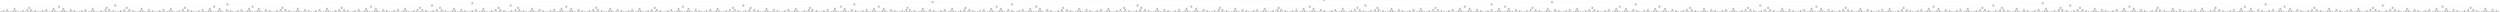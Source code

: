 digraph Tree {
node [shape=box] ;
0 [label="X[3] <= 10897.5\nentropy = 13.799\nsamples = 16114\nvalue = [1, 1, 1 ... 1, 1, 1]"] ;
1 [label="X[3] <= 5443.5\nentropy = 12.819\nsamples = 8058\nvalue = [1, 1, 1 ... 0, 0, 0]"] ;
0 -> 1 [labeldistance=2.5, labelangle=45, headlabel="True"] ;
2 [label="X[3] <= 2706.0\nentropy = 11.836\nsamples = 4029\nvalue = [1, 1, 1 ... 0, 0, 0]"] ;
1 -> 2 ;
3 [label="X[3] <= 1312.0\nentropy = 10.836\nsamples = 2014\nvalue = [1, 1, 1 ... 0, 0, 0]"] ;
2 -> 3 ;
4 [label="X[0] <= -8837669.5\nentropy = 9.786\nsamples = 1007\nvalue = [1, 1, 1 ... 0, 0, 0]"] ;
3 -> 4 ;
5 [label="X[3] <= 732.5\nentropy = 8.762\nsamples = 503\nvalue = [1, 1, 0 ... 0, 0, 0]"] ;
4 -> 5 ;
6 [label="X[3] <= 357.0\nentropy = 7.758\nsamples = 251\nvalue = [1, 1, 0 ... 0, 0, 0]"] ;
5 -> 6 ;
7 [label="X[3] <= 197.5\nentropy = 6.743\nsamples = 126\nvalue = [1, 1, 0 ... 0, 0, 0]"] ;
6 -> 7 ;
8 [label="X[3] <= 123.0\nentropy = 5.819\nsamples = 63\nvalue = [1, 1, 0 ... 0, 0, 0]"] ;
7 -> 8 ;
9 [label="X[2] <= 918.5\nentropy = 4.875\nsamples = 32\nvalue = [1, 1, 0 ... 0, 0, 0]"] ;
8 -> 9 ;
10 [label="entropy = 3.875\nsamples = 16\nvalue = [1, 1, 0 ... 0, 0, 0]"] ;
9 -> 10 ;
11 [label="entropy = 3.875\nsamples = 16\nvalue = [0, 0, 0 ... 0, 0, 0]"] ;
9 -> 11 ;
12 [label="X[2] <= 461.5\nentropy = 4.761\nsamples = 31\nvalue = [0, 0, 0 ... 0, 0, 0]"] ;
8 -> 12 ;
13 [label="entropy = 3.907\nsamples = 15\nvalue = [0, 0, 0 ... 0, 0, 0]"] ;
12 -> 13 ;
14 [label="entropy = 3.625\nsamples = 16\nvalue = [0, 0, 0 ... 0, 0, 0]"] ;
12 -> 14 ;
15 [label="X[3] <= 300.5\nentropy = 5.668\nsamples = 63\nvalue = [0, 0, 0 ... 0, 0, 0]"] ;
7 -> 15 ;
16 [label="X[2] <= 61.0\nentropy = 4.938\nsamples = 32\nvalue = [0, 0, 0 ... 0, 0, 0]"] ;
15 -> 16 ;
17 [label="entropy = 3.875\nsamples = 16\nvalue = [0, 0, 0 ... 0, 0, 0]"] ;
16 -> 17 ;
18 [label="entropy = 4.0\nsamples = 16\nvalue = [0, 0, 0 ... 0, 0, 0]"] ;
16 -> 18 ;
19 [label="X[2] <= 631.5\nentropy = 4.389\nsamples = 31\nvalue = [0, 0, 0 ... 0, 0, 0]"] ;
15 -> 19 ;
20 [label="entropy = 3.453\nsamples = 16\nvalue = [0, 0, 0 ... 0, 0, 0]"] ;
19 -> 20 ;
21 [label="entropy = 3.323\nsamples = 15\nvalue = [0, 0, 0 ... 0, 0, 0]"] ;
19 -> 21 ;
22 [label="X[3] <= 565.5\nentropy = 6.774\nsamples = 125\nvalue = [0, 0, 0 ... 0, 0, 0]"] ;
6 -> 22 ;
23 [label="X[3] <= 475.0\nentropy = 5.755\nsamples = 63\nvalue = [0, 0, 0 ... 0, 0, 0]"] ;
22 -> 23 ;
24 [label="X[0] <= -8842660.0\nentropy = 4.825\nsamples = 31\nvalue = [0, 0, 0 ... 0, 0, 0]"] ;
23 -> 24 ;
25 [label="entropy = 3.75\nsamples = 16\nvalue = [0, 0, 0 ... 0, 0, 0]"] ;
24 -> 25 ;
26 [label="entropy = 3.907\nsamples = 15\nvalue = [0, 0, 0 ... 0, 0, 0]"] ;
24 -> 26 ;
27 [label="X[0] <= -8844271.5\nentropy = 4.688\nsamples = 32\nvalue = [0, 0, 0 ... 0, 0, 0]"] ;
23 -> 27 ;
28 [label="entropy = 3.75\nsamples = 16\nvalue = [0, 0, 0 ... 0, 0, 0]"] ;
27 -> 28 ;
29 [label="entropy = 3.625\nsamples = 16\nvalue = [0, 0, 0 ... 0, 0, 0]"] ;
27 -> 29 ;
30 [label="X[3] <= 653.5\nentropy = 5.793\nsamples = 62\nvalue = [0, 0, 0 ... 0, 0, 0]"] ;
22 -> 30 ;
31 [label="X[0] <= -8840572.5\nentropy = 4.89\nsamples = 31\nvalue = [0, 0, 0 ... 0, 0, 0]"] ;
30 -> 31 ;
32 [label="entropy = 3.875\nsamples = 16\nvalue = [0, 0, 0 ... 0, 0, 0]"] ;
31 -> 32 ;
33 [label="entropy = 3.907\nsamples = 15\nvalue = [0, 0, 0 ... 0, 0, 0]"] ;
31 -> 33 ;
34 [label="X[0] <= -8843035.5\nentropy = 4.696\nsamples = 31\nvalue = [0, 0, 0 ... 0, 0, 0]"] ;
30 -> 34 ;
35 [label="entropy = 3.625\nsamples = 16\nvalue = [0, 0, 0 ... 0, 0, 0]"] ;
34 -> 35 ;
36 [label="entropy = 3.774\nsamples = 15\nvalue = [0, 0, 0 ... 0, 0, 0]"] ;
34 -> 36 ;
37 [label="X[0] <= -8841947.5\nentropy = 7.765\nsamples = 252\nvalue = [0, 0, 0 ... 0, 0, 0]"] ;
5 -> 37 ;
38 [label="X[1] <= 5414451.5\nentropy = 6.743\nsamples = 126\nvalue = [0, 0, 0 ... 0, 0, 0]"] ;
37 -> 38 ;
39 [label="X[2] <= 882.5\nentropy = 5.819\nsamples = 63\nvalue = [0, 0, 0 ... 0, 0, 0]"] ;
38 -> 39 ;
40 [label="X[0] <= -8847367.5\nentropy = 4.825\nsamples = 31\nvalue = [0, 0, 0 ... 0, 0, 0]"] ;
39 -> 40 ;
41 [label="entropy = 3.75\nsamples = 16\nvalue = [0, 0, 0 ... 0, 0, 0]"] ;
40 -> 41 ;
42 [label="entropy = 3.907\nsamples = 15\nvalue = [0, 0, 0 ... 0, 0, 0]"] ;
40 -> 42 ;
43 [label="X[3] <= 1139.0\nentropy = 4.812\nsamples = 32\nvalue = [0, 0, 0 ... 0, 0, 0]"] ;
39 -> 43 ;
44 [label="entropy = 3.75\nsamples = 16\nvalue = [0, 0, 0 ... 0, 0, 0]"] ;
43 -> 44 ;
45 [label="entropy = 3.875\nsamples = 16\nvalue = [0, 0, 0 ... 0, 0, 0]"] ;
43 -> 45 ;
46 [label="X[2] <= 1044.0\nentropy = 5.668\nsamples = 63\nvalue = [0, 0, 0 ... 0, 0, 0]"] ;
38 -> 46 ;
47 [label="X[1] <= 5421249.75\nentropy = 4.672\nsamples = 31\nvalue = [0, 0, 0 ... 0, 0, 0]"] ;
46 -> 47 ;
48 [label="entropy = 3.578\nsamples = 16\nvalue = [0, 0, 0 ... 0, 0, 0]"] ;
47 -> 48 ;
49 [label="entropy = 3.774\nsamples = 15\nvalue = [0, 0, 0 ... 0, 0, 0]"] ;
47 -> 49 ;
50 [label="X[3] <= 1166.5\nentropy = 4.664\nsamples = 32\nvalue = [0, 0, 0 ... 0, 0, 0]"] ;
46 -> 50 ;
51 [label="entropy = 3.578\nsamples = 16\nvalue = [0, 0, 0 ... 0, 0, 0]"] ;
50 -> 51 ;
52 [label="entropy = 3.75\nsamples = 16\nvalue = [0, 0, 0 ... 0, 0, 0]"] ;
50 -> 52 ;
53 [label="X[2] <= 897.0\nentropy = 6.787\nsamples = 126\nvalue = [0, 0, 0 ... 0, 0, 0]"] ;
37 -> 53 ;
54 [label="X[3] <= 876.5\nentropy = 5.692\nsamples = 63\nvalue = [0, 0, 0 ... 0, 0, 0]"] ;
53 -> 54 ;
55 [label="X[1] <= 5413281.75\nentropy = 4.938\nsamples = 32\nvalue = [0, 0, 0 ... 0, 0, 0]"] ;
54 -> 55 ;
56 [label="entropy = 4.0\nsamples = 16\nvalue = [0, 0, 0 ... 0, 0, 0]"] ;
55 -> 56 ;
57 [label="entropy = 3.875\nsamples = 16\nvalue = [0, 0, 0 ... 0, 0, 0]"] ;
55 -> 57 ;
58 [label="X[1] <= 5412202.0\nentropy = 4.438\nsamples = 31\nvalue = [0, 0, 0 ... 0, 0, 0]"] ;
54 -> 58 ;
59 [label="entropy = 3.24\nsamples = 15\nvalue = [0, 0, 0 ... 0, 0, 0]"] ;
58 -> 59 ;
60 [label="entropy = 3.625\nsamples = 16\nvalue = [0, 0, 0 ... 0, 0, 0]"] ;
58 -> 60 ;
61 [label="X[0] <= -8839420.0\nentropy = 5.882\nsamples = 63\nvalue = [0, 0, 0 ... 0, 0, 0]"] ;
53 -> 61 ;
62 [label="X[1] <= 5414704.25\nentropy = 4.761\nsamples = 31\nvalue = [0, 0, 0 ... 0, 0, 0]"] ;
61 -> 62 ;
63 [label="entropy = 3.907\nsamples = 15\nvalue = [0, 0, 0 ... 0, 0, 0]"] ;
62 -> 63 ;
64 [label="entropy = 3.625\nsamples = 16\nvalue = [0, 0, 0 ... 0, 0, 0]"] ;
62 -> 64 ;
65 [label="X[2] <= 1239.5\nentropy = 5.0\nsamples = 32\nvalue = [0, 0, 0 ... 0, 0, 0]"] ;
61 -> 65 ;
66 [label="entropy = 4.0\nsamples = 16\nvalue = [0, 0, 0 ... 0, 0, 0]"] ;
65 -> 66 ;
67 [label="entropy = 4.0\nsamples = 16\nvalue = [0, 0, 0 ... 0, 0, 0]"] ;
65 -> 67 ;
68 [label="X[1] <= 5413916.25\nentropy = 8.811\nsamples = 504\nvalue = [0, 0, 1 ... 0, 0, 0]"] ;
4 -> 68 ;
69 [label="X[1] <= 5412395.0\nentropy = 7.825\nsamples = 252\nvalue = [0, 0, 1 ... 0, 0, 0]"] ;
68 -> 69 ;
70 [label="X[3] <= 577.5\nentropy = 6.822\nsamples = 126\nvalue = [0, 0, 0 ... 0, 0, 0]"] ;
69 -> 70 ;
71 [label="X[1] <= 5411571.75\nentropy = 5.914\nsamples = 63\nvalue = [0, 0, 0 ... 0, 0, 0]"] ;
70 -> 71 ;
72 [label="X[3] <= 380.0\nentropy = 5.0\nsamples = 32\nvalue = [0, 0, 0 ... 0, 0, 0]"] ;
71 -> 72 ;
73 [label="entropy = 4.0\nsamples = 16\nvalue = [0, 0, 0 ... 0, 0, 0]"] ;
72 -> 73 ;
74 [label="entropy = 4.0\nsamples = 16\nvalue = [0, 0, 0 ... 0, 0, 0]"] ;
72 -> 74 ;
75 [label="X[2] <= 432.5\nentropy = 4.825\nsamples = 31\nvalue = [0, 0, 0 ... 0, 0, 0]"] ;
71 -> 75 ;
76 [label="entropy = 3.75\nsamples = 16\nvalue = [0, 0, 0 ... 0, 0, 0]"] ;
75 -> 76 ;
77 [label="entropy = 3.907\nsamples = 15\nvalue = [0, 0, 0 ... 0, 0, 0]"] ;
75 -> 77 ;
78 [label="X[0] <= -8836513.5\nentropy = 5.73\nsamples = 63\nvalue = [0, 0, 0 ... 0, 0, 0]"] ;
70 -> 78 ;
79 [label="X[2] <= 789.0\nentropy = 4.89\nsamples = 31\nvalue = [0, 0, 0 ... 0, 0, 0]"] ;
78 -> 79 ;
80 [label="entropy = 3.875\nsamples = 16\nvalue = [0, 0, 0 ... 0, 0, 0]"] ;
79 -> 80 ;
81 [label="entropy = 3.907\nsamples = 15\nvalue = [0, 0, 0 ... 0, 0, 0]"] ;
79 -> 81 ;
82 [label="X[1] <= 5411613.75\nentropy = 4.575\nsamples = 32\nvalue = [0, 0, 0 ... 0, 0, 0]"] ;
78 -> 82 ;
83 [label="entropy = 3.875\nsamples = 16\nvalue = [0, 0, 0 ... 0, 0, 0]"] ;
82 -> 83 ;
84 [label="entropy = 3.274\nsamples = 16\nvalue = [0, 0, 0 ... 0, 0, 0]"] ;
82 -> 84 ;
85 [label="X[0] <= -8836112.0\nentropy = 6.828\nsamples = 126\nvalue = [0, 0, 1 ... 0, 0, 0]"] ;
69 -> 85 ;
86 [label="X[3] <= 452.5\nentropy = 5.946\nsamples = 63\nvalue = [0, 0, 1 ... 0, 0, 0]"] ;
85 -> 86 ;
87 [label="X[3] <= 190.5\nentropy = 4.954\nsamples = 31\nvalue = [0, 0, 1 ... 0, 0, 0]"] ;
86 -> 87 ;
88 [label="entropy = 3.907\nsamples = 15\nvalue = [0, 0, 1 ... 0, 0, 0]"] ;
87 -> 88 ;
89 [label="entropy = 4.0\nsamples = 16\nvalue = [0, 0, 0 ... 0, 0, 0]"] ;
87 -> 89 ;
90 [label="X[3] <= 806.0\nentropy = 4.938\nsamples = 32\nvalue = [0, 0, 0 ... 0, 0, 0]"] ;
86 -> 90 ;
91 [label="entropy = 3.875\nsamples = 16\nvalue = [0, 0, 0 ... 0, 0, 0]"] ;
90 -> 91 ;
92 [label="entropy = 4.0\nsamples = 16\nvalue = [0, 0, 0 ... 0, 0, 0]"] ;
90 -> 92 ;
93 [label="X[0] <= -8833558.5\nentropy = 5.711\nsamples = 63\nvalue = [0, 0, 0 ... 0, 0, 0]"] ;
85 -> 93 ;
94 [label="X[1] <= 5413068.0\nentropy = 4.825\nsamples = 31\nvalue = [0, 0, 0 ... 0, 0, 0]"] ;
93 -> 94 ;
95 [label="entropy = 3.907\nsamples = 15\nvalue = [0, 0, 0 ... 0, 0, 0]"] ;
94 -> 95 ;
96 [label="entropy = 3.75\nsamples = 16\nvalue = [0, 0, 0 ... 0, 0, 0]"] ;
94 -> 96 ;
97 [label="X[3] <= 631.0\nentropy = 4.601\nsamples = 32\nvalue = [0, 0, 0 ... 0, 0, 0]"] ;
93 -> 97 ;
98 [label="entropy = 3.453\nsamples = 16\nvalue = [0, 0, 0 ... 0, 0, 0]"] ;
97 -> 98 ;
99 [label="entropy = 3.75\nsamples = 16\nvalue = [0, 0, 0 ... 0, 0, 0]"] ;
97 -> 99 ;
100 [label="X[3] <= 576.5\nentropy = 7.796\nsamples = 252\nvalue = [0, 0, 0 ... 0, 0, 0]"] ;
68 -> 100 ;
101 [label="X[1] <= 5417932.75\nentropy = 6.79\nsamples = 126\nvalue = [0, 0, 0 ... 0, 0, 0]"] ;
100 -> 101 ;
102 [label="X[3] <= 284.5\nentropy = 5.882\nsamples = 63\nvalue = [0, 0, 0 ... 0, 0, 0]"] ;
101 -> 102 ;
103 [label="X[0] <= -8833687.5\nentropy = 4.761\nsamples = 31\nvalue = [0, 0, 0 ... 0, 0, 0]"] ;
102 -> 103 ;
104 [label="entropy = 3.907\nsamples = 15\nvalue = [0, 0, 0 ... 0, 0, 0]"] ;
103 -> 104 ;
105 [label="entropy = 3.625\nsamples = 16\nvalue = [0, 0, 0 ... 0, 0, 0]"] ;
103 -> 105 ;
106 [label="X[2] <= 325.5\nentropy = 5.0\nsamples = 32\nvalue = [0, 0, 0 ... 0, 0, 0]"] ;
102 -> 106 ;
107 [label="entropy = 4.0\nsamples = 16\nvalue = [0, 0, 0 ... 0, 0, 0]"] ;
106 -> 107 ;
108 [label="entropy = 4.0\nsamples = 16\nvalue = [0, 0, 0 ... 0, 0, 0]"] ;
106 -> 108 ;
109 [label="X[2] <= 484.0\nentropy = 5.698\nsamples = 63\nvalue = [0, 0, 0 ... 0, 0, 0]"] ;
101 -> 109 ;
110 [label="X[1] <= 5428296.25\nentropy = 4.825\nsamples = 31\nvalue = [0, 0, 0 ... 0, 0, 0]"] ;
109 -> 110 ;
111 [label="entropy = 3.64\nsamples = 15\nvalue = [0, 0, 0 ... 0, 0, 0]"] ;
110 -> 111 ;
112 [label="entropy = 4.0\nsamples = 16\nvalue = [0, 0, 0 ... 0, 0, 0]"] ;
110 -> 112 ;
113 [label="X[2] <= 697.5\nentropy = 4.575\nsamples = 32\nvalue = [0, 0, 0 ... 0, 0, 0]"] ;
109 -> 113 ;
114 [label="entropy = 3.875\nsamples = 16\nvalue = [0, 0, 0 ... 0, 0, 0]"] ;
113 -> 114 ;
115 [label="entropy = 3.274\nsamples = 16\nvalue = [0, 0, 0 ... 0, 0, 0]"] ;
113 -> 115 ;
116 [label="X[3] <= 895.0\nentropy = 6.803\nsamples = 126\nvalue = [0, 0, 0 ... 0, 0, 0]"] ;
100 -> 116 ;
117 [label="X[3] <= 732.5\nentropy = 5.787\nsamples = 63\nvalue = [0, 0, 0 ... 0, 0, 0]"] ;
116 -> 117 ;
118 [label="X[3] <= 660.5\nentropy = 4.875\nsamples = 32\nvalue = [0, 0, 0 ... 0, 0, 0]"] ;
117 -> 118 ;
119 [label="entropy = 3.875\nsamples = 16\nvalue = [0, 0, 0 ... 0, 0, 0]"] ;
118 -> 119 ;
120 [label="entropy = 3.875\nsamples = 16\nvalue = [0, 0, 0 ... 0, 0, 0]"] ;
118 -> 120 ;
121 [label="X[3] <= 794.5\nentropy = 4.696\nsamples = 31\nvalue = [0, 0, 0 ... 0, 0, 0]"] ;
117 -> 121 ;
122 [label="entropy = 3.507\nsamples = 15\nvalue = [0, 0, 0 ... 0, 0, 0]"] ;
121 -> 122 ;
123 [label="entropy = 3.875\nsamples = 16\nvalue = [0, 0, 0 ... 0, 0, 0]"] ;
121 -> 123 ;
124 [label="X[2] <= 1163.5\nentropy = 5.819\nsamples = 63\nvalue = [0, 0, 0 ... 0, 0, 0]"] ;
116 -> 124 ;
125 [label="X[0] <= -8831865.0\nentropy = 4.875\nsamples = 32\nvalue = [0, 0, 0 ... 0, 0, 0]"] ;
124 -> 125 ;
126 [label="entropy = 3.875\nsamples = 16\nvalue = [0, 0, 0 ... 0, 0, 0]"] ;
125 -> 126 ;
127 [label="entropy = 3.875\nsamples = 16\nvalue = [0, 0, 0 ... 0, 0, 0]"] ;
125 -> 127 ;
128 [label="X[3] <= 1086.5\nentropy = 4.761\nsamples = 31\nvalue = [0, 0, 0 ... 0, 0, 0]"] ;
124 -> 128 ;
129 [label="entropy = 3.64\nsamples = 15\nvalue = [0, 0, 0 ... 0, 0, 0]"] ;
128 -> 129 ;
130 [label="entropy = 3.875\nsamples = 16\nvalue = [0, 0, 0 ... 0, 0, 0]"] ;
128 -> 130 ;
131 [label="X[2] <= 1882.5\nentropy = 9.886\nsamples = 1007\nvalue = [0, 0, 0 ... 0, 0, 0]"] ;
3 -> 131 ;
132 [label="X[2] <= 1538.5\nentropy = 8.904\nsamples = 504\nvalue = [0, 0, 0 ... 0, 0, 0]"] ;
131 -> 132 ;
133 [label="X[2] <= 1365.5\nentropy = 7.938\nsamples = 252\nvalue = [0, 0, 0 ... 0, 0, 0]"] ;
132 -> 133 ;
134 [label="X[3] <= 1833.0\nentropy = 6.946\nsamples = 126\nvalue = [0, 0, 0 ... 0, 0, 0]"] ;
133 -> 134 ;
135 [label="X[1] <= 5413240.5\nentropy = 5.914\nsamples = 63\nvalue = [0, 0, 0 ... 0, 0, 0]"] ;
134 -> 135 ;
136 [label="X[2] <= 1331.5\nentropy = 4.954\nsamples = 31\nvalue = [0, 0, 0 ... 0, 0, 0]"] ;
135 -> 136 ;
137 [label="entropy = 3.907\nsamples = 15\nvalue = [0, 0, 0 ... 0, 0, 0]"] ;
136 -> 137 ;
138 [label="entropy = 4.0\nsamples = 16\nvalue = [0, 0, 0 ... 0, 0, 0]"] ;
136 -> 138 ;
139 [label="X[0] <= -8836726.5\nentropy = 4.875\nsamples = 32\nvalue = [0, 0, 0 ... 0, 0, 0]"] ;
135 -> 139 ;
140 [label="entropy = 3.875\nsamples = 16\nvalue = [0, 0, 0 ... 0, 0, 0]"] ;
139 -> 140 ;
141 [label="entropy = 3.875\nsamples = 16\nvalue = [0, 0, 0 ... 0, 0, 0]"] ;
139 -> 141 ;
142 [label="X[0] <= -8836455.5\nentropy = 5.977\nsamples = 63\nvalue = [0, 0, 0 ... 0, 0, 0]"] ;
134 -> 142 ;
143 [label="X[1] <= 5412669.0\nentropy = 4.954\nsamples = 31\nvalue = [0, 0, 0 ... 0, 0, 0]"] ;
142 -> 143 ;
144 [label="entropy = 3.907\nsamples = 15\nvalue = [0, 0, 0 ... 0, 0, 0]"] ;
143 -> 144 ;
145 [label="entropy = 4.0\nsamples = 16\nvalue = [0, 0, 0 ... 0, 0, 0]"] ;
143 -> 145 ;
146 [label="X[0] <= -8834113.5\nentropy = 5.0\nsamples = 32\nvalue = [0, 0, 0 ... 0, 0, 0]"] ;
142 -> 146 ;
147 [label="entropy = 4.0\nsamples = 16\nvalue = [0, 0, 0 ... 0, 0, 0]"] ;
146 -> 147 ;
148 [label="entropy = 4.0\nsamples = 16\nvalue = [0, 0, 0 ... 0, 0, 0]"] ;
146 -> 148 ;
149 [label="X[0] <= -8837038.0\nentropy = 6.93\nsamples = 126\nvalue = [0, 0, 0 ... 0, 0, 0]"] ;
133 -> 149 ;
150 [label="X[0] <= -8839896.0\nentropy = 5.946\nsamples = 63\nvalue = [0, 0, 0 ... 0, 0, 0]"] ;
149 -> 150 ;
151 [label="X[2] <= 1456.0\nentropy = 4.954\nsamples = 31\nvalue = [0, 0, 0 ... 0, 0, 0]"] ;
150 -> 151 ;
152 [label="entropy = 3.907\nsamples = 15\nvalue = [0, 0, 0 ... 0, 0, 0]"] ;
151 -> 152 ;
153 [label="entropy = 4.0\nsamples = 16\nvalue = [0, 0, 0 ... 0, 0, 0]"] ;
151 -> 153 ;
154 [label="X[1] <= 5412891.5\nentropy = 4.938\nsamples = 32\nvalue = [0, 0, 0 ... 0, 0, 0]"] ;
150 -> 154 ;
155 [label="entropy = 4.0\nsamples = 16\nvalue = [0, 0, 0 ... 0, 0, 0]"] ;
154 -> 155 ;
156 [label="entropy = 3.875\nsamples = 16\nvalue = [0, 0, 0 ... 0, 0, 0]"] ;
154 -> 156 ;
157 [label="X[2] <= 1446.0\nentropy = 5.914\nsamples = 63\nvalue = [0, 0, 0 ... 0, 0, 0]"] ;
149 -> 157 ;
158 [label="X[0] <= -8836194.5\nentropy = 4.89\nsamples = 31\nvalue = [0, 0, 0 ... 0, 0, 0]"] ;
157 -> 158 ;
159 [label="entropy = 3.907\nsamples = 15\nvalue = [0, 0, 0 ... 0, 0, 0]"] ;
158 -> 159 ;
160 [label="entropy = 3.875\nsamples = 16\nvalue = [0, 0, 0 ... 0, 0, 0]"] ;
158 -> 160 ;
161 [label="X[3] <= 1970.5\nentropy = 4.938\nsamples = 32\nvalue = [0, 0, 0 ... 0, 0, 0]"] ;
157 -> 161 ;
162 [label="entropy = 3.875\nsamples = 16\nvalue = [0, 0, 0 ... 0, 0, 0]"] ;
161 -> 162 ;
163 [label="entropy = 4.0\nsamples = 16\nvalue = [0, 0, 0 ... 0, 0, 0]"] ;
161 -> 163 ;
164 [label="X[1] <= 5413204.25\nentropy = 7.871\nsamples = 252\nvalue = [0, 0, 0 ... 0, 0, 0]"] ;
132 -> 164 ;
165 [label="X[3] <= 1544.5\nentropy = 6.898\nsamples = 126\nvalue = [0, 0, 0 ... 0, 0, 0]"] ;
164 -> 165 ;
166 [label="X[0] <= -8838421.5\nentropy = 5.85\nsamples = 63\nvalue = [0, 0, 0 ... 0, 0, 0]"] ;
165 -> 166 ;
167 [label="X[3] <= 1424.5\nentropy = 4.761\nsamples = 31\nvalue = [0, 0, 0 ... 0, 0, 0]"] ;
166 -> 167 ;
168 [label="entropy = 3.774\nsamples = 15\nvalue = [0, 0, 0 ... 0, 0, 0]"] ;
167 -> 168 ;
169 [label="entropy = 3.75\nsamples = 16\nvalue = [0, 0, 0 ... 0, 0, 0]"] ;
167 -> 169 ;
170 [label="X[0] <= -8836493.0\nentropy = 4.938\nsamples = 32\nvalue = [0, 0, 0 ... 0, 0, 0]"] ;
166 -> 170 ;
171 [label="entropy = 4.0\nsamples = 16\nvalue = [0, 0, 0 ... 0, 0, 0]"] ;
170 -> 171 ;
172 [label="entropy = 3.875\nsamples = 16\nvalue = [0, 0, 0 ... 0, 0, 0]"] ;
170 -> 172 ;
173 [label="X[1] <= 5411552.25\nentropy = 5.946\nsamples = 63\nvalue = [0, 0, 0 ... 0, 0, 0]"] ;
165 -> 173 ;
174 [label="X[3] <= 1654.0\nentropy = 4.89\nsamples = 31\nvalue = [0, 0, 0 ... 0, 0, 0]"] ;
173 -> 174 ;
175 [label="entropy = 3.907\nsamples = 15\nvalue = [0, 0, 0 ... 0, 0, 0]"] ;
174 -> 175 ;
176 [label="entropy = 3.875\nsamples = 16\nvalue = [0, 0, 0 ... 0, 0, 0]"] ;
174 -> 176 ;
177 [label="X[2] <= 1742.0\nentropy = 5.0\nsamples = 32\nvalue = [0, 0, 0 ... 0, 0, 0]"] ;
173 -> 177 ;
178 [label="entropy = 4.0\nsamples = 16\nvalue = [0, 0, 0 ... 0, 0, 0]"] ;
177 -> 178 ;
179 [label="entropy = 4.0\nsamples = 16\nvalue = [0, 0, 0 ... 0, 0, 0]"] ;
177 -> 179 ;
180 [label="X[2] <= 1711.5\nentropy = 6.844\nsamples = 126\nvalue = [0, 0, 0 ... 0, 0, 0]"] ;
164 -> 180 ;
181 [label="X[0] <= -8839282.0\nentropy = 5.775\nsamples = 63\nvalue = [0, 0, 0 ... 0, 0, 0]"] ;
180 -> 181 ;
182 [label="X[1] <= 5418517.75\nentropy = 4.607\nsamples = 31\nvalue = [0, 0, 0 ... 0, 0, 0]"] ;
181 -> 182 ;
183 [label="entropy = 3.907\nsamples = 15\nvalue = [0, 0, 0 ... 0, 0, 0]"] ;
182 -> 183 ;
184 [label="entropy = 3.328\nsamples = 16\nvalue = [0, 0, 0 ... 0, 0, 0]"] ;
182 -> 184 ;
185 [label="X[2] <= 1615.0\nentropy = 4.938\nsamples = 32\nvalue = [0, 0, 0 ... 0, 0, 0]"] ;
181 -> 185 ;
186 [label="entropy = 3.875\nsamples = 16\nvalue = [0, 0, 0 ... 0, 0, 0]"] ;
185 -> 186 ;
187 [label="entropy = 4.0\nsamples = 16\nvalue = [0, 0, 0 ... 0, 0, 0]"] ;
185 -> 187 ;
188 [label="X[3] <= 1644.0\nentropy = 5.914\nsamples = 63\nvalue = [0, 0, 0 ... 0, 0, 0]"] ;
180 -> 188 ;
189 [label="X[2] <= 1836.5\nentropy = 5.0\nsamples = 32\nvalue = [0, 0, 0 ... 0, 0, 0]"] ;
188 -> 189 ;
190 [label="entropy = 4.0\nsamples = 16\nvalue = [0, 0, 0 ... 0, 0, 0]"] ;
189 -> 190 ;
191 [label="entropy = 4.0\nsamples = 16\nvalue = [0, 0, 0 ... 0, 0, 0]"] ;
189 -> 191 ;
192 [label="X[2] <= 1795.0\nentropy = 4.825\nsamples = 31\nvalue = [0, 0, 0 ... 0, 0, 0]"] ;
188 -> 192 ;
193 [label="entropy = 3.907\nsamples = 15\nvalue = [0, 0, 0 ... 0, 0, 0]"] ;
192 -> 193 ;
194 [label="entropy = 3.75\nsamples = 16\nvalue = [0, 0, 0 ... 0, 0, 0]"] ;
192 -> 194 ;
195 [label="X[1] <= 5412846.25\nentropy = 8.868\nsamples = 503\nvalue = [0, 0, 0 ... 0, 0, 0]"] ;
131 -> 195 ;
196 [label="X[1] <= 5411262.75\nentropy = 7.897\nsamples = 251\nvalue = [0, 0, 0 ... 0, 0, 0]"] ;
195 -> 196 ;
197 [label="X[3] <= 2394.5\nentropy = 6.892\nsamples = 126\nvalue = [0, 0, 0 ... 0, 0, 0]"] ;
196 -> 197 ;
198 [label="X[3] <= 2221.0\nentropy = 5.914\nsamples = 63\nvalue = [0, 0, 0 ... 0, 0, 0]"] ;
197 -> 198 ;
199 [label="X[2] <= 2413.5\nentropy = 5.0\nsamples = 32\nvalue = [0, 0, 0 ... 0, 0, 0]"] ;
198 -> 199 ;
200 [label="entropy = 4.0\nsamples = 16\nvalue = [0, 0, 0 ... 0, 0, 0]"] ;
199 -> 200 ;
201 [label="entropy = 4.0\nsamples = 16\nvalue = [0, 0, 0 ... 0, 0, 0]"] ;
199 -> 201 ;
202 [label="X[2] <= 2338.0\nentropy = 4.825\nsamples = 31\nvalue = [0, 0, 0 ... 0, 0, 0]"] ;
198 -> 202 ;
203 [label="entropy = 3.907\nsamples = 15\nvalue = [0, 0, 0 ... 0, 0, 0]"] ;
202 -> 203 ;
204 [label="entropy = 3.75\nsamples = 16\nvalue = [0, 0, 0 ... 0, 0, 0]"] ;
202 -> 204 ;
205 [label="X[3] <= 2556.5\nentropy = 5.87\nsamples = 63\nvalue = [0, 0, 0 ... 0, 0, 0]"] ;
197 -> 205 ;
206 [label="X[0] <= -8838008.5\nentropy = 5.0\nsamples = 32\nvalue = [0, 0, 0 ... 0, 0, 0]"] ;
205 -> 206 ;
207 [label="entropy = 4.0\nsamples = 16\nvalue = [0, 0, 0 ... 0, 0, 0]"] ;
206 -> 207 ;
208 [label="entropy = 4.0\nsamples = 16\nvalue = [0, 0, 0 ... 0, 0, 0]"] ;
206 -> 208 ;
209 [label="X[0] <= -8839017.5\nentropy = 4.736\nsamples = 31\nvalue = [0, 0, 0 ... 0, 0, 0]"] ;
205 -> 209 ;
210 [label="entropy = 3.907\nsamples = 15\nvalue = [0, 0, 0 ... 0, 0, 0]"] ;
209 -> 210 ;
211 [label="entropy = 3.578\nsamples = 16\nvalue = [0, 0, 0 ... 0, 0, 0]"] ;
209 -> 211 ;
212 [label="X[1] <= 5412053.25\nentropy = 6.902\nsamples = 125\nvalue = [0, 0, 0 ... 0, 0, 0]"] ;
196 -> 212 ;
213 [label="X[1] <= 5411635.0\nentropy = 5.922\nsamples = 62\nvalue = [0, 0, 0 ... 0, 0, 0]"] ;
212 -> 213 ;
214 [label="X[3] <= 2398.0\nentropy = 4.954\nsamples = 31\nvalue = [0, 0, 0 ... 0, 0, 0]"] ;
213 -> 214 ;
215 [label="entropy = 3.907\nsamples = 15\nvalue = [0, 0, 0 ... 0, 0, 0]"] ;
214 -> 215 ;
216 [label="entropy = 4.0\nsamples = 16\nvalue = [0, 0, 0 ... 0, 0, 0]"] ;
214 -> 216 ;
217 [label="X[1] <= 5411835.5\nentropy = 4.89\nsamples = 31\nvalue = [0, 0, 0 ... 0, 0, 0]"] ;
213 -> 217 ;
218 [label="entropy = 3.875\nsamples = 16\nvalue = [0, 0, 0 ... 0, 0, 0]"] ;
217 -> 218 ;
219 [label="entropy = 3.907\nsamples = 15\nvalue = [0, 0, 0 ... 0, 0, 0]"] ;
217 -> 219 ;
220 [label="X[1] <= 5412382.25\nentropy = 5.882\nsamples = 63\nvalue = [0, 0, 0 ... 0, 0, 0]"] ;
212 -> 220 ;
221 [label="X[3] <= 2398.0\nentropy = 4.825\nsamples = 31\nvalue = [0, 0, 0 ... 0, 0, 0]"] ;
220 -> 221 ;
222 [label="entropy = 3.774\nsamples = 15\nvalue = [0, 0, 0 ... 0, 0, 0]"] ;
221 -> 222 ;
223 [label="entropy = 3.875\nsamples = 16\nvalue = [0, 0, 0 ... 0, 0, 0]"] ;
221 -> 223 ;
224 [label="X[2] <= 2315.5\nentropy = 4.938\nsamples = 32\nvalue = [0, 0, 0 ... 0, 0, 0]"] ;
220 -> 224 ;
225 [label="entropy = 3.875\nsamples = 16\nvalue = [0, 0, 0 ... 0, 0, 0]"] ;
224 -> 225 ;
226 [label="entropy = 4.0\nsamples = 16\nvalue = [0, 0, 0 ... 0, 0, 0]"] ;
224 -> 226 ;
227 [label="X[0] <= -8837229.5\nentropy = 7.839\nsamples = 252\nvalue = [0, 0, 0 ... 0, 0, 0]"] ;
195 -> 227 ;
228 [label="X[0] <= -8840142.5\nentropy = 6.86\nsamples = 126\nvalue = [0, 0, 0 ... 0, 0, 0]"] ;
227 -> 228 ;
229 [label="X[0] <= -8843535.0\nentropy = 5.882\nsamples = 63\nvalue = [0, 0, 0 ... 0, 0, 0]"] ;
228 -> 229 ;
230 [label="X[1] <= 5417959.25\nentropy = 4.825\nsamples = 31\nvalue = [0, 0, 0 ... 0, 0, 0]"] ;
229 -> 230 ;
231 [label="entropy = 3.907\nsamples = 15\nvalue = [0, 0, 0 ... 0, 0, 0]"] ;
230 -> 231 ;
232 [label="entropy = 3.75\nsamples = 16\nvalue = [0, 0, 0 ... 0, 0, 0]"] ;
230 -> 232 ;
233 [label="X[3] <= 2265.0\nentropy = 4.938\nsamples = 32\nvalue = [0, 0, 0 ... 0, 0, 0]"] ;
229 -> 233 ;
234 [label="entropy = 4.0\nsamples = 16\nvalue = [0, 0, 0 ... 0, 0, 0]"] ;
233 -> 234 ;
235 [label="entropy = 3.875\nsamples = 16\nvalue = [0, 0, 0 ... 0, 0, 0]"] ;
233 -> 235 ;
236 [label="X[1] <= 5414377.5\nentropy = 5.838\nsamples = 63\nvalue = [0, 0, 0 ... 0, 0, 0]"] ;
228 -> 236 ;
237 [label="X[3] <= 2308.0\nentropy = 4.736\nsamples = 31\nvalue = [0, 0, 0 ... 0, 0, 0]"] ;
236 -> 237 ;
238 [label="entropy = 3.774\nsamples = 15\nvalue = [0, 0, 0 ... 0, 0, 0]"] ;
237 -> 238 ;
239 [label="entropy = 3.703\nsamples = 16\nvalue = [0, 0, 0 ... 0, 0, 0]"] ;
237 -> 239 ;
240 [label="X[2] <= 2392.0\nentropy = 4.938\nsamples = 32\nvalue = [0, 0, 0 ... 0, 0, 0]"] ;
236 -> 240 ;
241 [label="entropy = 4.0\nsamples = 16\nvalue = [0, 0, 0 ... 0, 0, 0]"] ;
240 -> 241 ;
242 [label="entropy = 3.875\nsamples = 16\nvalue = [0, 0, 0 ... 0, 0, 0]"] ;
240 -> 242 ;
243 [label="X[0] <= -8832581.5\nentropy = 6.819\nsamples = 126\nvalue = [0, 0, 0 ... 0, 0, 0]"] ;
227 -> 243 ;
244 [label="X[3] <= 2312.5\nentropy = 5.85\nsamples = 63\nvalue = [0, 0, 0 ... 0, 0, 0]"] ;
243 -> 244 ;
245 [label="X[2] <= 2366.5\nentropy = 4.875\nsamples = 32\nvalue = [0, 0, 0 ... 0, 0, 0]"] ;
244 -> 245 ;
246 [label="entropy = 3.75\nsamples = 16\nvalue = [0, 0, 0 ... 0, 0, 0]"] ;
245 -> 246 ;
247 [label="entropy = 4.0\nsamples = 16\nvalue = [0, 0, 0 ... 0, 0, 0]"] ;
245 -> 247 ;
248 [label="X[0] <= -8835940.0\nentropy = 4.825\nsamples = 31\nvalue = [0, 0, 0 ... 0, 0, 0]"] ;
244 -> 248 ;
249 [label="entropy = 3.774\nsamples = 15\nvalue = [0, 0, 0 ... 0, 0, 0]"] ;
248 -> 249 ;
250 [label="entropy = 3.875\nsamples = 16\nvalue = [0, 0, 0 ... 0, 0, 0]"] ;
248 -> 250 ;
251 [label="X[3] <= 2372.0\nentropy = 5.787\nsamples = 63\nvalue = [0, 0, 0 ... 0, 0, 0]"] ;
243 -> 251 ;
252 [label="X[2] <= 2404.5\nentropy = 4.632\nsamples = 31\nvalue = [0, 0, 0 ... 0, 0, 0]"] ;
251 -> 252 ;
253 [label="entropy = 3.375\nsamples = 16\nvalue = [0, 0, 0 ... 0, 0, 0]"] ;
252 -> 253 ;
254 [label="entropy = 3.907\nsamples = 15\nvalue = [0, 0, 0 ... 0, 0, 0]"] ;
252 -> 254 ;
255 [label="X[2] <= 2707.0\nentropy = 4.938\nsamples = 32\nvalue = [0, 0, 0 ... 0, 0, 0]"] ;
251 -> 255 ;
256 [label="entropy = 4.0\nsamples = 16\nvalue = [0, 0, 0 ... 0, 0, 0]"] ;
255 -> 256 ;
257 [label="entropy = 3.875\nsamples = 16\nvalue = [0, 0, 0 ... 0, 0, 0]"] ;
255 -> 257 ;
258 [label="X[3] <= 4070.0\nentropy = 10.835\nsamples = 2015\nvalue = [0, 0, 0 ... 0, 0, 0]"] ;
2 -> 258 ;
259 [label="X[0] <= -8837984.5\nentropy = 9.829\nsamples = 1007\nvalue = [0, 0, 0 ... 0, 0, 0]"] ;
258 -> 259 ;
260 [label="X[3] <= 3397.5\nentropy = 8.79\nsamples = 503\nvalue = [0, 0, 0 ... 0, 0, 0]"] ;
259 -> 260 ;
261 [label="X[1] <= 5413249.25\nentropy = 7.857\nsamples = 251\nvalue = [0, 0, 0 ... 0, 0, 0]"] ;
260 -> 261 ;
262 [label="X[3] <= 3078.5\nentropy = 6.898\nsamples = 126\nvalue = [0, 0, 0 ... 0, 0, 0]"] ;
261 -> 262 ;
263 [label="X[0] <= -8840868.5\nentropy = 5.946\nsamples = 63\nvalue = [0, 0, 0 ... 0, 0, 0]"] ;
262 -> 263 ;
264 [label="X[0] <= -8843142.5\nentropy = 4.89\nsamples = 31\nvalue = [0, 0, 0 ... 0, 0, 0]"] ;
263 -> 264 ;
265 [label="entropy = 3.875\nsamples = 16\nvalue = [0, 0, 0 ... 0, 0, 0]"] ;
264 -> 265 ;
266 [label="entropy = 3.907\nsamples = 15\nvalue = [0, 0, 0 ... 0, 0, 0]"] ;
264 -> 266 ;
267 [label="X[1] <= 5411217.5\nentropy = 5.0\nsamples = 32\nvalue = [0, 0, 0 ... 0, 0, 0]"] ;
263 -> 267 ;
268 [label="entropy = 4.0\nsamples = 16\nvalue = [0, 0, 0 ... 0, 0, 0]"] ;
267 -> 268 ;
269 [label="entropy = 4.0\nsamples = 16\nvalue = [0, 0, 0 ... 0, 0, 0]"] ;
267 -> 269 ;
270 [label="X[1] <= 5411130.75\nentropy = 5.85\nsamples = 63\nvalue = [0, 0, 0 ... 0, 0, 0]"] ;
262 -> 270 ;
271 [label="X[2] <= 3503.0\nentropy = 4.875\nsamples = 32\nvalue = [0, 0, 0 ... 0, 0, 0]"] ;
270 -> 271 ;
272 [label="entropy = 4.0\nsamples = 16\nvalue = [0, 0, 0 ... 0, 0, 0]"] ;
271 -> 272 ;
273 [label="entropy = 3.75\nsamples = 16\nvalue = [0, 0, 0 ... 0, 0, 0]"] ;
271 -> 273 ;
274 [label="X[1] <= 5412443.0\nentropy = 4.825\nsamples = 31\nvalue = [0, 0, 0 ... 0, 0, 0]"] ;
270 -> 274 ;
275 [label="entropy = 3.907\nsamples = 15\nvalue = [0, 0, 0 ... 0, 0, 0]"] ;
274 -> 275 ;
276 [label="entropy = 3.75\nsamples = 16\nvalue = [0, 0, 0 ... 0, 0, 0]"] ;
274 -> 276 ;
277 [label="X[3] <= 3102.5\nentropy = 6.816\nsamples = 125\nvalue = [0, 0, 0 ... 0, 0, 0]"] ;
261 -> 277 ;
278 [label="X[3] <= 2951.5\nentropy = 5.819\nsamples = 63\nvalue = [0, 0, 0 ... 0, 0, 0]"] ;
277 -> 278 ;
279 [label="X[1] <= 5415688.75\nentropy = 4.875\nsamples = 32\nvalue = [0, 0, 0 ... 0, 0, 0]"] ;
278 -> 279 ;
280 [label="entropy = 4.0\nsamples = 16\nvalue = [0, 0, 0 ... 0, 0, 0]"] ;
279 -> 280 ;
281 [label="entropy = 3.75\nsamples = 16\nvalue = [0, 0, 0 ... 0, 0, 0]"] ;
279 -> 281 ;
282 [label="X[0] <= -8841173.5\nentropy = 4.761\nsamples = 31\nvalue = [0, 0, 0 ... 0, 0, 0]"] ;
278 -> 282 ;
283 [label="entropy = 3.625\nsamples = 16\nvalue = [0, 0, 0 ... 0, 0, 0]"] ;
282 -> 283 ;
284 [label="entropy = 3.907\nsamples = 15\nvalue = [0, 0, 0 ... 0, 0, 0]"] ;
282 -> 284 ;
285 [label="X[1] <= 5418906.5\nentropy = 5.813\nsamples = 62\nvalue = [0, 0, 0 ... 0, 0, 0]"] ;
277 -> 285 ;
286 [label="X[0] <= -8843685.5\nentropy = 4.672\nsamples = 31\nvalue = [0, 0, 0 ... 0, 0, 0]"] ;
285 -> 286 ;
287 [label="entropy = 3.457\nsamples = 15\nvalue = [0, 0, 0 ... 0, 0, 0]"] ;
286 -> 287 ;
288 [label="entropy = 3.875\nsamples = 16\nvalue = [0, 0, 0 ... 0, 0, 0]"] ;
286 -> 288 ;
289 [label="X[2] <= 3538.0\nentropy = 4.954\nsamples = 31\nvalue = [0, 0, 0 ... 0, 0, 0]"] ;
285 -> 289 ;
290 [label="entropy = 3.907\nsamples = 15\nvalue = [0, 0, 0 ... 0, 0, 0]"] ;
289 -> 290 ;
291 [label="entropy = 4.0\nsamples = 16\nvalue = [0, 0, 0 ... 0, 0, 0]"] ;
289 -> 291 ;
292 [label="X[3] <= 3704.5\nentropy = 7.724\nsamples = 252\nvalue = [0, 0, 0 ... 0, 0, 0]"] ;
260 -> 292 ;
293 [label="X[3] <= 3549.5\nentropy = 6.797\nsamples = 126\nvalue = [0, 0, 0 ... 0, 0, 0]"] ;
292 -> 293 ;
294 [label="X[1] <= 5416409.5\nentropy = 5.711\nsamples = 63\nvalue = [0, 0, 0 ... 0, 0, 0]"] ;
293 -> 294 ;
295 [label="X[3] <= 3463.0\nentropy = 4.736\nsamples = 31\nvalue = [0, 0, 0 ... 0, 0, 0]"] ;
294 -> 295 ;
296 [label="entropy = 3.59\nsamples = 15\nvalue = [0, 0, 0 ... 0, 0, 0]"] ;
295 -> 296 ;
297 [label="entropy = 3.875\nsamples = 16\nvalue = [0, 0, 0 ... 0, 0, 0]"] ;
295 -> 297 ;
298 [label="X[0] <= -8844333.5\nentropy = 4.688\nsamples = 32\nvalue = [0, 0, 0 ... 0, 0, 0]"] ;
294 -> 298 ;
299 [label="entropy = 3.625\nsamples = 16\nvalue = [0, 0, 0 ... 0, 0, 0]"] ;
298 -> 299 ;
300 [label="entropy = 3.75\nsamples = 16\nvalue = [0, 0, 0 ... 0, 0, 0]"] ;
298 -> 300 ;
301 [label="X[2] <= 3066.5\nentropy = 5.882\nsamples = 63\nvalue = [0, 0, 0 ... 0, 0, 0]"] ;
293 -> 301 ;
302 [label="X[1] <= 5414418.5\nentropy = 4.761\nsamples = 31\nvalue = [0, 0, 0 ... 0, 0, 0]"] ;
301 -> 302 ;
303 [label="entropy = 3.875\nsamples = 16\nvalue = [0, 0, 0 ... 0, 0, 0]"] ;
302 -> 303 ;
304 [label="entropy = 3.64\nsamples = 15\nvalue = [0, 0, 0 ... 0, 0, 0]"] ;
302 -> 304 ;
305 [label="X[0] <= -8842304.0\nentropy = 5.0\nsamples = 32\nvalue = [0, 0, 0 ... 0, 0, 0]"] ;
301 -> 305 ;
306 [label="entropy = 4.0\nsamples = 16\nvalue = [0, 0, 0 ... 0, 0, 0]"] ;
305 -> 306 ;
307 [label="entropy = 4.0\nsamples = 16\nvalue = [0, 0, 0 ... 0, 0, 0]"] ;
305 -> 307 ;
308 [label="X[0] <= -8841136.0\nentropy = 6.652\nsamples = 126\nvalue = [0, 0, 0 ... 0, 0, 0]"] ;
292 -> 308 ;
309 [label="X[1] <= 5416283.25\nentropy = 5.465\nsamples = 63\nvalue = [0, 0, 0 ... 0, 0, 0]"] ;
308 -> 309 ;
310 [label="X[1] <= 5412147.5\nentropy = 4.688\nsamples = 32\nvalue = [0, 0, 0 ... 0, 0, 0]"] ;
309 -> 310 ;
311 [label="entropy = 3.75\nsamples = 16\nvalue = [0, 0, 0 ... 0, 0, 0]"] ;
310 -> 311 ;
312 [label="entropy = 3.625\nsamples = 16\nvalue = [0, 0, 0 ... 0, 0, 0]"] ;
310 -> 312 ;
313 [label="X[1] <= 5424584.75\nentropy = 4.236\nsamples = 31\nvalue = [0, 0, 0 ... 0, 0, 0]"] ;
309 -> 313 ;
314 [label="entropy = 3.453\nsamples = 16\nvalue = [0, 0, 0 ... 0, 0, 0]"] ;
313 -> 314 ;
315 [label="entropy = 3.006\nsamples = 15\nvalue = [0, 0, 0 ... 0, 0, 0]"] ;
313 -> 315 ;
316 [label="X[3] <= 3837.5\nentropy = 5.838\nsamples = 63\nvalue = [0, 0, 0 ... 0, 0, 0]"] ;
308 -> 316 ;
317 [label="X[3] <= 3750.5\nentropy = 4.736\nsamples = 31\nvalue = [0, 0, 0 ... 0, 0, 0]"] ;
316 -> 317 ;
318 [label="entropy = 3.59\nsamples = 15\nvalue = [0, 0, 0 ... 0, 0, 0]"] ;
317 -> 318 ;
319 [label="entropy = 3.875\nsamples = 16\nvalue = [0, 0, 0 ... 0, 0, 0]"] ;
317 -> 319 ;
320 [label="X[1] <= 5413644.5\nentropy = 4.938\nsamples = 32\nvalue = [0, 0, 0 ... 0, 0, 0]"] ;
316 -> 320 ;
321 [label="entropy = 4.0\nsamples = 16\nvalue = [0, 0, 0 ... 0, 0, 0]"] ;
320 -> 321 ;
322 [label="entropy = 3.875\nsamples = 16\nvalue = [0, 0, 0 ... 0, 0, 0]"] ;
320 -> 322 ;
323 [label="X[0] <= -8835697.5\nentropy = 8.867\nsamples = 504\nvalue = [0, 0, 0 ... 0, 0, 0]"] ;
259 -> 323 ;
324 [label="X[3] <= 3317.5\nentropy = 7.882\nsamples = 252\nvalue = [0, 0, 0 ... 0, 0, 0]"] ;
323 -> 324 ;
325 [label="X[3] <= 2944.5\nentropy = 6.882\nsamples = 126\nvalue = [0, 0, 0 ... 0, 0, 0]"] ;
324 -> 325 ;
326 [label="X[3] <= 2823.0\nentropy = 5.882\nsamples = 63\nvalue = [0, 0, 0 ... 0, 0, 0]"] ;
325 -> 326 ;
327 [label="X[3] <= 2763.5\nentropy = 4.89\nsamples = 31\nvalue = [0, 0, 0 ... 0, 0, 0]"] ;
326 -> 327 ;
328 [label="entropy = 3.907\nsamples = 15\nvalue = [0, 0, 0 ... 0, 0, 0]"] ;
327 -> 328 ;
329 [label="entropy = 3.875\nsamples = 16\nvalue = [0, 0, 0 ... 0, 0, 0]"] ;
327 -> 329 ;
330 [label="X[2] <= 2789.5\nentropy = 4.875\nsamples = 32\nvalue = [0, 0, 0 ... 0, 0, 0]"] ;
326 -> 330 ;
331 [label="entropy = 3.875\nsamples = 16\nvalue = [0, 0, 0 ... 0, 0, 0]"] ;
330 -> 331 ;
332 [label="entropy = 3.875\nsamples = 16\nvalue = [0, 0, 0 ... 0, 0, 0]"] ;
330 -> 332 ;
333 [label="X[2] <= 3174.0\nentropy = 5.882\nsamples = 63\nvalue = [0, 0, 0 ... 0, 0, 0]"] ;
325 -> 333 ;
334 [label="X[0] <= -8836593.5\nentropy = 4.825\nsamples = 31\nvalue = [0, 0, 0 ... 0, 0, 0]"] ;
333 -> 334 ;
335 [label="entropy = 3.907\nsamples = 15\nvalue = [0, 0, 0 ... 0, 0, 0]"] ;
334 -> 335 ;
336 [label="entropy = 3.75\nsamples = 16\nvalue = [0, 0, 0 ... 0, 0, 0]"] ;
334 -> 336 ;
337 [label="X[2] <= 3474.5\nentropy = 4.938\nsamples = 32\nvalue = [0, 0, 0 ... 0, 0, 0]"] ;
333 -> 337 ;
338 [label="entropy = 4.0\nsamples = 16\nvalue = [0, 0, 0 ... 0, 0, 0]"] ;
337 -> 338 ;
339 [label="entropy = 3.875\nsamples = 16\nvalue = [0, 0, 0 ... 0, 0, 0]"] ;
337 -> 339 ;
340 [label="X[1] <= 5413898.5\nentropy = 6.882\nsamples = 126\nvalue = [0, 0, 0 ... 0, 0, 0]"] ;
324 -> 340 ;
341 [label="X[1] <= 5412417.25\nentropy = 5.922\nsamples = 62\nvalue = [0, 0, 0 ... 0, 0, 0]"] ;
340 -> 341 ;
342 [label="X[3] <= 3759.5\nentropy = 4.89\nsamples = 31\nvalue = [0, 0, 0 ... 0, 0, 0]"] ;
341 -> 342 ;
343 [label="entropy = 3.875\nsamples = 16\nvalue = [0, 0, 0 ... 0, 0, 0]"] ;
342 -> 343 ;
344 [label="entropy = 3.907\nsamples = 15\nvalue = [0, 0, 0 ... 0, 0, 0]"] ;
342 -> 344 ;
345 [label="X[3] <= 3744.5\nentropy = 4.954\nsamples = 31\nvalue = [0, 0, 0 ... 0, 0, 0]"] ;
341 -> 345 ;
346 [label="entropy = 3.907\nsamples = 15\nvalue = [0, 0, 0 ... 0, 0, 0]"] ;
345 -> 346 ;
347 [label="entropy = 4.0\nsamples = 16\nvalue = [0, 0, 0 ... 0, 0, 0]"] ;
345 -> 347 ;
348 [label="X[1] <= 5414667.0\nentropy = 5.844\nsamples = 64\nvalue = [0, 0, 0 ... 0, 0, 0]"] ;
340 -> 348 ;
349 [label="X[1] <= 5414277.25\nentropy = 4.75\nsamples = 32\nvalue = [0, 0, 0 ... 0, 0, 0]"] ;
348 -> 349 ;
350 [label="entropy = 3.75\nsamples = 16\nvalue = [0, 0, 0 ... 0, 0, 0]"] ;
349 -> 350 ;
351 [label="entropy = 3.75\nsamples = 16\nvalue = [0, 0, 0 ... 0, 0, 0]"] ;
349 -> 351 ;
352 [label="X[1] <= 5417850.75\nentropy = 4.938\nsamples = 32\nvalue = [0, 0, 0 ... 0, 0, 0]"] ;
348 -> 352 ;
353 [label="entropy = 3.875\nsamples = 16\nvalue = [0, 0, 0 ... 0, 0, 0]"] ;
352 -> 353 ;
354 [label="entropy = 4.0\nsamples = 16\nvalue = [0, 0, 0 ... 0, 0, 0]"] ;
352 -> 354 ;
355 [label="X[2] <= 3393.0\nentropy = 7.852\nsamples = 252\nvalue = [0, 0, 0 ... 0, 0, 0]"] ;
323 -> 355 ;
356 [label="X[3] <= 3208.5\nentropy = 6.93\nsamples = 126\nvalue = [0, 0, 0 ... 0, 0, 0]"] ;
355 -> 356 ;
357 [label="X[0] <= -8832861.5\nentropy = 5.914\nsamples = 63\nvalue = [0, 0, 0 ... 0, 0, 0]"] ;
356 -> 357 ;
358 [label="X[0] <= -8835142.5\nentropy = 4.825\nsamples = 31\nvalue = [0, 0, 0 ... 0, 0, 0]"] ;
357 -> 358 ;
359 [label="entropy = 3.75\nsamples = 16\nvalue = [0, 0, 0 ... 0, 0, 0]"] ;
358 -> 359 ;
360 [label="entropy = 3.907\nsamples = 15\nvalue = [0, 0, 0 ... 0, 0, 0]"] ;
358 -> 360 ;
361 [label="X[1] <= 5417584.75\nentropy = 5.0\nsamples = 32\nvalue = [0, 0, 0 ... 0, 0, 0]"] ;
357 -> 361 ;
362 [label="entropy = 4.0\nsamples = 16\nvalue = [0, 0, 0 ... 0, 0, 0]"] ;
361 -> 362 ;
363 [label="entropy = 4.0\nsamples = 16\nvalue = [0, 0, 0 ... 0, 0, 0]"] ;
361 -> 363 ;
364 [label="X[1] <= 5416149.5\nentropy = 5.946\nsamples = 63\nvalue = [0, 0, 0 ... 0, 0, 0]"] ;
356 -> 364 ;
365 [label="X[1] <= 5413400.5\nentropy = 4.89\nsamples = 31\nvalue = [0, 0, 0 ... 0, 0, 0]"] ;
364 -> 365 ;
366 [label="entropy = 3.907\nsamples = 15\nvalue = [0, 0, 0 ... 0, 0, 0]"] ;
365 -> 366 ;
367 [label="entropy = 3.875\nsamples = 16\nvalue = [0, 0, 0 ... 0, 0, 0]"] ;
365 -> 367 ;
368 [label="X[2] <= 3223.5\nentropy = 5.0\nsamples = 32\nvalue = [0, 0, 0 ... 0, 0, 0]"] ;
364 -> 368 ;
369 [label="entropy = 4.0\nsamples = 16\nvalue = [0, 0, 0 ... 0, 0, 0]"] ;
368 -> 369 ;
370 [label="entropy = 4.0\nsamples = 16\nvalue = [0, 0, 0 ... 0, 0, 0]"] ;
368 -> 370 ;
371 [label="X[2] <= 3690.0\nentropy = 6.775\nsamples = 126\nvalue = [0, 0, 0 ... 0, 0, 0]"] ;
355 -> 371 ;
372 [label="X[1] <= 5416889.25\nentropy = 5.85\nsamples = 63\nvalue = [0, 0, 0 ... 0, 0, 0]"] ;
371 -> 372 ;
373 [label="X[3] <= 3319.5\nentropy = 4.761\nsamples = 31\nvalue = [0, 0, 0 ... 0, 0, 0]"] ;
372 -> 373 ;
374 [label="entropy = 3.774\nsamples = 15\nvalue = [0, 0, 0 ... 0, 0, 0]"] ;
373 -> 374 ;
375 [label="entropy = 3.75\nsamples = 16\nvalue = [0, 0, 0 ... 0, 0, 0]"] ;
373 -> 375 ;
376 [label="X[1] <= 5425242.0\nentropy = 4.938\nsamples = 32\nvalue = [0, 0, 0 ... 0, 0, 0]"] ;
372 -> 376 ;
377 [label="entropy = 3.875\nsamples = 16\nvalue = [0, 0, 0 ... 0, 0, 0]"] ;
376 -> 377 ;
378 [label="entropy = 4.0\nsamples = 16\nvalue = [0, 0, 0 ... 0, 0, 0]"] ;
376 -> 378 ;
379 [label="X[3] <= 3923.0\nentropy = 5.699\nsamples = 63\nvalue = [0, 0, 0 ... 0, 0, 0]"] ;
371 -> 379 ;
380 [label="X[0] <= -8830319.0\nentropy = 4.64\nsamples = 32\nvalue = [0, 0, 0 ... 0, 0, 0]"] ;
379 -> 380 ;
381 [label="entropy = 3.578\nsamples = 16\nvalue = [0, 0, 0 ... 0, 0, 0]"] ;
380 -> 381 ;
382 [label="entropy = 3.703\nsamples = 16\nvalue = [0, 0, 0 ... 0, 0, 0]"] ;
380 -> 382 ;
383 [label="X[2] <= 3851.5\nentropy = 4.761\nsamples = 31\nvalue = [0, 0, 0 ... 0, 0, 0]"] ;
379 -> 383 ;
384 [label="entropy = 3.774\nsamples = 15\nvalue = [0, 0, 0 ... 0, 0, 0]"] ;
383 -> 384 ;
385 [label="entropy = 3.75\nsamples = 16\nvalue = [0, 0, 0 ... 0, 0, 0]"] ;
383 -> 385 ;
386 [label="X[1] <= 5413296.25\nentropy = 9.842\nsamples = 1008\nvalue = [0, 0, 0 ... 0, 0, 0]"] ;
258 -> 386 ;
387 [label="X[2] <= 4678.0\nentropy = 8.844\nsamples = 504\nvalue = [0, 0, 0 ... 0, 0, 0]"] ;
386 -> 387 ;
388 [label="X[1] <= 5411766.25\nentropy = 7.871\nsamples = 252\nvalue = [0, 0, 0 ... 0, 0, 0]"] ;
387 -> 388 ;
389 [label="X[0] <= -8837978.5\nentropy = 6.86\nsamples = 126\nvalue = [0, 0, 0 ... 0, 0, 0]"] ;
388 -> 389 ;
390 [label="X[2] <= 4318.5\nentropy = 5.838\nsamples = 63\nvalue = [0, 0, 0 ... 0, 0, 0]"] ;
389 -> 390 ;
391 [label="X[0] <= -8840480.5\nentropy = 4.938\nsamples = 32\nvalue = [0, 0, 0 ... 0, 0, 0]"] ;
390 -> 391 ;
392 [label="entropy = 3.875\nsamples = 16\nvalue = [0, 0, 0 ... 0, 0, 0]"] ;
391 -> 392 ;
393 [label="entropy = 4.0\nsamples = 16\nvalue = [0, 0, 0 ... 0, 0, 0]"] ;
391 -> 393 ;
394 [label="X[2] <= 4454.5\nentropy = 4.736\nsamples = 31\nvalue = [0, 0, 0 ... 0, 0, 0]"] ;
390 -> 394 ;
395 [label="entropy = 3.457\nsamples = 15\nvalue = [0, 0, 0 ... 0, 0, 0]"] ;
394 -> 395 ;
396 [label="entropy = 4.0\nsamples = 16\nvalue = [0, 0, 0 ... 0, 0, 0]"] ;
394 -> 396 ;
397 [label="X[3] <= 4678.0\nentropy = 5.882\nsamples = 63\nvalue = [0, 0, 0 ... 0, 0, 0]"] ;
389 -> 397 ;
398 [label="X[1] <= 5411032.25\nentropy = 4.761\nsamples = 31\nvalue = [0, 0, 0 ... 0, 0, 0]"] ;
397 -> 398 ;
399 [label="entropy = 3.64\nsamples = 15\nvalue = [0, 0, 0 ... 0, 0, 0]"] ;
398 -> 399 ;
400 [label="entropy = 3.875\nsamples = 16\nvalue = [0, 0, 0 ... 0, 0, 0]"] ;
398 -> 400 ;
401 [label="X[0] <= -8836986.0\nentropy = 5.0\nsamples = 32\nvalue = [0, 0, 0 ... 0, 0, 0]"] ;
397 -> 401 ;
402 [label="entropy = 4.0\nsamples = 16\nvalue = [0, 0, 0 ... 0, 0, 0]"] ;
401 -> 402 ;
403 [label="entropy = 4.0\nsamples = 16\nvalue = [0, 0, 0 ... 0, 0, 0]"] ;
401 -> 403 ;
404 [label="X[3] <= 4694.5\nentropy = 6.882\nsamples = 126\nvalue = [0, 0, 0 ... 0, 0, 0]"] ;
388 -> 404 ;
405 [label="X[3] <= 4490.5\nentropy = 5.819\nsamples = 63\nvalue = [0, 0, 0 ... 0, 0, 0]"] ;
404 -> 405 ;
406 [label="X[2] <= 4089.0\nentropy = 4.696\nsamples = 31\nvalue = [0, 0, 0 ... 0, 0, 0]"] ;
405 -> 406 ;
407 [label="entropy = 3.64\nsamples = 15\nvalue = [0, 0, 0 ... 0, 0, 0]"] ;
406 -> 407 ;
408 [label="entropy = 3.75\nsamples = 16\nvalue = [0, 0, 0 ... 0, 0, 0]"] ;
406 -> 408 ;
409 [label="X[1] <= 5412397.5\nentropy = 4.938\nsamples = 32\nvalue = [0, 0, 0 ... 0, 0, 0]"] ;
405 -> 409 ;
410 [label="entropy = 4.0\nsamples = 16\nvalue = [0, 0, 0 ... 0, 0, 0]"] ;
409 -> 410 ;
411 [label="entropy = 3.875\nsamples = 16\nvalue = [0, 0, 0 ... 0, 0, 0]"] ;
409 -> 411 ;
412 [label="X[1] <= 5412530.5\nentropy = 5.946\nsamples = 63\nvalue = [0, 0, 0 ... 0, 0, 0]"] ;
404 -> 412 ;
413 [label="X[2] <= 4434.5\nentropy = 4.89\nsamples = 31\nvalue = [0, 0, 0 ... 0, 0, 0]"] ;
412 -> 413 ;
414 [label="entropy = 3.907\nsamples = 15\nvalue = [0, 0, 0 ... 0, 0, 0]"] ;
413 -> 414 ;
415 [label="entropy = 3.875\nsamples = 16\nvalue = [0, 0, 0 ... 0, 0, 0]"] ;
413 -> 415 ;
416 [label="X[0] <= -8837292.0\nentropy = 5.0\nsamples = 32\nvalue = [0, 0, 0 ... 0, 0, 0]"] ;
412 -> 416 ;
417 [label="entropy = 4.0\nsamples = 16\nvalue = [0, 0, 0 ... 0, 0, 0]"] ;
416 -> 417 ;
418 [label="entropy = 4.0\nsamples = 16\nvalue = [0, 0, 0 ... 0, 0, 0]"] ;
416 -> 418 ;
419 [label="X[1] <= 5411714.0\nentropy = 7.817\nsamples = 252\nvalue = [0, 0, 0 ... 0, 0, 0]"] ;
387 -> 419 ;
420 [label="X[2] <= 5148.5\nentropy = 6.844\nsamples = 126\nvalue = [0, 0, 0 ... 0, 0, 0]"] ;
419 -> 420 ;
421 [label="X[3] <= 4345.5\nentropy = 5.85\nsamples = 63\nvalue = [0, 0, 0 ... 0, 0, 0]"] ;
420 -> 421 ;
422 [label="X[3] <= 4242.5\nentropy = 4.875\nsamples = 32\nvalue = [0, 0, 0 ... 0, 0, 0]"] ;
421 -> 422 ;
423 [label="entropy = 3.75\nsamples = 16\nvalue = [0, 0, 0 ... 0, 0, 0]"] ;
422 -> 423 ;
424 [label="entropy = 4.0\nsamples = 16\nvalue = [0, 0, 0 ... 0, 0, 0]"] ;
422 -> 424 ;
425 [label="X[3] <= 4529.5\nentropy = 4.825\nsamples = 31\nvalue = [0, 0, 0 ... 0, 0, 0]"] ;
421 -> 425 ;
426 [label="entropy = 3.907\nsamples = 15\nvalue = [0, 0, 0 ... 0, 0, 0]"] ;
425 -> 426 ;
427 [label="entropy = 3.75\nsamples = 16\nvalue = [0, 0, 0 ... 0, 0, 0]"] ;
425 -> 427 ;
428 [label="X[3] <= 5273.5\nentropy = 5.838\nsamples = 63\nvalue = [0, 0, 0 ... 0, 0, 0]"] ;
420 -> 428 ;
429 [label="X[1] <= 5410318.5\nentropy = 4.875\nsamples = 32\nvalue = [0, 0, 0 ... 0, 0, 0]"] ;
428 -> 429 ;
430 [label="entropy = 3.875\nsamples = 16\nvalue = [0, 0, 0 ... 0, 0, 0]"] ;
429 -> 430 ;
431 [label="entropy = 3.875\nsamples = 16\nvalue = [0, 0, 0 ... 0, 0, 0]"] ;
429 -> 431 ;
432 [label="X[3] <= 5366.5\nentropy = 4.801\nsamples = 31\nvalue = [0, 0, 0 ... 0, 0, 0]"] ;
428 -> 432 ;
433 [label="entropy = 3.907\nsamples = 15\nvalue = [0, 0, 0 ... 0, 0, 0]"] ;
432 -> 433 ;
434 [label="entropy = 3.703\nsamples = 16\nvalue = [0, 0, 0 ... 0, 0, 0]"] ;
432 -> 434 ;
435 [label="X[3] <= 5092.5\nentropy = 6.791\nsamples = 126\nvalue = [0, 0, 0 ... 0, 0, 0]"] ;
419 -> 435 ;
436 [label="X[0] <= -8836657.5\nentropy = 5.775\nsamples = 63\nvalue = [0, 0, 0 ... 0, 0, 0]"] ;
435 -> 436 ;
437 [label="X[2] <= 4828.0\nentropy = 4.875\nsamples = 32\nvalue = [0, 0, 0 ... 0, 0, 0]"] ;
436 -> 437 ;
438 [label="entropy = 4.0\nsamples = 16\nvalue = [0, 0, 0 ... 0, 0, 0]"] ;
437 -> 438 ;
439 [label="entropy = 3.75\nsamples = 16\nvalue = [0, 0, 0 ... 0, 0, 0]"] ;
437 -> 439 ;
440 [label="X[3] <= 4344.0\nentropy = 4.672\nsamples = 31\nvalue = [0, 0, 0 ... 0, 0, 0]"] ;
436 -> 440 ;
441 [label="entropy = 3.457\nsamples = 15\nvalue = [0, 0, 0 ... 0, 0, 0]"] ;
440 -> 441 ;
442 [label="entropy = 3.875\nsamples = 16\nvalue = [0, 0, 0 ... 0, 0, 0]"] ;
440 -> 442 ;
443 [label="X[0] <= -8838131.5\nentropy = 5.807\nsamples = 63\nvalue = [0, 0, 0 ... 0, 0, 0]"] ;
435 -> 443 ;
444 [label="X[1] <= 5412717.0\nentropy = 4.736\nsamples = 31\nvalue = [0, 0, 0 ... 0, 0, 0]"] ;
443 -> 444 ;
445 [label="entropy = 3.907\nsamples = 15\nvalue = [0, 0, 0 ... 0, 0, 0]"] ;
444 -> 445 ;
446 [label="entropy = 3.578\nsamples = 16\nvalue = [0, 0, 0 ... 0, 0, 0]"] ;
444 -> 446 ;
447 [label="X[3] <= 5251.5\nentropy = 4.875\nsamples = 32\nvalue = [0, 0, 0 ... 0, 0, 0]"] ;
443 -> 447 ;
448 [label="entropy = 4.0\nsamples = 16\nvalue = [0, 0, 0 ... 0, 0, 0]"] ;
447 -> 448 ;
449 [label="entropy = 3.75\nsamples = 16\nvalue = [0, 0, 0 ... 0, 0, 0]"] ;
447 -> 449 ;
450 [label="X[3] <= 4717.5\nentropy = 8.839\nsamples = 504\nvalue = [0, 0, 0 ... 0, 0, 0]"] ;
386 -> 450 ;
451 [label="X[0] <= -8838163.0\nentropy = 7.828\nsamples = 252\nvalue = [0, 0, 0 ... 0, 0, 0]"] ;
450 -> 451 ;
452 [label="X[2] <= 4709.5\nentropy = 6.781\nsamples = 126\nvalue = [0, 0, 0 ... 0, 0, 0]"] ;
451 -> 452 ;
453 [label="X[1] <= 5417577.75\nentropy = 5.882\nsamples = 63\nvalue = [0, 0, 0 ... 0, 0, 0]"] ;
452 -> 453 ;
454 [label="X[1] <= 5414342.5\nentropy = 5.0\nsamples = 32\nvalue = [0, 0, 0 ... 0, 0, 0]"] ;
453 -> 454 ;
455 [label="entropy = 4.0\nsamples = 16\nvalue = [0, 0, 0 ... 0, 0, 0]"] ;
454 -> 455 ;
456 [label="entropy = 4.0\nsamples = 16\nvalue = [0, 0, 0 ... 0, 0, 0]"] ;
454 -> 456 ;
457 [label="X[1] <= 5420000.25\nentropy = 4.761\nsamples = 31\nvalue = [0, 0, 0 ... 0, 0, 0]"] ;
453 -> 457 ;
458 [label="entropy = 3.64\nsamples = 15\nvalue = [0, 0, 0 ... 0, 0, 0]"] ;
457 -> 458 ;
459 [label="entropy = 3.875\nsamples = 16\nvalue = [0, 0, 0 ... 0, 0, 0]"] ;
457 -> 459 ;
460 [label="X[3] <= 4249.5\nentropy = 5.68\nsamples = 63\nvalue = [0, 0, 0 ... 0, 0, 0]"] ;
452 -> 460 ;
461 [label="X[1] <= 5419511.25\nentropy = 4.696\nsamples = 31\nvalue = [0, 0, 0 ... 0, 0, 0]"] ;
460 -> 461 ;
462 [label="entropy = 3.5\nsamples = 16\nvalue = [0, 0, 0 ... 0, 0, 0]"] ;
461 -> 462 ;
463 [label="entropy = 3.907\nsamples = 15\nvalue = [0, 0, 0 ... 0, 0, 0]"] ;
461 -> 463 ;
464 [label="X[1] <= 5420376.5\nentropy = 4.664\nsamples = 32\nvalue = [0, 0, 0 ... 0, 0, 0]"] ;
460 -> 464 ;
465 [label="entropy = 3.703\nsamples = 16\nvalue = [0, 0, 0 ... 0, 0, 0]"] ;
464 -> 465 ;
466 [label="entropy = 3.625\nsamples = 16\nvalue = [0, 0, 0 ... 0, 0, 0]"] ;
464 -> 466 ;
467 [label="X[3] <= 4341.5\nentropy = 6.876\nsamples = 126\nvalue = [0, 0, 0 ... 0, 0, 0]"] ;
451 -> 467 ;
468 [label="X[1] <= 5414930.25\nentropy = 5.775\nsamples = 63\nvalue = [0, 0, 0 ... 0, 0, 0]"] ;
467 -> 468 ;
469 [label="X[0] <= -8836528.0\nentropy = 4.825\nsamples = 31\nvalue = [0, 0, 0 ... 0, 0, 0]"] ;
468 -> 469 ;
470 [label="entropy = 3.907\nsamples = 15\nvalue = [0, 0, 0 ... 0, 0, 0]"] ;
469 -> 470 ;
471 [label="entropy = 3.75\nsamples = 16\nvalue = [0, 0, 0 ... 0, 0, 0]"] ;
469 -> 471 ;
472 [label="X[2] <= 4931.0\nentropy = 4.726\nsamples = 32\nvalue = [0, 0, 0 ... 0, 0, 0]"] ;
468 -> 472 ;
473 [label="entropy = 3.875\nsamples = 16\nvalue = [0, 0, 0 ... 0, 0, 0]"] ;
472 -> 473 ;
474 [label="entropy = 3.578\nsamples = 16\nvalue = [0, 0, 0 ... 0, 0, 0]"] ;
472 -> 474 ;
475 [label="X[1] <= 5414261.25\nentropy = 5.977\nsamples = 63\nvalue = [0, 0, 0 ... 0, 0, 0]"] ;
467 -> 475 ;
476 [label="X[1] <= 5413804.5\nentropy = 4.954\nsamples = 31\nvalue = [0, 0, 0 ... 0, 0, 0]"] ;
475 -> 476 ;
477 [label="entropy = 3.907\nsamples = 15\nvalue = [0, 0, 0 ... 0, 0, 0]"] ;
476 -> 477 ;
478 [label="entropy = 4.0\nsamples = 16\nvalue = [0, 0, 0 ... 0, 0, 0]"] ;
476 -> 478 ;
479 [label="X[0] <= -8833374.0\nentropy = 5.0\nsamples = 32\nvalue = [0, 0, 0 ... 0, 0, 0]"] ;
475 -> 479 ;
480 [label="entropy = 4.0\nsamples = 16\nvalue = [0, 0, 0 ... 0, 0, 0]"] ;
479 -> 480 ;
481 [label="entropy = 4.0\nsamples = 16\nvalue = [0, 0, 0 ... 0, 0, 0]"] ;
479 -> 481 ;
482 [label="X[1] <= 5415957.25\nentropy = 7.85\nsamples = 252\nvalue = [0, 0, 0 ... 0, 0, 0]"] ;
450 -> 482 ;
483 [label="X[0] <= -8837758.0\nentropy = 6.834\nsamples = 126\nvalue = [0, 0, 0 ... 0, 0, 0]"] ;
482 -> 483 ;
484 [label="X[0] <= -8841083.5\nentropy = 5.819\nsamples = 63\nvalue = [0, 0, 0 ... 0, 0, 0]"] ;
483 -> 484 ;
485 [label="X[3] <= 4943.5\nentropy = 4.696\nsamples = 31\nvalue = [0, 0, 0 ... 0, 0, 0]"] ;
484 -> 485 ;
486 [label="entropy = 3.374\nsamples = 15\nvalue = [0, 0, 0 ... 0, 0, 0]"] ;
485 -> 486 ;
487 [label="entropy = 4.0\nsamples = 16\nvalue = [0, 0, 0 ... 0, 0, 0]"] ;
485 -> 487 ;
488 [label="X[0] <= -8839413.5\nentropy = 4.938\nsamples = 32\nvalue = [0, 0, 0 ... 0, 0, 0]"] ;
484 -> 488 ;
489 [label="entropy = 3.875\nsamples = 16\nvalue = [0, 0, 0 ... 0, 0, 0]"] ;
488 -> 489 ;
490 [label="entropy = 4.0\nsamples = 16\nvalue = [0, 0, 0 ... 0, 0, 0]"] ;
488 -> 490 ;
491 [label="X[2] <= 4651.0\nentropy = 5.85\nsamples = 63\nvalue = [0, 0, 0 ... 0, 0, 0]"] ;
483 -> 491 ;
492 [label="X[3] <= 4899.5\nentropy = 4.938\nsamples = 32\nvalue = [0, 0, 0 ... 0, 0, 0]"] ;
491 -> 492 ;
493 [label="entropy = 3.875\nsamples = 16\nvalue = [0, 0, 0 ... 0, 0, 0]"] ;
492 -> 493 ;
494 [label="entropy = 4.0\nsamples = 16\nvalue = [0, 0, 0 ... 0, 0, 0]"] ;
492 -> 494 ;
495 [label="X[3] <= 5259.0\nentropy = 4.761\nsamples = 31\nvalue = [0, 0, 0 ... 0, 0, 0]"] ;
491 -> 495 ;
496 [label="entropy = 3.75\nsamples = 16\nvalue = [0, 0, 0 ... 0, 0, 0]"] ;
495 -> 496 ;
497 [label="entropy = 3.774\nsamples = 15\nvalue = [0, 0, 0 ... 0, 0, 0]"] ;
495 -> 497 ;
498 [label="X[1] <= 5420566.0\nentropy = 6.866\nsamples = 126\nvalue = [0, 0, 0 ... 0, 0, 0]"] ;
482 -> 498 ;
499 [label="X[2] <= 5309.5\nentropy = 5.914\nsamples = 63\nvalue = [0, 0, 0 ... 0, 0, 0]"] ;
498 -> 499 ;
500 [label="X[3] <= 4923.0\nentropy = 4.89\nsamples = 31\nvalue = [0, 0, 0 ... 0, 0, 0]"] ;
499 -> 500 ;
501 [label="entropy = 3.875\nsamples = 16\nvalue = [0, 0, 0 ... 0, 0, 0]"] ;
500 -> 501 ;
502 [label="entropy = 3.907\nsamples = 15\nvalue = [0, 0, 0 ... 0, 0, 0]"] ;
500 -> 502 ;
503 [label="X[3] <= 5291.0\nentropy = 4.938\nsamples = 32\nvalue = [0, 0, 0 ... 0, 0, 0]"] ;
499 -> 503 ;
504 [label="entropy = 3.875\nsamples = 16\nvalue = [0, 0, 0 ... 0, 0, 0]"] ;
503 -> 504 ;
505 [label="entropy = 4.0\nsamples = 16\nvalue = [0, 0, 0 ... 0, 0, 0]"] ;
503 -> 505 ;
506 [label="X[2] <= 5330.5\nentropy = 5.819\nsamples = 63\nvalue = [0, 0, 0 ... 0, 0, 0]"] ;
498 -> 506 ;
507 [label="X[0] <= -8840231.5\nentropy = 4.938\nsamples = 32\nvalue = [0, 0, 0 ... 0, 0, 0]"] ;
506 -> 507 ;
508 [label="entropy = 3.875\nsamples = 16\nvalue = [0, 0, 0 ... 0, 0, 0]"] ;
507 -> 508 ;
509 [label="entropy = 4.0\nsamples = 16\nvalue = [0, 0, 0 ... 0, 0, 0]"] ;
507 -> 509 ;
510 [label="X[3] <= 5269.5\nentropy = 4.696\nsamples = 31\nvalue = [0, 0, 0 ... 0, 0, 0]"] ;
506 -> 510 ;
511 [label="entropy = 3.64\nsamples = 15\nvalue = [0, 0, 0 ... 0, 0, 0]"] ;
510 -> 511 ;
512 [label="entropy = 3.75\nsamples = 16\nvalue = [0, 0, 0 ... 0, 0, 0]"] ;
510 -> 512 ;
513 [label="X[3] <= 8165.0\nentropy = 11.802\nsamples = 4029\nvalue = [0, 0, 0 ... 0, 0, 0]"] ;
1 -> 513 ;
514 [label="X[2] <= 6722.5\nentropy = 10.755\nsamples = 2015\nvalue = [0, 0, 0 ... 0, 0, 0]"] ;
513 -> 514 ;
515 [label="X[0] <= -8838068.5\nentropy = 9.735\nsamples = 1007\nvalue = [0, 0, 0 ... 0, 0, 0]"] ;
514 -> 515 ;
516 [label="X[3] <= 6174.0\nentropy = 8.768\nsamples = 504\nvalue = [0, 0, 0 ... 0, 0, 0]"] ;
515 -> 516 ;
517 [label="X[2] <= 5541.0\nentropy = 7.823\nsamples = 252\nvalue = [0, 0, 0 ... 0, 0, 0]"] ;
516 -> 517 ;
518 [label="X[1] <= 5413860.25\nentropy = 6.882\nsamples = 126\nvalue = [0, 0, 0 ... 0, 0, 0]"] ;
517 -> 518 ;
519 [label="X[0] <= -8841281.0\nentropy = 5.882\nsamples = 63\nvalue = [0, 0, 0 ... 0, 0, 0]"] ;
518 -> 519 ;
520 [label="X[3] <= 5793.5\nentropy = 4.761\nsamples = 31\nvalue = [0, 0, 0 ... 0, 0, 0]"] ;
519 -> 520 ;
521 [label="entropy = 3.75\nsamples = 16\nvalue = [0, 0, 0 ... 0, 0, 0]"] ;
520 -> 521 ;
522 [label="entropy = 3.774\nsamples = 15\nvalue = [0, 0, 0 ... 0, 0, 0]"] ;
520 -> 522 ;
523 [label="X[0] <= -8839084.5\nentropy = 5.0\nsamples = 32\nvalue = [0, 0, 0 ... 0, 0, 0]"] ;
519 -> 523 ;
524 [label="entropy = 4.0\nsamples = 16\nvalue = [0, 0, 0 ... 0, 0, 0]"] ;
523 -> 524 ;
525 [label="entropy = 4.0\nsamples = 16\nvalue = [0, 0, 0 ... 0, 0, 0]"] ;
523 -> 525 ;
526 [label="X[0] <= -8840200.5\nentropy = 5.882\nsamples = 63\nvalue = [0, 0, 0 ... 0, 0, 0]"] ;
518 -> 526 ;
527 [label="X[1] <= 5421925.0\nentropy = 5.0\nsamples = 32\nvalue = [0, 0, 0 ... 0, 0, 0]"] ;
526 -> 527 ;
528 [label="entropy = 4.0\nsamples = 16\nvalue = [0, 0, 0 ... 0, 0, 0]"] ;
527 -> 528 ;
529 [label="entropy = 4.0\nsamples = 16\nvalue = [0, 0, 0 ... 0, 0, 0]"] ;
527 -> 529 ;
530 [label="X[1] <= 5418733.75\nentropy = 4.761\nsamples = 31\nvalue = [0, 0, 0 ... 0, 0, 0]"] ;
526 -> 530 ;
531 [label="entropy = 3.75\nsamples = 16\nvalue = [0, 0, 0 ... 0, 0, 0]"] ;
530 -> 531 ;
532 [label="entropy = 3.774\nsamples = 15\nvalue = [0, 0, 0 ... 0, 0, 0]"] ;
530 -> 532 ;
533 [label="X[3] <= 5935.0\nentropy = 6.765\nsamples = 126\nvalue = [0, 0, 0 ... 0, 0, 0]"] ;
517 -> 533 ;
534 [label="X[3] <= 5820.0\nentropy = 5.711\nsamples = 63\nvalue = [0, 0, 0 ... 0, 0, 0]"] ;
533 -> 534 ;
535 [label="X[3] <= 5659.5\nentropy = 4.696\nsamples = 31\nvalue = [0, 0, 0 ... 0, 0, 0]"] ;
534 -> 535 ;
536 [label="entropy = 3.907\nsamples = 15\nvalue = [0, 0, 0 ... 0, 0, 0]"] ;
535 -> 536 ;
537 [label="entropy = 3.5\nsamples = 16\nvalue = [0, 0, 0 ... 0, 0, 0]"] ;
535 -> 537 ;
538 [label="X[0] <= -8840992.5\nentropy = 4.726\nsamples = 32\nvalue = [0, 0, 0 ... 0, 0, 0]"] ;
534 -> 538 ;
539 [label="entropy = 3.578\nsamples = 16\nvalue = [0, 0, 0 ... 0, 0, 0]"] ;
538 -> 539 ;
540 [label="entropy = 3.875\nsamples = 16\nvalue = [0, 0, 0 ... 0, 0, 0]"] ;
538 -> 540 ;
541 [label="X[1] <= 5413068.75\nentropy = 5.819\nsamples = 63\nvalue = [0, 0, 0 ... 0, 0, 0]"] ;
533 -> 541 ;
542 [label="X[1] <= 5410720.25\nentropy = 4.938\nsamples = 32\nvalue = [0, 0, 0 ... 0, 0, 0]"] ;
541 -> 542 ;
543 [label="entropy = 3.875\nsamples = 16\nvalue = [0, 0, 0 ... 0, 0, 0]"] ;
542 -> 543 ;
544 [label="entropy = 4.0\nsamples = 16\nvalue = [0, 0, 0 ... 0, 0, 0]"] ;
542 -> 544 ;
545 [label="X[3] <= 6066.5\nentropy = 4.696\nsamples = 31\nvalue = [0, 0, 0 ... 0, 0, 0]"] ;
541 -> 545 ;
546 [label="entropy = 3.875\nsamples = 16\nvalue = [0, 0, 0 ... 0, 0, 0]"] ;
545 -> 546 ;
547 [label="entropy = 3.507\nsamples = 15\nvalue = [0, 0, 0 ... 0, 0, 0]"] ;
545 -> 547 ;
548 [label="X[2] <= 6291.5\nentropy = 7.712\nsamples = 252\nvalue = [0, 0, 0 ... 0, 0, 0]"] ;
516 -> 548 ;
549 [label="X[1] <= 5413637.0\nentropy = 6.723\nsamples = 126\nvalue = [0, 0, 0 ... 0, 0, 0]"] ;
548 -> 549 ;
550 [label="X[3] <= 6891.5\nentropy = 5.85\nsamples = 63\nvalue = [0, 0, 0 ... 0, 0, 0]"] ;
549 -> 550 ;
551 [label="X[2] <= 6174.0\nentropy = 4.938\nsamples = 32\nvalue = [0, 0, 0 ... 0, 0, 0]"] ;
550 -> 551 ;
552 [label="entropy = 3.875\nsamples = 16\nvalue = [0, 0, 0 ... 0, 0, 0]"] ;
551 -> 552 ;
553 [label="entropy = 4.0\nsamples = 16\nvalue = [0, 0, 0 ... 0, 0, 0]"] ;
551 -> 553 ;
554 [label="X[3] <= 6973.0\nentropy = 4.761\nsamples = 31\nvalue = [0, 0, 0 ... 0, 0, 0]"] ;
550 -> 554 ;
555 [label="entropy = 3.774\nsamples = 15\nvalue = [0, 0, 0 ... 0, 0, 0]"] ;
554 -> 555 ;
556 [label="entropy = 3.75\nsamples = 16\nvalue = [0, 0, 0 ... 0, 0, 0]"] ;
554 -> 556 ;
557 [label="X[3] <= 6910.0\nentropy = 5.596\nsamples = 63\nvalue = [0, 0, 0 ... 0, 0, 0]"] ;
549 -> 557 ;
558 [label="X[1] <= 5419480.25\nentropy = 4.875\nsamples = 32\nvalue = [0, 0, 0 ... 0, 0, 0]"] ;
557 -> 558 ;
559 [label="entropy = 3.75\nsamples = 16\nvalue = [0, 0, 0 ... 0, 0, 0]"] ;
558 -> 559 ;
560 [label="entropy = 4.0\nsamples = 16\nvalue = [0, 0, 0 ... 0, 0, 0]"] ;
558 -> 560 ;
561 [label="X[2] <= 6246.5\nentropy = 4.309\nsamples = 31\nvalue = [0, 0, 0 ... 0, 0, 0]"] ;
557 -> 561 ;
562 [label="entropy = 3.907\nsamples = 15\nvalue = [0, 0, 0 ... 0, 0, 0]"] ;
561 -> 562 ;
563 [label="entropy = 2.75\nsamples = 16\nvalue = [0, 0, 0 ... 0, 0, 0]"] ;
561 -> 563 ;
564 [label="X[0] <= -8841453.0\nentropy = 6.701\nsamples = 126\nvalue = [0, 0, 0 ... 0, 0, 0]"] ;
548 -> 564 ;
565 [label="X[1] <= 5417840.25\nentropy = 5.553\nsamples = 63\nvalue = [0, 0, 0 ... 0, 0, 0]"] ;
564 -> 565 ;
566 [label="X[1] <= 5411629.0\nentropy = 4.736\nsamples = 31\nvalue = [0, 0, 0 ... 0, 0, 0]"] ;
565 -> 566 ;
567 [label="entropy = 3.774\nsamples = 15\nvalue = [0, 0, 0 ... 0, 0, 0]"] ;
566 -> 567 ;
568 [label="entropy = 3.703\nsamples = 16\nvalue = [0, 0, 0 ... 0, 0, 0]"] ;
566 -> 568 ;
569 [label="X[0] <= -8843300.0\nentropy = 4.375\nsamples = 32\nvalue = [0, 0, 0 ... 0, 0, 0]"] ;
565 -> 569 ;
570 [label="entropy = 3.75\nsamples = 16\nvalue = [0, 0, 0 ... 0, 0, 0]"] ;
569 -> 570 ;
571 [label="entropy = 3.0\nsamples = 16\nvalue = [0, 0, 0 ... 0, 0, 0]"] ;
569 -> 571 ;
572 [label="X[2] <= 6570.5\nentropy = 5.85\nsamples = 63\nvalue = [0, 0, 0 ... 0, 0, 0]"] ;
564 -> 572 ;
573 [label="X[3] <= 6844.5\nentropy = 4.875\nsamples = 32\nvalue = [0, 0, 0 ... 0, 0, 0]"] ;
572 -> 573 ;
574 [label="entropy = 3.875\nsamples = 16\nvalue = [0, 0, 0 ... 0, 0, 0]"] ;
573 -> 574 ;
575 [label="entropy = 3.875\nsamples = 16\nvalue = [0, 0, 0 ... 0, 0, 0]"] ;
573 -> 575 ;
576 [label="X[1] <= 5413409.0\nentropy = 4.825\nsamples = 31\nvalue = [0, 0, 0 ... 0, 0, 0]"] ;
572 -> 576 ;
577 [label="entropy = 3.75\nsamples = 16\nvalue = [0, 0, 0 ... 0, 0, 0]"] ;
576 -> 577 ;
578 [label="entropy = 3.907\nsamples = 15\nvalue = [0, 0, 0 ... 0, 0, 0]"] ;
576 -> 578 ;
579 [label="X[3] <= 6116.0\nentropy = 8.701\nsamples = 503\nvalue = [0, 0, 0 ... 0, 0, 0]"] ;
515 -> 579 ;
580 [label="X[0] <= -8836193.5\nentropy = 7.852\nsamples = 251\nvalue = [0, 0, 0 ... 0, 0, 0]"] ;
579 -> 580 ;
581 [label="X[1] <= 5412837.0\nentropy = 6.866\nsamples = 126\nvalue = [0, 0, 0 ... 0, 0, 0]"] ;
580 -> 581 ;
582 [label="X[3] <= 5807.0\nentropy = 5.914\nsamples = 63\nvalue = [0, 0, 0 ... 0, 0, 0]"] ;
581 -> 582 ;
583 [label="X[1] <= 5411431.0\nentropy = 4.89\nsamples = 31\nvalue = [0, 0, 0 ... 0, 0, 0]"] ;
582 -> 583 ;
584 [label="entropy = 3.907\nsamples = 15\nvalue = [0, 0, 0 ... 0, 0, 0]"] ;
583 -> 584 ;
585 [label="entropy = 3.875\nsamples = 16\nvalue = [0, 0, 0 ... 0, 0, 0]"] ;
583 -> 585 ;
586 [label="X[3] <= 5964.5\nentropy = 4.938\nsamples = 32\nvalue = [0, 0, 0 ... 0, 0, 0]"] ;
582 -> 586 ;
587 [label="entropy = 4.0\nsamples = 16\nvalue = [0, 0, 0 ... 0, 0, 0]"] ;
586 -> 587 ;
588 [label="entropy = 3.875\nsamples = 16\nvalue = [0, 0, 0 ... 0, 0, 0]"] ;
586 -> 588 ;
589 [label="X[0] <= -8837178.5\nentropy = 5.819\nsamples = 63\nvalue = [0, 0, 0 ... 0, 0, 0]"] ;
581 -> 589 ;
590 [label="X[1] <= 5414688.5\nentropy = 4.89\nsamples = 31\nvalue = [0, 0, 0 ... 0, 0, 0]"] ;
589 -> 590 ;
591 [label="entropy = 3.907\nsamples = 15\nvalue = [0, 0, 0 ... 0, 0, 0]"] ;
590 -> 591 ;
592 [label="entropy = 3.875\nsamples = 16\nvalue = [0, 0, 0 ... 0, 0, 0]"] ;
590 -> 592 ;
593 [label="X[1] <= 5414177.25\nentropy = 4.75\nsamples = 32\nvalue = [0, 0, 0 ... 0, 0, 0]"] ;
589 -> 593 ;
594 [label="entropy = 3.774\nsamples = 15\nvalue = [0, 0, 0 ... 0, 0, 0]"] ;
593 -> 594 ;
595 [label="entropy = 3.735\nsamples = 17\nvalue = [0, 0, 0 ... 0, 0, 0]"] ;
593 -> 595 ;
596 [label="X[3] <= 5758.5\nentropy = 6.838\nsamples = 125\nvalue = [0, 0, 0 ... 0, 0, 0]"] ;
580 -> 596 ;
597 [label="X[2] <= 5207.5\nentropy = 5.761\nsamples = 62\nvalue = [0, 0, 0 ... 0, 0, 0]"] ;
596 -> 597 ;
598 [label="X[3] <= 5562.5\nentropy = 4.761\nsamples = 31\nvalue = [0, 0, 0 ... 0, 0, 0]"] ;
597 -> 598 ;
599 [label="entropy = 3.774\nsamples = 15\nvalue = [0, 0, 0 ... 0, 0, 0]"] ;
598 -> 599 ;
600 [label="entropy = 3.75\nsamples = 16\nvalue = [0, 0, 0 ... 0, 0, 0]"] ;
598 -> 600 ;
601 [label="X[3] <= 5652.0\nentropy = 4.761\nsamples = 31\nvalue = [0, 0, 0 ... 0, 0, 0]"] ;
597 -> 601 ;
602 [label="entropy = 3.64\nsamples = 15\nvalue = [0, 0, 0 ... 0, 0, 0]"] ;
601 -> 602 ;
603 [label="entropy = 3.875\nsamples = 16\nvalue = [0, 0, 0 ... 0, 0, 0]"] ;
601 -> 603 ;
604 [label="X[0] <= -8834121.0\nentropy = 5.914\nsamples = 63\nvalue = [0, 0, 0 ... 0, 0, 0]"] ;
596 -> 604 ;
605 [label="X[2] <= 5658.0\nentropy = 5.0\nsamples = 32\nvalue = [0, 0, 0 ... 0, 0, 0]"] ;
604 -> 605 ;
606 [label="entropy = 4.0\nsamples = 16\nvalue = [0, 0, 0 ... 0, 0, 0]"] ;
605 -> 606 ;
607 [label="entropy = 4.0\nsamples = 16\nvalue = [0, 0, 0 ... 0, 0, 0]"] ;
605 -> 607 ;
608 [label="X[2] <= 5635.5\nentropy = 4.825\nsamples = 31\nvalue = [0, 0, 0 ... 0, 0, 0]"] ;
604 -> 608 ;
609 [label="entropy = 3.774\nsamples = 15\nvalue = [0, 0, 0 ... 0, 0, 0]"] ;
608 -> 609 ;
610 [label="entropy = 3.875\nsamples = 16\nvalue = [0, 0, 0 ... 0, 0, 0]"] ;
608 -> 610 ;
611 [label="X[3] <= 6614.0\nentropy = 7.551\nsamples = 252\nvalue = [0, 0, 0 ... 0, 0, 0]"] ;
579 -> 611 ;
612 [label="X[3] <= 6365.5\nentropy = 6.664\nsamples = 126\nvalue = [0, 0, 0 ... 0, 0, 0]"] ;
611 -> 612 ;
613 [label="X[2] <= 6457.5\nentropy = 5.819\nsamples = 63\nvalue = [0, 0, 0 ... 0, 0, 0]"] ;
612 -> 613 ;
614 [label="X[0] <= -8836300.5\nentropy = 4.825\nsamples = 31\nvalue = [0, 0, 0 ... 0, 0, 0]"] ;
613 -> 614 ;
615 [label="entropy = 3.774\nsamples = 15\nvalue = [0, 0, 0 ... 0, 0, 0]"] ;
614 -> 615 ;
616 [label="entropy = 3.875\nsamples = 16\nvalue = [0, 0, 0 ... 0, 0, 0]"] ;
614 -> 616 ;
617 [label="X[3] <= 6316.5\nentropy = 4.812\nsamples = 32\nvalue = [0, 0, 0 ... 0, 0, 0]"] ;
613 -> 617 ;
618 [label="entropy = 4.0\nsamples = 16\nvalue = [0, 0, 0 ... 0, 0, 0]"] ;
617 -> 618 ;
619 [label="entropy = 3.625\nsamples = 16\nvalue = [0, 0, 0 ... 0, 0, 0]"] ;
617 -> 619 ;
620 [label="X[0] <= -8833519.0\nentropy = 5.509\nsamples = 63\nvalue = [0, 0, 0 ... 0, 0, 0]"] ;
612 -> 620 ;
621 [label="X[3] <= 6528.0\nentropy = 4.875\nsamples = 32\nvalue = [0, 0, 0 ... 0, 0, 0]"] ;
620 -> 621 ;
622 [label="entropy = 3.875\nsamples = 16\nvalue = [0, 0, 0 ... 0, 0, 0]"] ;
621 -> 622 ;
623 [label="entropy = 3.875\nsamples = 16\nvalue = [0, 0, 0 ... 0, 0, 0]"] ;
621 -> 623 ;
624 [label="X[3] <= 6552.0\nentropy = 4.131\nsamples = 31\nvalue = [0, 0, 0 ... 0, 0, 0]"] ;
620 -> 624 ;
625 [label="entropy = 3.281\nsamples = 16\nvalue = [0, 0, 0 ... 0, 0, 0]"] ;
624 -> 625 ;
626 [label="entropy = 2.974\nsamples = 15\nvalue = [0, 0, 0 ... 0, 0, 0]"] ;
624 -> 626 ;
627 [label="X[2] <= 6369.0\nentropy = 6.438\nsamples = 126\nvalue = [0, 0, 0 ... 0, 0, 0]"] ;
611 -> 627 ;
628 [label="X[2] <= 6084.5\nentropy = 5.509\nsamples = 63\nvalue = [0, 0, 0 ... 0, 0, 0]"] ;
627 -> 628 ;
629 [label="X[0] <= -8832888.5\nentropy = 4.39\nsamples = 32\nvalue = [0, 0, 0 ... 0, 0, 0]"] ;
628 -> 629 ;
630 [label="entropy = 3.875\nsamples = 16\nvalue = [0, 0, 0 ... 0, 0, 0]"] ;
629 -> 630 ;
631 [label="entropy = 2.906\nsamples = 16\nvalue = [0, 0, 0 ... 0, 0, 0]"] ;
629 -> 631 ;
632 [label="X[2] <= 6310.0\nentropy = 4.632\nsamples = 31\nvalue = [0, 0, 0 ... 0, 0, 0]"] ;
628 -> 632 ;
633 [label="entropy = 3.907\nsamples = 15\nvalue = [0, 0, 0 ... 0, 0, 0]"] ;
632 -> 633 ;
634 [label="entropy = 3.375\nsamples = 16\nvalue = [0, 0, 0 ... 0, 0, 0]"] ;
632 -> 634 ;
635 [label="X[1] <= 5415752.75\nentropy = 5.368\nsamples = 63\nvalue = [0, 0, 0 ... 0, 0, 0]"] ;
627 -> 635 ;
636 [label="X[2] <= 6519.0\nentropy = 4.726\nsamples = 32\nvalue = [0, 0, 0 ... 0, 0, 0]"] ;
635 -> 636 ;
637 [label="entropy = 3.703\nsamples = 16\nvalue = [0, 0, 0 ... 0, 0, 0]"] ;
636 -> 637 ;
638 [label="entropy = 3.75\nsamples = 16\nvalue = [0, 0, 0 ... 0, 0, 0]"] ;
636 -> 638 ;
639 [label="X[0] <= -8832886.5\nentropy = 3.998\nsamples = 31\nvalue = [0, 0, 0 ... 0, 0, 0]"] ;
635 -> 639 ;
640 [label="entropy = 2.147\nsamples = 16\nvalue = [0, 0, 0 ... 0, 0, 0]"] ;
639 -> 640 ;
641 [label="entropy = 3.907\nsamples = 15\nvalue = [0, 0, 0 ... 0, 0, 0]"] ;
639 -> 641 ;
642 [label="X[3] <= 7469.5\nentropy = 9.776\nsamples = 1008\nvalue = [0, 0, 0 ... 0, 0, 0]"] ;
514 -> 642 ;
643 [label="X[3] <= 7136.5\nentropy = 8.731\nsamples = 504\nvalue = [0, 0, 0 ... 0, 0, 0]"] ;
642 -> 643 ;
644 [label="X[0] <= -8838154.0\nentropy = 7.788\nsamples = 252\nvalue = [0, 0, 0 ... 0, 0, 0]"] ;
643 -> 644 ;
645 [label="X[1] <= 5413774.25\nentropy = 6.775\nsamples = 126\nvalue = [0, 0, 0 ... 0, 0, 0]"] ;
644 -> 645 ;
646 [label="X[0] <= -8842820.5\nentropy = 5.775\nsamples = 63\nvalue = [0, 0, 0 ... 0, 0, 0]"] ;
645 -> 646 ;
647 [label="X[1] <= 5410637.25\nentropy = 4.672\nsamples = 31\nvalue = [0, 0, 0 ... 0, 0, 0]"] ;
646 -> 647 ;
648 [label="entropy = 3.453\nsamples = 16\nvalue = [0, 0, 0 ... 0, 0, 0]"] ;
647 -> 648 ;
649 [label="entropy = 3.907\nsamples = 15\nvalue = [0, 0, 0 ... 0, 0, 0]"] ;
647 -> 649 ;
650 [label="X[0] <= -8839135.5\nentropy = 4.875\nsamples = 32\nvalue = [0, 0, 0 ... 0, 0, 0]"] ;
646 -> 650 ;
651 [label="entropy = 3.875\nsamples = 16\nvalue = [0, 0, 0 ... 0, 0, 0]"] ;
650 -> 651 ;
652 [label="entropy = 3.875\nsamples = 16\nvalue = [0, 0, 0 ... 0, 0, 0]"] ;
650 -> 652 ;
653 [label="X[0] <= -8843702.0\nentropy = 5.775\nsamples = 63\nvalue = [0, 0, 0 ... 0, 0, 0]"] ;
645 -> 653 ;
654 [label="X[2] <= 6905.0\nentropy = 4.736\nsamples = 31\nvalue = [0, 0, 0 ... 0, 0, 0]"] ;
653 -> 654 ;
655 [label="entropy = 3.907\nsamples = 15\nvalue = [0, 0, 0 ... 0, 0, 0]"] ;
654 -> 655 ;
656 [label="entropy = 3.578\nsamples = 16\nvalue = [0, 0, 0 ... 0, 0, 0]"] ;
654 -> 656 ;
657 [label="X[3] <= 6454.5\nentropy = 4.812\nsamples = 32\nvalue = [0, 0, 0 ... 0, 0, 0]"] ;
653 -> 657 ;
658 [label="entropy = 3.75\nsamples = 16\nvalue = [0, 0, 0 ... 0, 0, 0]"] ;
657 -> 658 ;
659 [label="entropy = 3.875\nsamples = 16\nvalue = [0, 0, 0 ... 0, 0, 0]"] ;
657 -> 659 ;
660 [label="X[1] <= 5414297.0\nentropy = 6.801\nsamples = 126\nvalue = [0, 0, 0 ... 0, 0, 0]"] ;
644 -> 660 ;
661 [label="X[1] <= 5413099.0\nentropy = 5.902\nsamples = 63\nvalue = [0, 0, 0 ... 0, 0, 0]"] ;
660 -> 661 ;
662 [label="X[1] <= 5411786.5\nentropy = 5.0\nsamples = 32\nvalue = [0, 0, 0 ... 0, 0, 0]"] ;
661 -> 662 ;
663 [label="entropy = 4.0\nsamples = 16\nvalue = [0, 0, 0 ... 0, 0, 0]"] ;
662 -> 663 ;
664 [label="entropy = 4.0\nsamples = 16\nvalue = [0, 0, 0 ... 0, 0, 0]"] ;
662 -> 664 ;
665 [label="X[2] <= 6894.5\nentropy = 4.801\nsamples = 31\nvalue = [0, 0, 0 ... 0, 0, 0]"] ;
661 -> 665 ;
666 [label="entropy = 3.907\nsamples = 15\nvalue = [0, 0, 0 ... 0, 0, 0]"] ;
665 -> 666 ;
667 [label="entropy = 3.703\nsamples = 16\nvalue = [0, 0, 0 ... 0, 0, 0]"] ;
665 -> 667 ;
668 [label="X[0] <= -8829008.0\nentropy = 5.699\nsamples = 63\nvalue = [0, 0, 0 ... 0, 0, 0]"] ;
660 -> 668 ;
669 [label="X[2] <= 6859.5\nentropy = 4.801\nsamples = 31\nvalue = [0, 0, 0 ... 0, 0, 0]"] ;
668 -> 669 ;
670 [label="entropy = 3.907\nsamples = 15\nvalue = [0, 0, 0 ... 0, 0, 0]"] ;
669 -> 670 ;
671 [label="entropy = 3.703\nsamples = 16\nvalue = [0, 0, 0 ... 0, 0, 0]"] ;
669 -> 671 ;
672 [label="X[1] <= 5427208.75\nentropy = 4.601\nsamples = 32\nvalue = [0, 0, 0 ... 0, 0, 0]"] ;
668 -> 672 ;
673 [label="entropy = 3.453\nsamples = 16\nvalue = [0, 0, 0 ... 0, 0, 0]"] ;
672 -> 673 ;
674 [label="entropy = 3.75\nsamples = 16\nvalue = [0, 0, 0 ... 0, 0, 0]"] ;
672 -> 674 ;
675 [label="X[3] <= 7310.5\nentropy = 7.674\nsamples = 252\nvalue = [0, 0, 0 ... 0, 0, 0]"] ;
643 -> 675 ;
676 [label="X[0] <= -8838647.0\nentropy = 6.674\nsamples = 126\nvalue = [0, 0, 0 ... 0, 0, 0]"] ;
675 -> 676 ;
677 [label="X[1] <= 5413173.0\nentropy = 5.509\nsamples = 63\nvalue = [0, 0, 0 ... 0, 0, 0]"] ;
676 -> 677 ;
678 [label="X[1] <= 5411949.5\nentropy = 4.414\nsamples = 31\nvalue = [0, 0, 0 ... 0, 0, 0]"] ;
677 -> 678 ;
679 [label="entropy = 3.774\nsamples = 15\nvalue = [0, 0, 0 ... 0, 0, 0]"] ;
678 -> 679 ;
680 [label="entropy = 3.078\nsamples = 16\nvalue = [0, 0, 0 ... 0, 0, 0]"] ;
678 -> 680 ;
681 [label="X[1] <= 5417415.25\nentropy = 4.601\nsamples = 32\nvalue = [0, 0, 0 ... 0, 0, 0]"] ;
677 -> 681 ;
682 [label="entropy = 3.75\nsamples = 16\nvalue = [0, 0, 0 ... 0, 0, 0]"] ;
681 -> 682 ;
683 [label="entropy = 3.453\nsamples = 16\nvalue = [0, 0, 0 ... 0, 0, 0]"] ;
681 -> 683 ;
684 [label="X[1] <= 5413807.0\nentropy = 5.838\nsamples = 63\nvalue = [0, 0, 0 ... 0, 0, 0]"] ;
676 -> 684 ;
685 [label="X[0] <= -8836327.5\nentropy = 4.938\nsamples = 32\nvalue = [0, 0, 0 ... 0, 0, 0]"] ;
684 -> 685 ;
686 [label="entropy = 4.0\nsamples = 16\nvalue = [0, 0, 0 ... 0, 0, 0]"] ;
685 -> 686 ;
687 [label="entropy = 3.875\nsamples = 16\nvalue = [0, 0, 0 ... 0, 0, 0]"] ;
685 -> 687 ;
688 [label="X[2] <= 7862.0\nentropy = 4.736\nsamples = 31\nvalue = [0, 0, 0 ... 0, 0, 0]"] ;
684 -> 688 ;
689 [label="entropy = 3.59\nsamples = 15\nvalue = [0, 0, 0 ... 0, 0, 0]"] ;
688 -> 689 ;
690 [label="entropy = 3.875\nsamples = 16\nvalue = [0, 0, 0 ... 0, 0, 0]"] ;
688 -> 690 ;
691 [label="X[2] <= 7449.5\nentropy = 6.674\nsamples = 126\nvalue = [0, 0, 0 ... 0, 0, 0]"] ;
675 -> 691 ;
692 [label="X[1] <= 5414562.5\nentropy = 5.699\nsamples = 63\nvalue = [0, 0, 0 ... 0, 0, 0]"] ;
691 -> 692 ;
693 [label="X[0] <= -8838184.5\nentropy = 4.672\nsamples = 31\nvalue = [0, 0, 0 ... 0, 0, 0]"] ;
692 -> 693 ;
694 [label="entropy = 3.774\nsamples = 15\nvalue = [0, 0, 0 ... 0, 0, 0]"] ;
693 -> 694 ;
695 [label="entropy = 3.578\nsamples = 16\nvalue = [0, 0, 0 ... 0, 0, 0]"] ;
693 -> 695 ;
696 [label="X[0] <= -8838397.5\nentropy = 4.726\nsamples = 32\nvalue = [0, 0, 0 ... 0, 0, 0]"] ;
692 -> 696 ;
697 [label="entropy = 3.578\nsamples = 16\nvalue = [0, 0, 0 ... 0, 0, 0]"] ;
696 -> 697 ;
698 [label="entropy = 3.875\nsamples = 16\nvalue = [0, 0, 0 ... 0, 0, 0]"] ;
696 -> 698 ;
699 [label="X[1] <= 5413916.5\nentropy = 5.648\nsamples = 63\nvalue = [0, 0, 0 ... 0, 0, 0]"] ;
691 -> 699 ;
700 [label="X[0] <= -8838072.0\nentropy = 4.726\nsamples = 32\nvalue = [0, 0, 0 ... 0, 0, 0]"] ;
699 -> 700 ;
701 [label="entropy = 3.703\nsamples = 16\nvalue = [0, 0, 0 ... 0, 0, 0]"] ;
700 -> 701 ;
702 [label="entropy = 3.75\nsamples = 16\nvalue = [0, 0, 0 ... 0, 0, 0]"] ;
700 -> 702 ;
703 [label="X[2] <= 7700.5\nentropy = 4.567\nsamples = 31\nvalue = [0, 0, 0 ... 0, 0, 0]"] ;
699 -> 703 ;
704 [label="entropy = 3.24\nsamples = 15\nvalue = [0, 0, 0 ... 0, 0, 0]"] ;
703 -> 704 ;
705 [label="entropy = 3.875\nsamples = 16\nvalue = [0, 0, 0 ... 0, 0, 0]"] ;
703 -> 705 ;
706 [label="X[3] <= 7824.5\nentropy = 8.822\nsamples = 504\nvalue = [0, 0, 0 ... 0, 0, 0]"] ;
642 -> 706 ;
707 [label="X[2] <= 7332.5\nentropy = 7.741\nsamples = 252\nvalue = [0, 0, 0 ... 0, 0, 0]"] ;
706 -> 707 ;
708 [label="X[3] <= 7711.5\nentropy = 6.787\nsamples = 126\nvalue = [0, 0, 0 ... 0, 0, 0]"] ;
707 -> 708 ;
709 [label="X[0] <= -8837691.5\nentropy = 5.819\nsamples = 63\nvalue = [0, 0, 0 ... 0, 0, 0]"] ;
708 -> 709 ;
710 [label="X[0] <= -8840604.0\nentropy = 5.0\nsamples = 32\nvalue = [0, 0, 0 ... 0, 0, 0]"] ;
709 -> 710 ;
711 [label="entropy = 4.0\nsamples = 16\nvalue = [0, 0, 0 ... 0, 0, 0]"] ;
710 -> 711 ;
712 [label="entropy = 4.0\nsamples = 16\nvalue = [0, 0, 0 ... 0, 0, 0]"] ;
710 -> 712 ;
713 [label="X[2] <= 7281.0\nentropy = 4.632\nsamples = 31\nvalue = [0, 0, 0 ... 0, 0, 0]"] ;
709 -> 713 ;
714 [label="entropy = 3.774\nsamples = 15\nvalue = [0, 0, 0 ... 0, 0, 0]"] ;
713 -> 714 ;
715 [label="entropy = 3.5\nsamples = 16\nvalue = [0, 0, 0 ... 0, 0, 0]"] ;
713 -> 715 ;
716 [label="X[3] <= 7758.0\nentropy = 5.755\nsamples = 63\nvalue = [0, 0, 0 ... 0, 0, 0]"] ;
708 -> 716 ;
717 [label="X[2] <= 7046.5\nentropy = 4.696\nsamples = 31\nvalue = [0, 0, 0 ... 0, 0, 0]"] ;
716 -> 717 ;
718 [label="entropy = 3.64\nsamples = 15\nvalue = [0, 0, 0 ... 0, 0, 0]"] ;
717 -> 718 ;
719 [label="entropy = 3.75\nsamples = 16\nvalue = [0, 0, 0 ... 0, 0, 0]"] ;
717 -> 719 ;
720 [label="X[0] <= -8838065.5\nentropy = 4.812\nsamples = 32\nvalue = [0, 0, 0 ... 0, 0, 0]"] ;
716 -> 720 ;
721 [label="entropy = 3.875\nsamples = 16\nvalue = [0, 0, 0 ... 0, 0, 0]"] ;
720 -> 721 ;
722 [label="entropy = 3.75\nsamples = 16\nvalue = [0, 0, 0 ... 0, 0, 0]"] ;
720 -> 722 ;
723 [label="X[3] <= 7636.5\nentropy = 6.695\nsamples = 126\nvalue = [0, 0, 0 ... 0, 0, 0]"] ;
707 -> 723 ;
724 [label="X[0] <= -8837211.0\nentropy = 5.521\nsamples = 63\nvalue = [0, 0, 0 ... 0, 0, 0]"] ;
723 -> 724 ;
725 [label="X[1] <= 5414375.5\nentropy = 4.632\nsamples = 31\nvalue = [0, 0, 0 ... 0, 0, 0]"] ;
724 -> 725 ;
726 [label="entropy = 3.64\nsamples = 15\nvalue = [0, 0, 0 ... 0, 0, 0]"] ;
725 -> 726 ;
727 [label="entropy = 3.625\nsamples = 16\nvalue = [0, 0, 0 ... 0, 0, 0]"] ;
725 -> 727 ;
728 [label="X[1] <= 5416318.0\nentropy = 4.414\nsamples = 32\nvalue = [0, 0, 0 ... 0, 0, 0]"] ;
724 -> 728 ;
729 [label="entropy = 3.453\nsamples = 16\nvalue = [0, 0, 0 ... 0, 0, 0]"] ;
728 -> 729 ;
730 [label="entropy = 3.375\nsamples = 16\nvalue = [0, 0, 0 ... 0, 0, 0]"] ;
728 -> 730 ;
731 [label="X[2] <= 7545.5\nentropy = 5.87\nsamples = 63\nvalue = [0, 0, 0 ... 0, 0, 0]"] ;
723 -> 731 ;
732 [label="X[3] <= 7653.5\nentropy = 5.0\nsamples = 32\nvalue = [0, 0, 0 ... 0, 0, 0]"] ;
731 -> 732 ;
733 [label="entropy = 4.0\nsamples = 16\nvalue = [0, 0, 0 ... 0, 0, 0]"] ;
732 -> 733 ;
734 [label="entropy = 4.0\nsamples = 16\nvalue = [0, 0, 0 ... 0, 0, 0]"] ;
732 -> 734 ;
735 [label="X[3] <= 7689.0\nentropy = 4.736\nsamples = 31\nvalue = [0, 0, 0 ... 0, 0, 0]"] ;
731 -> 735 ;
736 [label="entropy = 3.578\nsamples = 16\nvalue = [0, 0, 0 ... 0, 0, 0]"] ;
735 -> 736 ;
737 [label="entropy = 3.907\nsamples = 15\nvalue = [0, 0, 0 ... 0, 0, 0]"] ;
735 -> 737 ;
738 [label="X[1] <= 5412827.0\nentropy = 7.903\nsamples = 252\nvalue = [0, 0, 0 ... 0, 0, 0]"] ;
706 -> 738 ;
739 [label="X[3] <= 8008.0\nentropy = 6.914\nsamples = 126\nvalue = [0, 0, 0 ... 0, 0, 0]"] ;
738 -> 739 ;
740 [label="X[2] <= 7649.0\nentropy = 5.882\nsamples = 63\nvalue = [0, 0, 0 ... 0, 0, 0]"] ;
739 -> 740 ;
741 [label="X[1] <= 5411185.25\nentropy = 4.89\nsamples = 31\nvalue = [0, 0, 0 ... 0, 0, 0]"] ;
740 -> 741 ;
742 [label="entropy = 3.907\nsamples = 15\nvalue = [0, 0, 0 ... 0, 0, 0]"] ;
741 -> 742 ;
743 [label="entropy = 3.875\nsamples = 16\nvalue = [0, 0, 0 ... 0, 0, 0]"] ;
741 -> 743 ;
744 [label="X[0] <= -8838033.0\nentropy = 4.875\nsamples = 32\nvalue = [0, 0, 0 ... 0, 0, 0]"] ;
740 -> 744 ;
745 [label="entropy = 3.875\nsamples = 16\nvalue = [0, 0, 0 ... 0, 0, 0]"] ;
744 -> 745 ;
746 [label="entropy = 3.875\nsamples = 16\nvalue = [0, 0, 0 ... 0, 0, 0]"] ;
744 -> 746 ;
747 [label="X[0] <= -8837921.5\nentropy = 5.946\nsamples = 63\nvalue = [0, 0, 0 ... 0, 0, 0]"] ;
739 -> 747 ;
748 [label="X[3] <= 8076.5\nentropy = 4.954\nsamples = 31\nvalue = [0, 0, 0 ... 0, 0, 0]"] ;
747 -> 748 ;
749 [label="entropy = 3.907\nsamples = 15\nvalue = [0, 0, 0 ... 0, 0, 0]"] ;
748 -> 749 ;
750 [label="entropy = 4.0\nsamples = 16\nvalue = [0, 0, 0 ... 0, 0, 0]"] ;
748 -> 750 ;
751 [label="X[1] <= 5411274.0\nentropy = 4.938\nsamples = 32\nvalue = [0, 0, 0 ... 0, 0, 0]"] ;
747 -> 751 ;
752 [label="entropy = 4.0\nsamples = 16\nvalue = [0, 0, 0 ... 0, 0, 0]"] ;
751 -> 752 ;
753 [label="entropy = 3.875\nsamples = 16\nvalue = [0, 0, 0 ... 0, 0, 0]"] ;
751 -> 753 ;
754 [label="X[0] <= -8837676.5\nentropy = 6.892\nsamples = 126\nvalue = [0, 0, 0 ... 0, 0, 0]"] ;
738 -> 754 ;
755 [label="X[2] <= 7652.5\nentropy = 5.946\nsamples = 63\nvalue = [0, 0, 0 ... 0, 0, 0]"] ;
754 -> 755 ;
756 [label="X[2] <= 7194.5\nentropy = 4.954\nsamples = 31\nvalue = [0, 0, 0 ... 0, 0, 0]"] ;
755 -> 756 ;
757 [label="entropy = 3.907\nsamples = 15\nvalue = [0, 0, 0 ... 0, 0, 0]"] ;
756 -> 757 ;
758 [label="entropy = 4.0\nsamples = 16\nvalue = [0, 0, 0 ... 0, 0, 0]"] ;
756 -> 758 ;
759 [label="X[1] <= 5416942.25\nentropy = 4.938\nsamples = 32\nvalue = [0, 0, 0 ... 0, 0, 0]"] ;
755 -> 759 ;
760 [label="entropy = 4.0\nsamples = 16\nvalue = [0, 0, 0 ... 0, 0, 0]"] ;
759 -> 760 ;
761 [label="entropy = 3.875\nsamples = 16\nvalue = [0, 0, 0 ... 0, 0, 0]"] ;
759 -> 761 ;
762 [label="X[3] <= 7944.5\nentropy = 5.838\nsamples = 63\nvalue = [0, 0, 0 ... 0, 0, 0]"] ;
754 -> 762 ;
763 [label="X[2] <= 7937.5\nentropy = 4.736\nsamples = 31\nvalue = [0, 0, 0 ... 0, 0, 0]"] ;
762 -> 763 ;
764 [label="entropy = 3.59\nsamples = 15\nvalue = [0, 0, 0 ... 0, 0, 0]"] ;
763 -> 764 ;
765 [label="entropy = 3.875\nsamples = 16\nvalue = [0, 0, 0 ... 0, 0, 0]"] ;
763 -> 765 ;
766 [label="X[2] <= 7639.5\nentropy = 4.938\nsamples = 32\nvalue = [0, 0, 0 ... 0, 0, 0]"] ;
762 -> 766 ;
767 [label="entropy = 3.875\nsamples = 16\nvalue = [0, 0, 0 ... 0, 0, 0]"] ;
766 -> 767 ;
768 [label="entropy = 4.0\nsamples = 16\nvalue = [0, 0, 0 ... 0, 0, 0]"] ;
766 -> 768 ;
769 [label="X[1] <= 5413398.25\nentropy = 10.849\nsamples = 2014\nvalue = [0, 0, 0 ... 0, 0, 0]"] ;
513 -> 769 ;
770 [label="X[3] <= 9467.0\nentropy = 9.872\nsamples = 1007\nvalue = [0, 0, 0 ... 0, 0, 0]"] ;
769 -> 770 ;
771 [label="X[3] <= 8783.0\nentropy = 8.911\nsamples = 504\nvalue = [0, 0, 0 ... 0, 0, 0]"] ;
770 -> 771 ;
772 [label="X[3] <= 8467.5\nentropy = 7.938\nsamples = 252\nvalue = [0, 0, 0 ... 0, 0, 0]"] ;
771 -> 772 ;
773 [label="X[3] <= 8320.5\nentropy = 6.93\nsamples = 126\nvalue = [0, 0, 0 ... 0, 0, 0]"] ;
772 -> 773 ;
774 [label="X[1] <= 5411534.5\nentropy = 5.946\nsamples = 63\nvalue = [0, 0, 0 ... 0, 0, 0]"] ;
773 -> 774 ;
775 [label="X[3] <= 8258.5\nentropy = 4.89\nsamples = 31\nvalue = [0, 0, 0 ... 0, 0, 0]"] ;
774 -> 775 ;
776 [label="entropy = 3.875\nsamples = 16\nvalue = [0, 0, 0 ... 0, 0, 0]"] ;
775 -> 776 ;
777 [label="entropy = 3.907\nsamples = 15\nvalue = [0, 0, 0 ... 0, 0, 0]"] ;
775 -> 777 ;
778 [label="X[1] <= 5412672.75\nentropy = 5.0\nsamples = 32\nvalue = [0, 0, 0 ... 0, 0, 0]"] ;
774 -> 778 ;
779 [label="entropy = 4.0\nsamples = 16\nvalue = [0, 0, 0 ... 0, 0, 0]"] ;
778 -> 779 ;
780 [label="entropy = 4.0\nsamples = 16\nvalue = [0, 0, 0 ... 0, 0, 0]"] ;
778 -> 780 ;
781 [label="X[2] <= 8834.0\nentropy = 5.914\nsamples = 63\nvalue = [0, 0, 0 ... 0, 0, 0]"] ;
773 -> 781 ;
782 [label="X[1] <= 5411396.0\nentropy = 4.938\nsamples = 32\nvalue = [0, 0, 0 ... 0, 0, 0]"] ;
781 -> 782 ;
783 [label="entropy = 3.875\nsamples = 16\nvalue = [0, 0, 0 ... 0, 0, 0]"] ;
782 -> 783 ;
784 [label="entropy = 4.0\nsamples = 16\nvalue = [0, 0, 0 ... 0, 0, 0]"] ;
782 -> 784 ;
785 [label="X[0] <= -8838142.5\nentropy = 4.89\nsamples = 31\nvalue = [0, 0, 0 ... 0, 0, 0]"] ;
781 -> 785 ;
786 [label="entropy = 3.907\nsamples = 15\nvalue = [0, 0, 0 ... 0, 0, 0]"] ;
785 -> 786 ;
787 [label="entropy = 3.875\nsamples = 16\nvalue = [0, 0, 0 ... 0, 0, 0]"] ;
785 -> 787 ;
788 [label="X[0] <= -8838031.5\nentropy = 6.946\nsamples = 126\nvalue = [0, 0, 0 ... 0, 0, 0]"] ;
772 -> 788 ;
789 [label="X[2] <= 8550.0\nentropy = 5.946\nsamples = 63\nvalue = [0, 0, 0 ... 0, 0, 0]"] ;
788 -> 789 ;
790 [label="X[0] <= -8839971.0\nentropy = 4.954\nsamples = 31\nvalue = [0, 0, 0 ... 0, 0, 0]"] ;
789 -> 790 ;
791 [label="entropy = 3.907\nsamples = 15\nvalue = [0, 0, 0 ... 0, 0, 0]"] ;
790 -> 791 ;
792 [label="entropy = 4.0\nsamples = 16\nvalue = [0, 0, 0 ... 0, 0, 0]"] ;
790 -> 792 ;
793 [label="X[2] <= 8633.5\nentropy = 4.938\nsamples = 32\nvalue = [0, 0, 0 ... 0, 0, 0]"] ;
789 -> 793 ;
794 [label="entropy = 3.875\nsamples = 16\nvalue = [0, 0, 0 ... 0, 0, 0]"] ;
793 -> 794 ;
795 [label="entropy = 4.0\nsamples = 16\nvalue = [0, 0, 0 ... 0, 0, 0]"] ;
793 -> 795 ;
796 [label="X[1] <= 5411839.0\nentropy = 5.946\nsamples = 63\nvalue = [0, 0, 0 ... 0, 0, 0]"] ;
788 -> 796 ;
797 [label="X[1] <= 5410842.25\nentropy = 4.89\nsamples = 31\nvalue = [0, 0, 0 ... 0, 0, 0]"] ;
796 -> 797 ;
798 [label="entropy = 3.875\nsamples = 16\nvalue = [0, 0, 0 ... 0, 0, 0]"] ;
797 -> 798 ;
799 [label="entropy = 3.907\nsamples = 15\nvalue = [0, 0, 0 ... 0, 0, 0]"] ;
797 -> 799 ;
800 [label="X[1] <= 5412632.5\nentropy = 5.0\nsamples = 32\nvalue = [0, 0, 0 ... 0, 0, 0]"] ;
796 -> 800 ;
801 [label="entropy = 4.0\nsamples = 16\nvalue = [0, 0, 0 ... 0, 0, 0]"] ;
800 -> 801 ;
802 [label="entropy = 4.0\nsamples = 16\nvalue = [0, 0, 0 ... 0, 0, 0]"] ;
800 -> 802 ;
803 [label="X[3] <= 9129.5\nentropy = 7.884\nsamples = 252\nvalue = [0, 0, 0 ... 0, 0, 0]"] ;
771 -> 803 ;
804 [label="X[3] <= 8928.5\nentropy = 6.908\nsamples = 126\nvalue = [0, 0, 0 ... 0, 0, 0]"] ;
803 -> 804 ;
805 [label="X[2] <= 8675.5\nentropy = 5.838\nsamples = 63\nvalue = [0, 0, 0 ... 0, 0, 0]"] ;
804 -> 805 ;
806 [label="X[2] <= 8376.5\nentropy = 4.89\nsamples = 31\nvalue = [0, 0, 0 ... 0, 0, 0]"] ;
805 -> 806 ;
807 [label="entropy = 3.875\nsamples = 16\nvalue = [0, 0, 0 ... 0, 0, 0]"] ;
806 -> 807 ;
808 [label="entropy = 3.907\nsamples = 15\nvalue = [0, 0, 0 ... 0, 0, 0]"] ;
806 -> 808 ;
809 [label="X[2] <= 8714.0\nentropy = 4.789\nsamples = 32\nvalue = [0, 0, 0 ... 0, 0, 0]"] ;
805 -> 809 ;
810 [label="entropy = 3.703\nsamples = 16\nvalue = [0, 0, 0 ... 0, 0, 0]"] ;
809 -> 810 ;
811 [label="entropy = 3.875\nsamples = 16\nvalue = [0, 0, 0 ... 0, 0, 0]"] ;
809 -> 811 ;
812 [label="X[0] <= -8837795.0\nentropy = 5.977\nsamples = 63\nvalue = [0, 0, 0 ... 0, 0, 0]"] ;
804 -> 812 ;
813 [label="X[2] <= 8440.0\nentropy = 4.954\nsamples = 31\nvalue = [0, 0, 0 ... 0, 0, 0]"] ;
812 -> 813 ;
814 [label="entropy = 3.907\nsamples = 15\nvalue = [0, 0, 0 ... 0, 0, 0]"] ;
813 -> 814 ;
815 [label="entropy = 4.0\nsamples = 16\nvalue = [0, 0, 0 ... 0, 0, 0]"] ;
813 -> 815 ;
816 [label="X[0] <= -8836463.5\nentropy = 5.0\nsamples = 32\nvalue = [0, 0, 0 ... 0, 0, 0]"] ;
812 -> 816 ;
817 [label="entropy = 4.0\nsamples = 16\nvalue = [0, 0, 0 ... 0, 0, 0]"] ;
816 -> 817 ;
818 [label="entropy = 4.0\nsamples = 16\nvalue = [0, 0, 0 ... 0, 0, 0]"] ;
816 -> 818 ;
819 [label="X[1] <= 5411483.5\nentropy = 6.86\nsamples = 126\nvalue = [0, 0, 0 ... 0, 0, 0]"] ;
803 -> 819 ;
820 [label="X[3] <= 9308.5\nentropy = 5.882\nsamples = 63\nvalue = [0, 0, 0 ... 0, 0, 0]"] ;
819 -> 820 ;
821 [label="X[0] <= -8838177.0\nentropy = 5.0\nsamples = 32\nvalue = [0, 0, 0 ... 0, 0, 0]"] ;
820 -> 821 ;
822 [label="entropy = 4.0\nsamples = 16\nvalue = [0, 0, 0 ... 0, 0, 0]"] ;
821 -> 822 ;
823 [label="entropy = 4.0\nsamples = 16\nvalue = [0, 0, 0 ... 0, 0, 0]"] ;
821 -> 823 ;
824 [label="X[0] <= -8838129.5\nentropy = 4.761\nsamples = 31\nvalue = [0, 0, 0 ... 0, 0, 0]"] ;
820 -> 824 ;
825 [label="entropy = 3.875\nsamples = 16\nvalue = [0, 0, 0 ... 0, 0, 0]"] ;
824 -> 825 ;
826 [label="entropy = 3.64\nsamples = 15\nvalue = [0, 0, 0 ... 0, 0, 0]"] ;
824 -> 826 ;
827 [label="X[2] <= 9335.5\nentropy = 5.838\nsamples = 63\nvalue = [0, 0, 0 ... 0, 0, 0]"] ;
819 -> 827 ;
828 [label="X[3] <= 9322.0\nentropy = 4.801\nsamples = 31\nvalue = [0, 0, 0 ... 0, 0, 0]"] ;
827 -> 828 ;
829 [label="entropy = 3.907\nsamples = 15\nvalue = [0, 0, 0 ... 0, 0, 0]"] ;
828 -> 829 ;
830 [label="entropy = 3.703\nsamples = 16\nvalue = [0, 0, 0 ... 0, 0, 0]"] ;
828 -> 830 ;
831 [label="X[1] <= 5412226.5\nentropy = 4.875\nsamples = 32\nvalue = [0, 0, 0 ... 0, 0, 0]"] ;
827 -> 831 ;
832 [label="entropy = 3.875\nsamples = 16\nvalue = [0, 0, 0 ... 0, 0, 0]"] ;
831 -> 832 ;
833 [label="entropy = 3.875\nsamples = 16\nvalue = [0, 0, 0 ... 0, 0, 0]"] ;
831 -> 833 ;
834 [label="X[0] <= -8838211.0\nentropy = 8.832\nsamples = 503\nvalue = [0, 0, 0 ... 0, 0, 0]"] ;
770 -> 834 ;
835 [label="X[1] <= 5410902.5\nentropy = 7.822\nsamples = 251\nvalue = [0, 0, 0 ... 0, 0, 0]"] ;
834 -> 835 ;
836 [label="X[2] <= 10308.5\nentropy = 6.746\nsamples = 125\nvalue = [0, 0, 0 ... 0, 0, 0]"] ;
835 -> 836 ;
837 [label="X[3] <= 9871.0\nentropy = 5.857\nsamples = 62\nvalue = [0, 0, 0 ... 0, 0, 0]"] ;
836 -> 837 ;
838 [label="X[1] <= 5410344.0\nentropy = 4.89\nsamples = 31\nvalue = [0, 0, 0 ... 0, 0, 0]"] ;
837 -> 838 ;
839 [label="entropy = 3.774\nsamples = 15\nvalue = [0, 0, 0 ... 0, 0, 0]"] ;
838 -> 839 ;
840 [label="entropy = 4.0\nsamples = 16\nvalue = [0, 0, 0 ... 0, 0, 0]"] ;
838 -> 840 ;
841 [label="X[2] <= 9587.0\nentropy = 4.825\nsamples = 31\nvalue = [0, 0, 0 ... 0, 0, 0]"] ;
837 -> 841 ;
842 [label="entropy = 3.64\nsamples = 15\nvalue = [0, 0, 0 ... 0, 0, 0]"] ;
841 -> 842 ;
843 [label="entropy = 4.0\nsamples = 16\nvalue = [0, 0, 0 ... 0, 0, 0]"] ;
841 -> 843 ;
844 [label="X[1] <= 5410035.75\nentropy = 5.636\nsamples = 63\nvalue = [0, 0, 0 ... 0, 0, 0]"] ;
836 -> 844 ;
845 [label="X[2] <= 10707.5\nentropy = 4.761\nsamples = 31\nvalue = [0, 0, 0 ... 0, 0, 0]"] ;
844 -> 845 ;
846 [label="entropy = 3.875\nsamples = 16\nvalue = [0, 0, 0 ... 0, 0, 0]"] ;
845 -> 846 ;
847 [label="entropy = 3.64\nsamples = 15\nvalue = [0, 0, 0 ... 0, 0, 0]"] ;
845 -> 847 ;
848 [label="X[3] <= 10672.5\nentropy = 4.515\nsamples = 32\nvalue = [0, 0, 0 ... 0, 0, 0]"] ;
844 -> 848 ;
849 [label="entropy = 3.875\nsamples = 16\nvalue = [0, 0, 0 ... 0, 0, 0]"] ;
848 -> 849 ;
850 [label="entropy = 3.156\nsamples = 16\nvalue = [0, 0, 0 ... 0, 0, 0]"] ;
848 -> 850 ;
851 [label="X[1] <= 5412289.0\nentropy = 6.898\nsamples = 126\nvalue = [0, 0, 0 ... 0, 0, 0]"] ;
835 -> 851 ;
852 [label="X[1] <= 5411400.0\nentropy = 5.882\nsamples = 63\nvalue = [0, 0, 0 ... 0, 0, 0]"] ;
851 -> 852 ;
853 [label="X[1] <= 5411051.0\nentropy = 4.761\nsamples = 31\nvalue = [0, 0, 0 ... 0, 0, 0]"] ;
852 -> 853 ;
854 [label="entropy = 3.64\nsamples = 15\nvalue = [0, 0, 0 ... 0, 0, 0]"] ;
853 -> 854 ;
855 [label="entropy = 3.875\nsamples = 16\nvalue = [0, 0, 0 ... 0, 0, 0]"] ;
853 -> 855 ;
856 [label="X[2] <= 9928.0\nentropy = 5.0\nsamples = 32\nvalue = [0, 0, 0 ... 0, 0, 0]"] ;
852 -> 856 ;
857 [label="entropy = 4.0\nsamples = 16\nvalue = [0, 0, 0 ... 0, 0, 0]"] ;
856 -> 857 ;
858 [label="entropy = 4.0\nsamples = 16\nvalue = [0, 0, 0 ... 0, 0, 0]"] ;
856 -> 858 ;
859 [label="X[0] <= -8841367.5\nentropy = 5.914\nsamples = 63\nvalue = [0, 0, 0 ... 0, 0, 0]"] ;
851 -> 859 ;
860 [label="X[0] <= -8844897.5\nentropy = 4.825\nsamples = 31\nvalue = [0, 0, 0 ... 0, 0, 0]"] ;
859 -> 860 ;
861 [label="entropy = 3.75\nsamples = 16\nvalue = [0, 0, 0 ... 0, 0, 0]"] ;
860 -> 861 ;
862 [label="entropy = 3.907\nsamples = 15\nvalue = [0, 0, 0 ... 0, 0, 0]"] ;
860 -> 862 ;
863 [label="X[1] <= 5412913.5\nentropy = 5.0\nsamples = 32\nvalue = [0, 0, 0 ... 0, 0, 0]"] ;
859 -> 863 ;
864 [label="entropy = 4.0\nsamples = 16\nvalue = [0, 0, 0 ... 0, 0, 0]"] ;
863 -> 864 ;
865 [label="entropy = 4.0\nsamples = 16\nvalue = [0, 0, 0 ... 0, 0, 0]"] ;
863 -> 865 ;
866 [label="X[2] <= 9839.5\nentropy = 7.842\nsamples = 252\nvalue = [0, 0, 0 ... 0, 0, 0]"] ;
834 -> 866 ;
867 [label="X[3] <= 9776.0\nentropy = 6.866\nsamples = 126\nvalue = [0, 0, 0 ... 0, 0, 0]"] ;
866 -> 867 ;
868 [label="X[2] <= 9621.0\nentropy = 5.85\nsamples = 63\nvalue = [0, 0, 0 ... 0, 0, 0]"] ;
867 -> 868 ;
869 [label="X[2] <= 9068.5\nentropy = 4.812\nsamples = 32\nvalue = [0, 0, 0 ... 0, 0, 0]"] ;
868 -> 869 ;
870 [label="entropy = 3.75\nsamples = 16\nvalue = [0, 0, 0 ... 0, 0, 0]"] ;
869 -> 870 ;
871 [label="entropy = 3.875\nsamples = 16\nvalue = [0, 0, 0 ... 0, 0, 0]"] ;
869 -> 871 ;
872 [label="X[0] <= -8836098.5\nentropy = 4.89\nsamples = 31\nvalue = [0, 0, 0 ... 0, 0, 0]"] ;
868 -> 872 ;
873 [label="entropy = 3.907\nsamples = 15\nvalue = [0, 0, 0 ... 0, 0, 0]"] ;
872 -> 873 ;
874 [label="entropy = 3.875\nsamples = 16\nvalue = [0, 0, 0 ... 0, 0, 0]"] ;
872 -> 874 ;
875 [label="X[2] <= 9522.5\nentropy = 5.882\nsamples = 63\nvalue = [0, 0, 0 ... 0, 0, 0]"] ;
867 -> 875 ;
876 [label="X[2] <= 9446.0\nentropy = 5.0\nsamples = 32\nvalue = [0, 0, 0 ... 0, 0, 0]"] ;
875 -> 876 ;
877 [label="entropy = 4.0\nsamples = 16\nvalue = [0, 0, 0 ... 0, 0, 0]"] ;
876 -> 877 ;
878 [label="entropy = 4.0\nsamples = 16\nvalue = [0, 0, 0 ... 0, 0, 0]"] ;
876 -> 878 ;
879 [label="X[2] <= 9599.0\nentropy = 4.761\nsamples = 31\nvalue = [0, 0, 0 ... 0, 0, 0]"] ;
875 -> 879 ;
880 [label="entropy = 3.875\nsamples = 16\nvalue = [0, 0, 0 ... 0, 0, 0]"] ;
879 -> 880 ;
881 [label="entropy = 3.64\nsamples = 15\nvalue = [0, 0, 0 ... 0, 0, 0]"] ;
879 -> 881 ;
882 [label="X[2] <= 10525.0\nentropy = 6.819\nsamples = 126\nvalue = [0, 0, 0 ... 0, 0, 0]"] ;
866 -> 882 ;
883 [label="X[1] <= 5411831.25\nentropy = 5.787\nsamples = 63\nvalue = [0, 0, 0 ... 0, 0, 0]"] ;
882 -> 883 ;
884 [label="X[2] <= 10226.0\nentropy = 4.761\nsamples = 31\nvalue = [0, 0, 0 ... 0, 0, 0]"] ;
883 -> 884 ;
885 [label="entropy = 3.75\nsamples = 16\nvalue = [0, 0, 0 ... 0, 0, 0]"] ;
884 -> 885 ;
886 [label="entropy = 3.774\nsamples = 15\nvalue = [0, 0, 0 ... 0, 0, 0]"] ;
884 -> 886 ;
887 [label="X[1] <= 5412813.5\nentropy = 4.812\nsamples = 32\nvalue = [0, 0, 0 ... 0, 0, 0]"] ;
883 -> 887 ;
888 [label="entropy = 3.75\nsamples = 16\nvalue = [0, 0, 0 ... 0, 0, 0]"] ;
887 -> 888 ;
889 [label="entropy = 3.875\nsamples = 16\nvalue = [0, 0, 0 ... 0, 0, 0]"] ;
887 -> 889 ;
890 [label="X[0] <= -8836255.0\nentropy = 5.85\nsamples = 63\nvalue = [0, 0, 0 ... 0, 0, 0]"] ;
882 -> 890 ;
891 [label="X[2] <= 10740.5\nentropy = 4.938\nsamples = 32\nvalue = [0, 0, 0 ... 0, 0, 0]"] ;
890 -> 891 ;
892 [label="entropy = 4.0\nsamples = 16\nvalue = [0, 0, 0 ... 0, 0, 0]"] ;
891 -> 892 ;
893 [label="entropy = 3.875\nsamples = 16\nvalue = [0, 0, 0 ... 0, 0, 0]"] ;
891 -> 893 ;
894 [label="X[2] <= 10736.5\nentropy = 4.761\nsamples = 31\nvalue = [0, 0, 0 ... 0, 0, 0]"] ;
890 -> 894 ;
895 [label="entropy = 3.907\nsamples = 15\nvalue = [0, 0, 0 ... 0, 0, 0]"] ;
894 -> 895 ;
896 [label="entropy = 3.625\nsamples = 16\nvalue = [0, 0, 0 ... 0, 0, 0]"] ;
894 -> 896 ;
897 [label="X[3] <= 9602.5\nentropy = 9.826\nsamples = 1007\nvalue = [0, 0, 0 ... 0, 0, 0]"] ;
769 -> 897 ;
898 [label="X[3] <= 8952.0\nentropy = 8.849\nsamples = 504\nvalue = [0, 0, 0 ... 0, 0, 0]"] ;
897 -> 898 ;
899 [label="X[1] <= 5415755.5\nentropy = 7.898\nsamples = 252\nvalue = [0, 0, 0 ... 0, 0, 0]"] ;
898 -> 899 ;
900 [label="X[3] <= 8568.5\nentropy = 6.914\nsamples = 126\nvalue = [0, 0, 0 ... 0, 0, 0]"] ;
899 -> 900 ;
901 [label="X[3] <= 8322.5\nentropy = 5.914\nsamples = 63\nvalue = [0, 0, 0 ... 0, 0, 0]"] ;
900 -> 901 ;
902 [label="X[2] <= 8486.0\nentropy = 4.89\nsamples = 31\nvalue = [0, 0, 0 ... 0, 0, 0]"] ;
901 -> 902 ;
903 [label="entropy = 3.875\nsamples = 16\nvalue = [0, 0, 0 ... 0, 0, 0]"] ;
902 -> 903 ;
904 [label="entropy = 3.907\nsamples = 15\nvalue = [0, 0, 0 ... 0, 0, 0]"] ;
902 -> 904 ;
905 [label="X[3] <= 8430.0\nentropy = 4.938\nsamples = 32\nvalue = [0, 0, 0 ... 0, 0, 0]"] ;
901 -> 905 ;
906 [label="entropy = 4.0\nsamples = 16\nvalue = [0, 0, 0 ... 0, 0, 0]"] ;
905 -> 906 ;
907 [label="entropy = 3.875\nsamples = 16\nvalue = [0, 0, 0 ... 0, 0, 0]"] ;
905 -> 907 ;
908 [label="X[0] <= -8837185.0\nentropy = 5.914\nsamples = 63\nvalue = [0, 0, 0 ... 0, 0, 0]"] ;
900 -> 908 ;
909 [label="X[3] <= 8800.0\nentropy = 4.954\nsamples = 31\nvalue = [0, 0, 0 ... 0, 0, 0]"] ;
908 -> 909 ;
910 [label="entropy = 3.907\nsamples = 15\nvalue = [0, 0, 0 ... 0, 0, 0]"] ;
909 -> 910 ;
911 [label="entropy = 4.0\nsamples = 16\nvalue = [0, 0, 0 ... 0, 0, 0]"] ;
909 -> 911 ;
912 [label="X[1] <= 5414223.75\nentropy = 4.875\nsamples = 32\nvalue = [0, 0, 0 ... 0, 0, 0]"] ;
908 -> 912 ;
913 [label="entropy = 3.875\nsamples = 16\nvalue = [0, 0, 0 ... 0, 0, 0]"] ;
912 -> 913 ;
914 [label="entropy = 3.875\nsamples = 16\nvalue = [0, 0, 0 ... 0, 0, 0]"] ;
912 -> 914 ;
915 [label="X[3] <= 8518.5\nentropy = 6.882\nsamples = 126\nvalue = [0, 0, 0 ... 0, 0, 0]"] ;
899 -> 915 ;
916 [label="X[2] <= 8506.0\nentropy = 5.85\nsamples = 63\nvalue = [0, 0, 0 ... 0, 0, 0]"] ;
915 -> 916 ;
917 [label="X[1] <= 5427852.75\nentropy = 4.825\nsamples = 31\nvalue = [0, 0, 0 ... 0, 0, 0]"] ;
916 -> 917 ;
918 [label="entropy = 3.875\nsamples = 16\nvalue = [0, 0, 0 ... 0, 0, 0]"] ;
917 -> 918 ;
919 [label="entropy = 3.774\nsamples = 15\nvalue = [0, 0, 0 ... 0, 0, 0]"] ;
917 -> 919 ;
920 [label="X[2] <= 8831.5\nentropy = 4.875\nsamples = 32\nvalue = [0, 0, 0 ... 0, 0, 0]"] ;
916 -> 920 ;
921 [label="entropy = 3.875\nsamples = 16\nvalue = [0, 0, 0 ... 0, 0, 0]"] ;
920 -> 921 ;
922 [label="entropy = 3.875\nsamples = 16\nvalue = [0, 0, 0 ... 0, 0, 0]"] ;
920 -> 922 ;
923 [label="X[1] <= 5420562.0\nentropy = 5.914\nsamples = 63\nvalue = [0, 0, 0 ... 0, 0, 0]"] ;
915 -> 923 ;
924 [label="X[0] <= -8836702.0\nentropy = 4.89\nsamples = 31\nvalue = [0, 0, 0 ... 0, 0, 0]"] ;
923 -> 924 ;
925 [label="entropy = 3.875\nsamples = 16\nvalue = [0, 0, 0 ... 0, 0, 0]"] ;
924 -> 925 ;
926 [label="entropy = 3.907\nsamples = 15\nvalue = [0, 0, 0 ... 0, 0, 0]"] ;
924 -> 926 ;
927 [label="X[2] <= 8603.5\nentropy = 4.938\nsamples = 32\nvalue = [0, 0, 0 ... 0, 0, 0]"] ;
923 -> 927 ;
928 [label="entropy = 4.0\nsamples = 16\nvalue = [0, 0, 0 ... 0, 0, 0]"] ;
927 -> 928 ;
929 [label="entropy = 3.875\nsamples = 16\nvalue = [0, 0, 0 ... 0, 0, 0]"] ;
927 -> 929 ;
930 [label="X[2] <= 9291.0\nentropy = 7.8\nsamples = 252\nvalue = [0, 0, 0 ... 0, 0, 0]"] ;
898 -> 930 ;
931 [label="X[3] <= 9092.0\nentropy = 6.749\nsamples = 126\nvalue = [0, 0, 0 ... 0, 0, 0]"] ;
930 -> 931 ;
932 [label="X[2] <= 8435.5\nentropy = 5.743\nsamples = 63\nvalue = [0, 0, 0 ... 0, 0, 0]"] ;
931 -> 932 ;
933 [label="X[1] <= 5416834.25\nentropy = 4.875\nsamples = 32\nvalue = [0, 0, 0 ... 0, 0, 0]"] ;
932 -> 933 ;
934 [label="entropy = 4.0\nsamples = 16\nvalue = [0, 0, 0 ... 0, 0, 0]"] ;
933 -> 934 ;
935 [label="entropy = 3.75\nsamples = 16\nvalue = [0, 0, 0 ... 0, 0, 0]"] ;
933 -> 935 ;
936 [label="X[1] <= 5422190.75\nentropy = 4.607\nsamples = 31\nvalue = [0, 0, 0 ... 0, 0, 0]"] ;
932 -> 936 ;
937 [label="entropy = 3.907\nsamples = 15\nvalue = [0, 0, 0 ... 0, 0, 0]"] ;
936 -> 937 ;
938 [label="entropy = 3.328\nsamples = 16\nvalue = [0, 0, 0 ... 0, 0, 0]"] ;
936 -> 938 ;
939 [label="X[0] <= -8837114.0\nentropy = 5.755\nsamples = 63\nvalue = [0, 0, 0 ... 0, 0, 0]"] ;
931 -> 939 ;
940 [label="X[1] <= 5415680.0\nentropy = 4.875\nsamples = 32\nvalue = [0, 0, 0 ... 0, 0, 0]"] ;
939 -> 940 ;
941 [label="entropy = 3.75\nsamples = 16\nvalue = [0, 0, 0 ... 0, 0, 0]"] ;
940 -> 941 ;
942 [label="entropy = 4.0\nsamples = 16\nvalue = [0, 0, 0 ... 0, 0, 0]"] ;
940 -> 942 ;
943 [label="X[1] <= 5414400.25\nentropy = 4.632\nsamples = 31\nvalue = [0, 0, 0 ... 0, 0, 0]"] ;
939 -> 943 ;
944 [label="entropy = 3.375\nsamples = 16\nvalue = [0, 0, 0 ... 0, 0, 0]"] ;
943 -> 944 ;
945 [label="entropy = 3.907\nsamples = 15\nvalue = [0, 0, 0 ... 0, 0, 0]"] ;
943 -> 945 ;
946 [label="X[2] <= 9747.5\nentropy = 6.85\nsamples = 126\nvalue = [0, 0, 0 ... 0, 0, 0]"] ;
930 -> 946 ;
947 [label="X[1] <= 5415233.25\nentropy = 5.946\nsamples = 63\nvalue = [0, 0, 0 ... 0, 0, 0]"] ;
946 -> 947 ;
948 [label="X[1] <= 5414177.75\nentropy = 5.0\nsamples = 32\nvalue = [0, 0, 0 ... 0, 0, 0]"] ;
947 -> 948 ;
949 [label="entropy = 4.0\nsamples = 16\nvalue = [0, 0, 0 ... 0, 0, 0]"] ;
948 -> 949 ;
950 [label="entropy = 4.0\nsamples = 16\nvalue = [0, 0, 0 ... 0, 0, 0]"] ;
948 -> 950 ;
951 [label="X[2] <= 9363.0\nentropy = 4.89\nsamples = 31\nvalue = [0, 0, 0 ... 0, 0, 0]"] ;
947 -> 951 ;
952 [label="entropy = 3.907\nsamples = 15\nvalue = [0, 0, 0 ... 0, 0, 0]"] ;
951 -> 952 ;
953 [label="entropy = 3.875\nsamples = 16\nvalue = [0, 0, 0 ... 0, 0, 0]"] ;
951 -> 953 ;
954 [label="X[2] <= 9836.0\nentropy = 5.755\nsamples = 63\nvalue = [0, 0, 0 ... 0, 0, 0]"] ;
946 -> 954 ;
955 [label="X[2] <= 9784.5\nentropy = 4.761\nsamples = 31\nvalue = [0, 0, 0 ... 0, 0, 0]"] ;
954 -> 955 ;
956 [label="entropy = 3.774\nsamples = 15\nvalue = [0, 0, 0 ... 0, 0, 0]"] ;
955 -> 956 ;
957 [label="entropy = 3.75\nsamples = 16\nvalue = [0, 0, 0 ... 0, 0, 0]"] ;
955 -> 957 ;
958 [label="X[2] <= 9900.5\nentropy = 4.75\nsamples = 32\nvalue = [0, 0, 0 ... 0, 0, 0]"] ;
954 -> 958 ;
959 [label="entropy = 3.75\nsamples = 16\nvalue = [0, 0, 0 ... 0, 0, 0]"] ;
958 -> 959 ;
960 [label="entropy = 3.75\nsamples = 16\nvalue = [0, 0, 0 ... 0, 0, 0]"] ;
958 -> 960 ;
961 [label="X[0] <= -8837245.5\nentropy = 8.802\nsamples = 503\nvalue = [0, 0, 0 ... 0, 0, 0]"] ;
897 -> 961 ;
962 [label="X[0] <= -8840803.0\nentropy = 7.835\nsamples = 251\nvalue = [0, 0, 0 ... 0, 0, 0]"] ;
961 -> 962 ;
963 [label="X[0] <= -8844469.5\nentropy = 6.804\nsamples = 125\nvalue = [0, 0, 0 ... 0, 0, 0]"] ;
962 -> 963 ;
964 [label="X[3] <= 10435.5\nentropy = 5.736\nsamples = 62\nvalue = [0, 0, 0 ... 0, 0, 0]"] ;
963 -> 964 ;
965 [label="X[3] <= 10203.5\nentropy = 4.736\nsamples = 31\nvalue = [0, 0, 0 ... 0, 0, 0]"] ;
964 -> 965 ;
966 [label="entropy = 3.774\nsamples = 15\nvalue = [0, 0, 0 ... 0, 0, 0]"] ;
965 -> 966 ;
967 [label="entropy = 3.703\nsamples = 16\nvalue = [0, 0, 0 ... 0, 0, 0]"] ;
965 -> 967 ;
968 [label="X[1] <= 5422743.5\nentropy = 4.736\nsamples = 31\nvalue = [0, 0, 0 ... 0, 0, 0]"] ;
964 -> 968 ;
969 [label="entropy = 3.59\nsamples = 15\nvalue = [0, 0, 0 ... 0, 0, 0]"] ;
968 -> 969 ;
970 [label="entropy = 3.875\nsamples = 16\nvalue = [0, 0, 0 ... 0, 0, 0]"] ;
968 -> 970 ;
971 [label="X[1] <= 5416338.0\nentropy = 5.87\nsamples = 63\nvalue = [0, 0, 0 ... 0, 0, 0]"] ;
963 -> 971 ;
972 [label="X[3] <= 10002.0\nentropy = 5.0\nsamples = 32\nvalue = [0, 0, 0 ... 0, 0, 0]"] ;
971 -> 972 ;
973 [label="entropy = 4.0\nsamples = 16\nvalue = [0, 0, 0 ... 0, 0, 0]"] ;
972 -> 973 ;
974 [label="entropy = 4.0\nsamples = 16\nvalue = [0, 0, 0 ... 0, 0, 0]"] ;
972 -> 974 ;
975 [label="X[0] <= -8841325.5\nentropy = 4.736\nsamples = 31\nvalue = [0, 0, 0 ... 0, 0, 0]"] ;
971 -> 975 ;
976 [label="entropy = 3.907\nsamples = 15\nvalue = [0, 0, 0 ... 0, 0, 0]"] ;
975 -> 976 ;
977 [label="entropy = 3.578\nsamples = 16\nvalue = [0, 0, 0 ... 0, 0, 0]"] ;
975 -> 977 ;
978 [label="X[0] <= -8838753.0\nentropy = 6.866\nsamples = 126\nvalue = [0, 0, 0 ... 0, 0, 0]"] ;
962 -> 978 ;
979 [label="X[0] <= -8839659.0\nentropy = 5.914\nsamples = 63\nvalue = [0, 0, 0 ... 0, 0, 0]"] ;
978 -> 979 ;
980 [label="X[1] <= 5421864.75\nentropy = 4.825\nsamples = 31\nvalue = [0, 0, 0 ... 0, 0, 0]"] ;
979 -> 980 ;
981 [label="entropy = 3.75\nsamples = 16\nvalue = [0, 0, 0 ... 0, 0, 0]"] ;
980 -> 981 ;
982 [label="entropy = 3.907\nsamples = 15\nvalue = [0, 0, 0 ... 0, 0, 0]"] ;
980 -> 982 ;
983 [label="X[3] <= 10191.0\nentropy = 5.0\nsamples = 32\nvalue = [0, 0, 0 ... 0, 0, 0]"] ;
979 -> 983 ;
984 [label="entropy = 4.0\nsamples = 16\nvalue = [0, 0, 0 ... 0, 0, 0]"] ;
983 -> 984 ;
985 [label="entropy = 4.0\nsamples = 16\nvalue = [0, 0, 0 ... 0, 0, 0]"] ;
983 -> 985 ;
986 [label="X[0] <= -8838133.5\nentropy = 5.819\nsamples = 63\nvalue = [0, 0, 0 ... 0, 0, 0]"] ;
978 -> 986 ;
987 [label="X[2] <= 10331.0\nentropy = 4.825\nsamples = 31\nvalue = [0, 0, 0 ... 0, 0, 0]"] ;
986 -> 987 ;
988 [label="entropy = 3.774\nsamples = 15\nvalue = [0, 0, 0 ... 0, 0, 0]"] ;
987 -> 988 ;
989 [label="entropy = 3.875\nsamples = 16\nvalue = [0, 0, 0 ... 0, 0, 0]"] ;
987 -> 989 ;
990 [label="X[3] <= 10297.0\nentropy = 4.812\nsamples = 32\nvalue = [0, 0, 0 ... 0, 0, 0]"] ;
986 -> 990 ;
991 [label="entropy = 3.75\nsamples = 16\nvalue = [0, 0, 0 ... 0, 0, 0]"] ;
990 -> 991 ;
992 [label="entropy = 3.875\nsamples = 16\nvalue = [0, 0, 0 ... 0, 0, 0]"] ;
990 -> 992 ;
993 [label="X[0] <= -8831155.0\nentropy = 7.769\nsamples = 252\nvalue = [0, 0, 0 ... 0, 0, 0]"] ;
961 -> 993 ;
994 [label="X[3] <= 10249.0\nentropy = 6.866\nsamples = 126\nvalue = [0, 0, 0 ... 0, 0, 0]"] ;
993 -> 994 ;
995 [label="X[3] <= 9921.0\nentropy = 5.914\nsamples = 63\nvalue = [0, 0, 0 ... 0, 0, 0]"] ;
994 -> 995 ;
996 [label="X[3] <= 9741.0\nentropy = 4.89\nsamples = 31\nvalue = [0, 0, 0 ... 0, 0, 0]"] ;
995 -> 996 ;
997 [label="entropy = 3.907\nsamples = 15\nvalue = [0, 0, 0 ... 0, 0, 0]"] ;
996 -> 997 ;
998 [label="entropy = 3.875\nsamples = 16\nvalue = [0, 0, 0 ... 0, 0, 0]"] ;
996 -> 998 ;
999 [label="X[0] <= -8835461.5\nentropy = 4.938\nsamples = 32\nvalue = [0, 0, 0 ... 0, 0, 0]"] ;
995 -> 999 ;
1000 [label="entropy = 3.875\nsamples = 16\nvalue = [0, 0, 0 ... 0, 0, 0]"] ;
999 -> 1000 ;
1001 [label="entropy = 4.0\nsamples = 16\nvalue = [0, 0, 0 ... 0, 0, 0]"] ;
999 -> 1001 ;
1002 [label="X[0] <= -8835700.0\nentropy = 5.819\nsamples = 63\nvalue = [0, 0, 0 ... 0, 0, 0]"] ;
994 -> 1002 ;
1003 [label="X[0] <= -8836528.5\nentropy = 4.761\nsamples = 31\nvalue = [0, 0, 0 ... 0, 0, 0]"] ;
1002 -> 1003 ;
1004 [label="entropy = 3.75\nsamples = 16\nvalue = [0, 0, 0 ... 0, 0, 0]"] ;
1003 -> 1004 ;
1005 [label="entropy = 3.774\nsamples = 15\nvalue = [0, 0, 0 ... 0, 0, 0]"] ;
1003 -> 1005 ;
1006 [label="X[3] <= 10619.0\nentropy = 4.875\nsamples = 32\nvalue = [0, 0, 0 ... 0, 0, 0]"] ;
1002 -> 1006 ;
1007 [label="entropy = 3.875\nsamples = 16\nvalue = [0, 0, 0 ... 0, 0, 0]"] ;
1006 -> 1007 ;
1008 [label="entropy = 3.875\nsamples = 16\nvalue = [0, 0, 0 ... 0, 0, 0]"] ;
1006 -> 1008 ;
1009 [label="X[3] <= 10303.5\nentropy = 6.673\nsamples = 126\nvalue = [0, 0, 0 ... 0, 0, 0]"] ;
993 -> 1009 ;
1010 [label="X[1] <= 5417732.25\nentropy = 5.711\nsamples = 63\nvalue = [0, 0, 0 ... 0, 0, 0]"] ;
1009 -> 1010 ;
1011 [label="X[3] <= 10062.0\nentropy = 4.761\nsamples = 31\nvalue = [0, 0, 0 ... 0, 0, 0]"] ;
1010 -> 1011 ;
1012 [label="entropy = 3.774\nsamples = 15\nvalue = [0, 0, 0 ... 0, 0, 0]"] ;
1011 -> 1012 ;
1013 [label="entropy = 3.75\nsamples = 16\nvalue = [0, 0, 0 ... 0, 0, 0]"] ;
1011 -> 1013 ;
1014 [label="X[3] <= 10228.5\nentropy = 4.664\nsamples = 32\nvalue = [0, 0, 0 ... 0, 0, 0]"] ;
1010 -> 1014 ;
1015 [label="entropy = 4.0\nsamples = 16\nvalue = [0, 0, 0 ... 0, 0, 0]"] ;
1014 -> 1015 ;
1016 [label="entropy = 3.328\nsamples = 16\nvalue = [0, 0, 0 ... 0, 0, 0]"] ;
1014 -> 1016 ;
1017 [label="X[2] <= 10654.5\nentropy = 5.634\nsamples = 63\nvalue = [0, 0, 0 ... 0, 0, 0]"] ;
1009 -> 1017 ;
1018 [label="X[2] <= 10401.5\nentropy = 4.761\nsamples = 31\nvalue = [0, 0, 0 ... 0, 0, 0]"] ;
1017 -> 1018 ;
1019 [label="entropy = 3.774\nsamples = 15\nvalue = [0, 0, 0 ... 0, 0, 0]"] ;
1018 -> 1019 ;
1020 [label="entropy = 3.75\nsamples = 16\nvalue = [0, 0, 0 ... 0, 0, 0]"] ;
1018 -> 1020 ;
1021 [label="X[0] <= -8825873.5\nentropy = 4.512\nsamples = 32\nvalue = [0, 0, 0 ... 0, 0, 0]"] ;
1017 -> 1021 ;
1022 [label="entropy = 3.149\nsamples = 16\nvalue = [0, 0, 0 ... 0, 0, 0]"] ;
1021 -> 1022 ;
1023 [label="entropy = 3.875\nsamples = 16\nvalue = [0, 0, 0 ... 0, 0, 0]"] ;
1021 -> 1023 ;
1024 [label="X[0] <= -8838050.0\nentropy = 12.78\nsamples = 8056\nvalue = [0, 0, 0 ... 1, 1, 1]"] ;
0 -> 1024 [labeldistance=2.5, labelangle=-45, headlabel="False"] ;
1025 [label="X[1] <= 5412518.5\nentropy = 11.761\nsamples = 4028\nvalue = [0, 0, 0 ... 0, 1, 1]"] ;
1024 -> 1025 ;
1026 [label="X[3] <= 16404.5\nentropy = 10.777\nsamples = 2014\nvalue = [0, 0, 0 ... 0, 1, 0]"] ;
1025 -> 1026 ;
1027 [label="X[3] <= 13742.5\nentropy = 9.808\nsamples = 1007\nvalue = [0, 0, 0 ... 0, 0, 0]"] ;
1026 -> 1027 ;
1028 [label="X[0] <= -8840981.0\nentropy = 8.847\nsamples = 504\nvalue = [0, 0, 0 ... 0, 0, 0]"] ;
1027 -> 1028 ;
1029 [label="X[1] <= 5410287.75\nentropy = 7.847\nsamples = 252\nvalue = [0, 0, 0 ... 0, 0, 0]"] ;
1028 -> 1029 ;
1030 [label="X[0] <= -8847689.0\nentropy = 6.882\nsamples = 126\nvalue = [0, 0, 0 ... 0, 0, 0]"] ;
1029 -> 1030 ;
1031 [label="X[1] <= 5406840.75\nentropy = 5.946\nsamples = 63\nvalue = [0, 0, 0 ... 0, 0, 0]"] ;
1030 -> 1031 ;
1032 [label="X[1] <= 5404454.0\nentropy = 5.0\nsamples = 32\nvalue = [0, 0, 0 ... 0, 0, 0]"] ;
1031 -> 1032 ;
1033 [label="entropy = 4.0\nsamples = 16\nvalue = [0, 0, 0 ... 0, 0, 0]"] ;
1032 -> 1033 ;
1034 [label="entropy = 4.0\nsamples = 16\nvalue = [0, 0, 0 ... 0, 0, 0]"] ;
1032 -> 1034 ;
1035 [label="X[3] <= 12176.0\nentropy = 4.89\nsamples = 31\nvalue = [0, 0, 0 ... 0, 0, 0]"] ;
1031 -> 1035 ;
1036 [label="entropy = 3.774\nsamples = 15\nvalue = [0, 0, 0 ... 0, 0, 0]"] ;
1035 -> 1036 ;
1037 [label="entropy = 4.0\nsamples = 16\nvalue = [0, 0, 0 ... 0, 0, 0]"] ;
1035 -> 1037 ;
1038 [label="X[2] <= 12163.5\nentropy = 5.819\nsamples = 63\nvalue = [0, 0, 0 ... 0, 0, 0]"] ;
1030 -> 1038 ;
1039 [label="X[3] <= 11345.5\nentropy = 4.875\nsamples = 32\nvalue = [0, 0, 0 ... 0, 0, 0]"] ;
1038 -> 1039 ;
1040 [label="entropy = 3.75\nsamples = 16\nvalue = [0, 0, 0 ... 0, 0, 0]"] ;
1039 -> 1040 ;
1041 [label="entropy = 4.0\nsamples = 16\nvalue = [0, 0, 0 ... 0, 0, 0]"] ;
1039 -> 1041 ;
1042 [label="X[2] <= 12905.5\nentropy = 4.761\nsamples = 31\nvalue = [0, 0, 0 ... 0, 0, 0]"] ;
1038 -> 1042 ;
1043 [label="entropy = 3.907\nsamples = 15\nvalue = [0, 0, 0 ... 0, 0, 0]"] ;
1042 -> 1043 ;
1044 [label="entropy = 3.625\nsamples = 16\nvalue = [0, 0, 0 ... 0, 0, 0]"] ;
1042 -> 1044 ;
1045 [label="X[0] <= -8843273.0\nentropy = 6.813\nsamples = 126\nvalue = [0, 0, 0 ... 0, 0, 0]"] ;
1029 -> 1045 ;
1046 [label="X[1] <= 5411700.5\nentropy = 5.85\nsamples = 63\nvalue = [0, 0, 0 ... 0, 0, 0]"] ;
1045 -> 1046 ;
1047 [label="X[0] <= -8844639.5\nentropy = 4.938\nsamples = 32\nvalue = [0, 0, 0 ... 0, 0, 0]"] ;
1046 -> 1047 ;
1048 [label="entropy = 4.0\nsamples = 16\nvalue = [0, 0, 0 ... 0, 0, 0]"] ;
1047 -> 1048 ;
1049 [label="entropy = 3.875\nsamples = 16\nvalue = [0, 0, 0 ... 0, 0, 0]"] ;
1047 -> 1049 ;
1050 [label="X[1] <= 5412035.5\nentropy = 4.761\nsamples = 31\nvalue = [0, 0, 0 ... 0, 0, 0]"] ;
1046 -> 1050 ;
1051 [label="entropy = 3.75\nsamples = 16\nvalue = [0, 0, 0 ... 0, 0, 0]"] ;
1050 -> 1051 ;
1052 [label="entropy = 3.774\nsamples = 15\nvalue = [0, 0, 0 ... 0, 0, 0]"] ;
1050 -> 1052 ;
1053 [label="X[1] <= 5411384.5\nentropy = 5.775\nsamples = 63\nvalue = [0, 0, 0 ... 0, 0, 0]"] ;
1045 -> 1053 ;
1054 [label="X[1] <= 5410816.25\nentropy = 4.761\nsamples = 31\nvalue = [0, 0, 0 ... 0, 0, 0]"] ;
1053 -> 1054 ;
1055 [label="entropy = 3.75\nsamples = 16\nvalue = [0, 0, 0 ... 0, 0, 0]"] ;
1054 -> 1055 ;
1056 [label="entropy = 3.774\nsamples = 15\nvalue = [0, 0, 0 ... 0, 0, 0]"] ;
1054 -> 1056 ;
1057 [label="X[1] <= 5411858.0\nentropy = 4.789\nsamples = 32\nvalue = [0, 0, 0 ... 0, 0, 0]"] ;
1053 -> 1057 ;
1058 [label="entropy = 3.578\nsamples = 16\nvalue = [0, 0, 0 ... 0, 0, 0]"] ;
1057 -> 1058 ;
1059 [label="entropy = 4.0\nsamples = 16\nvalue = [0, 0, 0 ... 0, 0, 0]"] ;
1057 -> 1059 ;
1060 [label="X[2] <= 12121.0\nentropy = 7.847\nsamples = 252\nvalue = [0, 0, 0 ... 0, 0, 0]"] ;
1028 -> 1060 ;
1061 [label="X[3] <= 11656.5\nentropy = 6.86\nsamples = 126\nvalue = [0, 0, 0 ... 0, 0, 0]"] ;
1060 -> 1061 ;
1062 [label="X[2] <= 11400.5\nentropy = 5.882\nsamples = 63\nvalue = [0, 0, 0 ... 0, 0, 0]"] ;
1061 -> 1062 ;
1063 [label="X[3] <= 11454.0\nentropy = 4.825\nsamples = 31\nvalue = [0, 0, 0 ... 0, 0, 0]"] ;
1062 -> 1063 ;
1064 [label="entropy = 3.907\nsamples = 15\nvalue = [0, 0, 0 ... 0, 0, 0]"] ;
1063 -> 1064 ;
1065 [label="entropy = 3.75\nsamples = 16\nvalue = [0, 0, 0 ... 0, 0, 0]"] ;
1063 -> 1065 ;
1066 [label="X[3] <= 11333.5\nentropy = 4.938\nsamples = 32\nvalue = [0, 0, 0 ... 0, 0, 0]"] ;
1062 -> 1066 ;
1067 [label="entropy = 4.0\nsamples = 16\nvalue = [0, 0, 0 ... 0, 0, 0]"] ;
1066 -> 1067 ;
1068 [label="entropy = 3.875\nsamples = 16\nvalue = [0, 0, 0 ... 0, 0, 0]"] ;
1066 -> 1068 ;
1069 [label="X[0] <= -8838835.5\nentropy = 5.838\nsamples = 63\nvalue = [0, 0, 0 ... 0, 0, 0]"] ;
1061 -> 1069 ;
1070 [label="X[3] <= 11953.0\nentropy = 4.801\nsamples = 31\nvalue = [0, 0, 0 ... 0, 0, 0]"] ;
1069 -> 1070 ;
1071 [label="entropy = 3.59\nsamples = 15\nvalue = [0, 0, 0 ... 0, 0, 0]"] ;
1070 -> 1071 ;
1072 [label="entropy = 4.0\nsamples = 16\nvalue = [0, 0, 0 ... 0, 0, 0]"] ;
1070 -> 1072 ;
1073 [label="X[0] <= -8838496.0\nentropy = 4.875\nsamples = 32\nvalue = [0, 0, 0 ... 0, 0, 0]"] ;
1069 -> 1073 ;
1074 [label="entropy = 3.875\nsamples = 16\nvalue = [0, 0, 0 ... 0, 0, 0]"] ;
1073 -> 1074 ;
1075 [label="entropy = 3.875\nsamples = 16\nvalue = [0, 0, 0 ... 0, 0, 0]"] ;
1073 -> 1075 ;
1076 [label="X[3] <= 12949.5\nentropy = 6.834\nsamples = 126\nvalue = [0, 0, 0 ... 0, 0, 0]"] ;
1060 -> 1076 ;
1077 [label="X[2] <= 12459.0\nentropy = 5.85\nsamples = 63\nvalue = [0, 0, 0 ... 0, 0, 0]"] ;
1076 -> 1077 ;
1078 [label="X[3] <= 12428.5\nentropy = 4.825\nsamples = 31\nvalue = [0, 0, 0 ... 0, 0, 0]"] ;
1077 -> 1078 ;
1079 [label="entropy = 3.774\nsamples = 15\nvalue = [0, 0, 0 ... 0, 0, 0]"] ;
1078 -> 1079 ;
1080 [label="entropy = 3.875\nsamples = 16\nvalue = [0, 0, 0 ... 0, 0, 0]"] ;
1078 -> 1080 ;
1081 [label="X[1] <= 5410362.75\nentropy = 4.875\nsamples = 32\nvalue = [0, 0, 0 ... 0, 0, 0]"] ;
1077 -> 1081 ;
1082 [label="entropy = 3.875\nsamples = 16\nvalue = [0, 0, 0 ... 0, 0, 0]"] ;
1081 -> 1082 ;
1083 [label="entropy = 3.875\nsamples = 16\nvalue = [0, 0, 0 ... 0, 0, 0]"] ;
1081 -> 1083 ;
1084 [label="X[1] <= 5410710.5\nentropy = 5.819\nsamples = 63\nvalue = [0, 0, 0 ... 0, 0, 0]"] ;
1076 -> 1084 ;
1085 [label="X[0] <= -8839260.5\nentropy = 4.761\nsamples = 31\nvalue = [0, 0, 0 ... 0, 0, 0]"] ;
1084 -> 1085 ;
1086 [label="entropy = 3.907\nsamples = 15\nvalue = [0, 0, 0 ... 0, 0, 0]"] ;
1085 -> 1086 ;
1087 [label="entropy = 3.625\nsamples = 16\nvalue = [0, 0, 0 ... 0, 0, 0]"] ;
1085 -> 1087 ;
1088 [label="X[3] <= 13364.0\nentropy = 4.875\nsamples = 32\nvalue = [0, 0, 0 ... 0, 0, 0]"] ;
1084 -> 1088 ;
1089 [label="entropy = 3.875\nsamples = 16\nvalue = [0, 0, 0 ... 0, 0, 0]"] ;
1088 -> 1089 ;
1090 [label="entropy = 3.875\nsamples = 16\nvalue = [0, 0, 0 ... 0, 0, 0]"] ;
1088 -> 1090 ;
1091 [label="X[0] <= -8841174.5\nentropy = 8.769\nsamples = 503\nvalue = [0, 0, 0 ... 0, 0, 0]"] ;
1027 -> 1091 ;
1092 [label="X[3] <= 14943.0\nentropy = 7.82\nsamples = 251\nvalue = [0, 0, 0 ... 0, 0, 0]"] ;
1091 -> 1092 ;
1093 [label="X[1] <= 5410056.5\nentropy = 6.819\nsamples = 126\nvalue = [0, 0, 0 ... 0, 0, 0]"] ;
1092 -> 1093 ;
1094 [label="X[3] <= 14553.0\nentropy = 5.819\nsamples = 63\nvalue = [0, 0, 0 ... 0, 0, 0]"] ;
1093 -> 1094 ;
1095 [label="X[0] <= -8849481.0\nentropy = 4.875\nsamples = 32\nvalue = [0, 0, 0 ... 0, 0, 0]"] ;
1094 -> 1095 ;
1096 [label="entropy = 3.875\nsamples = 16\nvalue = [0, 0, 0 ... 0, 0, 0]"] ;
1095 -> 1096 ;
1097 [label="entropy = 3.875\nsamples = 16\nvalue = [0, 0, 0 ... 0, 0, 0]"] ;
1095 -> 1097 ;
1098 [label="X[0] <= -8849252.5\nentropy = 4.761\nsamples = 31\nvalue = [0, 0, 0 ... 0, 0, 0]"] ;
1094 -> 1098 ;
1099 [label="entropy = 3.774\nsamples = 15\nvalue = [0, 0, 0 ... 0, 0, 0]"] ;
1098 -> 1099 ;
1100 [label="entropy = 3.75\nsamples = 16\nvalue = [0, 0, 0 ... 0, 0, 0]"] ;
1098 -> 1100 ;
1101 [label="X[2] <= 14258.5\nentropy = 5.819\nsamples = 63\nvalue = [0, 0, 0 ... 0, 0, 0]"] ;
1093 -> 1101 ;
1102 [label="X[2] <= 13621.0\nentropy = 4.89\nsamples = 31\nvalue = [0, 0, 0 ... 0, 0, 0]"] ;
1101 -> 1102 ;
1103 [label="entropy = 3.907\nsamples = 15\nvalue = [0, 0, 0 ... 0, 0, 0]"] ;
1102 -> 1103 ;
1104 [label="entropy = 3.875\nsamples = 16\nvalue = [0, 0, 0 ... 0, 0, 0]"] ;
1102 -> 1104 ;
1105 [label="X[3] <= 14574.5\nentropy = 4.75\nsamples = 32\nvalue = [0, 0, 0 ... 0, 0, 0]"] ;
1101 -> 1105 ;
1106 [label="entropy = 3.75\nsamples = 16\nvalue = [0, 0, 0 ... 0, 0, 0]"] ;
1105 -> 1106 ;
1107 [label="entropy = 3.75\nsamples = 16\nvalue = [0, 0, 0 ... 0, 0, 0]"] ;
1105 -> 1107 ;
1108 [label="X[3] <= 15680.5\nentropy = 6.822\nsamples = 125\nvalue = [0, 0, 0 ... 0, 0, 0]"] ;
1092 -> 1108 ;
1109 [label="X[0] <= -8845502.0\nentropy = 5.793\nsamples = 62\nvalue = [0, 0, 0 ... 0, 0, 0]"] ;
1108 -> 1109 ;
1110 [label="X[3] <= 15249.5\nentropy = 4.825\nsamples = 31\nvalue = [0, 0, 0 ... 0, 0, 0]"] ;
1109 -> 1110 ;
1111 [label="entropy = 3.774\nsamples = 15\nvalue = [0, 0, 0 ... 0, 0, 0]"] ;
1110 -> 1111 ;
1112 [label="entropy = 3.875\nsamples = 16\nvalue = [0, 0, 0 ... 0, 0, 0]"] ;
1110 -> 1112 ;
1113 [label="X[0] <= -8842137.5\nentropy = 4.761\nsamples = 31\nvalue = [0, 0, 0 ... 0, 0, 0]"] ;
1109 -> 1113 ;
1114 [label="entropy = 3.64\nsamples = 15\nvalue = [0, 0, 0 ... 0, 0, 0]"] ;
1113 -> 1114 ;
1115 [label="entropy = 3.875\nsamples = 16\nvalue = [0, 0, 0 ... 0, 0, 0]"] ;
1113 -> 1115 ;
1116 [label="X[3] <= 16102.0\nentropy = 5.85\nsamples = 63\nvalue = [0, 0, 0 ... 0, 0, 0]"] ;
1108 -> 1116 ;
1117 [label="X[3] <= 15882.0\nentropy = 4.875\nsamples = 32\nvalue = [0, 0, 0 ... 0, 0, 0]"] ;
1116 -> 1117 ;
1118 [label="entropy = 3.75\nsamples = 16\nvalue = [0, 0, 0 ... 0, 0, 0]"] ;
1117 -> 1118 ;
1119 [label="entropy = 4.0\nsamples = 16\nvalue = [0, 0, 0 ... 0, 0, 0]"] ;
1117 -> 1119 ;
1120 [label="X[2] <= 16027.0\nentropy = 4.825\nsamples = 31\nvalue = [0, 0, 0 ... 0, 0, 0]"] ;
1116 -> 1120 ;
1121 [label="entropy = 3.907\nsamples = 15\nvalue = [0, 0, 0 ... 0, 0, 0]"] ;
1120 -> 1121 ;
1122 [label="entropy = 3.75\nsamples = 16\nvalue = [0, 0, 0 ... 0, 0, 0]"] ;
1120 -> 1122 ;
1123 [label="X[0] <= -8838993.0\nentropy = 7.717\nsamples = 252\nvalue = [0, 0, 0 ... 0, 0, 0]"] ;
1091 -> 1123 ;
1124 [label="X[0] <= -8839817.5\nentropy = 6.66\nsamples = 126\nvalue = [0, 0, 0 ... 0, 0, 0]"] ;
1123 -> 1124 ;
1125 [label="X[0] <= -8840454.5\nentropy = 5.692\nsamples = 63\nvalue = [0, 0, 0 ... 0, 0, 0]"] ;
1124 -> 1125 ;
1126 [label="X[2] <= 15303.5\nentropy = 4.567\nsamples = 31\nvalue = [0, 0, 0 ... 0, 0, 0]"] ;
1125 -> 1126 ;
1127 [label="entropy = 3.875\nsamples = 16\nvalue = [0, 0, 0 ... 0, 0, 0]"] ;
1126 -> 1127 ;
1128 [label="entropy = 3.24\nsamples = 15\nvalue = [0, 0, 0 ... 0, 0, 0]"] ;
1126 -> 1128 ;
1129 [label="X[1] <= 5410654.0\nentropy = 4.812\nsamples = 32\nvalue = [0, 0, 0 ... 0, 0, 0]"] ;
1125 -> 1129 ;
1130 [label="entropy = 3.75\nsamples = 16\nvalue = [0, 0, 0 ... 0, 0, 0]"] ;
1129 -> 1130 ;
1131 [label="entropy = 3.875\nsamples = 16\nvalue = [0, 0, 0 ... 0, 0, 0]"] ;
1129 -> 1131 ;
1132 [label="X[3] <= 15256.0\nentropy = 5.628\nsamples = 63\nvalue = [0, 0, 0 ... 0, 0, 0]"] ;
1124 -> 1132 ;
1133 [label="X[3] <= 14354.0\nentropy = 4.696\nsamples = 31\nvalue = [0, 0, 0 ... 0, 0, 0]"] ;
1132 -> 1133 ;
1134 [label="entropy = 3.774\nsamples = 15\nvalue = [0, 0, 0 ... 0, 0, 0]"] ;
1133 -> 1134 ;
1135 [label="entropy = 3.625\nsamples = 16\nvalue = [0, 0, 0 ... 0, 0, 0]"] ;
1133 -> 1135 ;
1136 [label="X[0] <= -8839119.0\nentropy = 4.562\nsamples = 32\nvalue = [0, 0, 0 ... 0, 0, 0]"] ;
1132 -> 1136 ;
1137 [label="entropy = 3.75\nsamples = 16\nvalue = [0, 0, 0 ... 0, 0, 0]"] ;
1136 -> 1137 ;
1138 [label="entropy = 3.375\nsamples = 16\nvalue = [0, 0, 0 ... 0, 0, 0]"] ;
1136 -> 1138 ;
1139 [label="X[0] <= -8838612.5\nentropy = 6.775\nsamples = 126\nvalue = [0, 0, 0 ... 0, 0, 0]"] ;
1123 -> 1139 ;
1140 [label="X[3] <= 15103.0\nentropy = 5.668\nsamples = 63\nvalue = [0, 0, 0 ... 0, 0, 0]"] ;
1139 -> 1140 ;
1141 [label="X[0] <= -8838744.0\nentropy = 4.453\nsamples = 32\nvalue = [0, 0, 0 ... 0, 0, 0]"] ;
1140 -> 1141 ;
1142 [label="entropy = 3.031\nsamples = 16\nvalue = [0, 0, 0 ... 0, 0, 0]"] ;
1141 -> 1142 ;
1143 [label="entropy = 3.875\nsamples = 16\nvalue = [0, 0, 0 ... 0, 0, 0]"] ;
1141 -> 1143 ;
1144 [label="X[0] <= -8838762.0\nentropy = 4.89\nsamples = 31\nvalue = [0, 0, 0 ... 0, 0, 0]"] ;
1140 -> 1144 ;
1145 [label="entropy = 3.875\nsamples = 16\nvalue = [0, 0, 0 ... 0, 0, 0]"] ;
1144 -> 1145 ;
1146 [label="entropy = 3.907\nsamples = 15\nvalue = [0, 0, 0 ... 0, 0, 0]"] ;
1144 -> 1146 ;
1147 [label="X[3] <= 15395.5\nentropy = 5.882\nsamples = 63\nvalue = [0, 0, 0 ... 0, 0, 0]"] ;
1139 -> 1147 ;
1148 [label="X[3] <= 14316.0\nentropy = 4.938\nsamples = 32\nvalue = [0, 0, 0 ... 0, 0, 0]"] ;
1147 -> 1148 ;
1149 [label="entropy = 3.875\nsamples = 16\nvalue = [0, 0, 0 ... 0, 0, 0]"] ;
1148 -> 1149 ;
1150 [label="entropy = 4.0\nsamples = 16\nvalue = [0, 0, 0 ... 0, 0, 0]"] ;
1148 -> 1150 ;
1151 [label="X[0] <= -8838272.0\nentropy = 4.825\nsamples = 31\nvalue = [0, 0, 0 ... 0, 0, 0]"] ;
1147 -> 1151 ;
1152 [label="entropy = 3.907\nsamples = 15\nvalue = [0, 0, 0 ... 0, 0, 0]"] ;
1151 -> 1152 ;
1153 [label="entropy = 3.75\nsamples = 16\nvalue = [0, 0, 0 ... 0, 0, 0]"] ;
1151 -> 1153 ;
1154 [label="X[3] <= 19174.5\nentropy = 9.745\nsamples = 1007\nvalue = [0, 0, 0 ... 0, 1, 0]"] ;
1026 -> 1154 ;
1155 [label="X[2] <= 17541.5\nentropy = 8.673\nsamples = 503\nvalue = [0, 0, 0 ... 0, 0, 0]"] ;
1154 -> 1155 ;
1156 [label="X[3] <= 17012.5\nentropy = 7.809\nsamples = 251\nvalue = [0, 0, 0 ... 0, 0, 0]"] ;
1155 -> 1156 ;
1157 [label="X[0] <= -8842018.5\nentropy = 6.72\nsamples = 125\nvalue = [0, 0, 0 ... 0, 0, 0]"] ;
1156 -> 1157 ;
1158 [label="X[1] <= 5410040.75\nentropy = 5.761\nsamples = 62\nvalue = [0, 0, 0 ... 0, 0, 0]"] ;
1157 -> 1158 ;
1159 [label="X[2] <= 16538.0\nentropy = 4.89\nsamples = 31\nvalue = [0, 0, 0 ... 0, 0, 0]"] ;
1158 -> 1159 ;
1160 [label="entropy = 3.875\nsamples = 16\nvalue = [0, 0, 0 ... 0, 0, 0]"] ;
1159 -> 1160 ;
1161 [label="entropy = 3.907\nsamples = 15\nvalue = [0, 0, 0 ... 0, 0, 0]"] ;
1159 -> 1161 ;
1162 [label="X[2] <= 16632.5\nentropy = 4.632\nsamples = 31\nvalue = [0, 0, 0 ... 0, 0, 0]"] ;
1158 -> 1162 ;
1163 [label="entropy = 3.625\nsamples = 16\nvalue = [0, 0, 0 ... 0, 0, 0]"] ;
1162 -> 1163 ;
1164 [label="entropy = 3.64\nsamples = 15\nvalue = [0, 0, 0 ... 0, 0, 0]"] ;
1162 -> 1164 ;
1165 [label="X[1] <= 5410767.0\nentropy = 5.68\nsamples = 63\nvalue = [0, 0, 0 ... 0, 0, 0]"] ;
1157 -> 1165 ;
1166 [label="X[3] <= 16718.0\nentropy = 4.696\nsamples = 31\nvalue = [0, 0, 0 ... 0, 0, 0]"] ;
1165 -> 1166 ;
1167 [label="entropy = 3.5\nsamples = 16\nvalue = [0, 0, 0 ... 0, 0, 0]"] ;
1166 -> 1167 ;
1168 [label="entropy = 3.907\nsamples = 15\nvalue = [0, 0, 0 ... 0, 0, 0]"] ;
1166 -> 1168 ;
1169 [label="X[0] <= -8838982.0\nentropy = 4.664\nsamples = 32\nvalue = [0, 0, 0 ... 0, 0, 0]"] ;
1165 -> 1169 ;
1170 [label="entropy = 3.453\nsamples = 16\nvalue = [0, 0, 0 ... 0, 0, 0]"] ;
1169 -> 1170 ;
1171 [label="entropy = 3.875\nsamples = 16\nvalue = [0, 0, 0 ... 0, 0, 0]"] ;
1169 -> 1171 ;
1172 [label="X[2] <= 17186.5\nentropy = 6.898\nsamples = 126\nvalue = [0, 0, 0 ... 0, 0, 0]"] ;
1156 -> 1172 ;
1173 [label="X[0] <= -8840652.5\nentropy = 5.882\nsamples = 63\nvalue = [0, 0, 0 ... 0, 0, 0]"] ;
1172 -> 1173 ;
1174 [label="X[3] <= 17162.0\nentropy = 4.825\nsamples = 31\nvalue = [0, 0, 0 ... 0, 0, 0]"] ;
1173 -> 1174 ;
1175 [label="entropy = 3.774\nsamples = 15\nvalue = [0, 0, 0 ... 0, 0, 0]"] ;
1174 -> 1175 ;
1176 [label="entropy = 3.875\nsamples = 16\nvalue = [0, 0, 0 ... 0, 0, 0]"] ;
1174 -> 1176 ;
1177 [label="X[3] <= 17196.0\nentropy = 4.938\nsamples = 32\nvalue = [0, 0, 0 ... 0, 0, 0]"] ;
1173 -> 1177 ;
1178 [label="entropy = 3.875\nsamples = 16\nvalue = [0, 0, 0 ... 0, 0, 0]"] ;
1177 -> 1178 ;
1179 [label="entropy = 4.0\nsamples = 16\nvalue = [0, 0, 0 ... 0, 0, 0]"] ;
1177 -> 1179 ;
1180 [label="X[1] <= 5410250.25\nentropy = 5.914\nsamples = 63\nvalue = [0, 0, 0 ... 0, 0, 0]"] ;
1172 -> 1180 ;
1181 [label="X[2] <= 17387.0\nentropy = 4.825\nsamples = 31\nvalue = [0, 0, 0 ... 0, 0, 0]"] ;
1180 -> 1181 ;
1182 [label="entropy = 3.907\nsamples = 15\nvalue = [0, 0, 0 ... 0, 0, 0]"] ;
1181 -> 1182 ;
1183 [label="entropy = 3.75\nsamples = 16\nvalue = [0, 0, 0 ... 0, 0, 0]"] ;
1181 -> 1183 ;
1184 [label="X[0] <= -8839072.5\nentropy = 5.0\nsamples = 32\nvalue = [0, 0, 0 ... 0, 0, 0]"] ;
1180 -> 1184 ;
1185 [label="entropy = 4.0\nsamples = 16\nvalue = [0, 0, 0 ... 0, 0, 0]"] ;
1184 -> 1185 ;
1186 [label="entropy = 4.0\nsamples = 16\nvalue = [0, 0, 0 ... 0, 0, 0]"] ;
1184 -> 1186 ;
1187 [label="X[3] <= 18496.5\nentropy = 7.538\nsamples = 252\nvalue = [0, 0, 0 ... 0, 0, 0]"] ;
1155 -> 1187 ;
1188 [label="X[3] <= 18111.5\nentropy = 6.616\nsamples = 126\nvalue = [0, 0, 0 ... 0, 0, 0]"] ;
1187 -> 1188 ;
1189 [label="X[1] <= 5410134.5\nentropy = 5.628\nsamples = 63\nvalue = [0, 0, 0 ... 0, 0, 0]"] ;
1188 -> 1189 ;
1190 [label="X[3] <= 17540.0\nentropy = 4.632\nsamples = 31\nvalue = [0, 0, 0 ... 0, 0, 0]"] ;
1189 -> 1190 ;
1191 [label="entropy = 3.64\nsamples = 15\nvalue = [0, 0, 0 ... 0, 0, 0]"] ;
1190 -> 1191 ;
1192 [label="entropy = 3.625\nsamples = 16\nvalue = [0, 0, 0 ... 0, 0, 0]"] ;
1190 -> 1192 ;
1193 [label="X[1] <= 5410960.25\nentropy = 4.625\nsamples = 32\nvalue = [0, 0, 0 ... 0, 0, 0]"] ;
1189 -> 1193 ;
1194 [label="entropy = 3.875\nsamples = 16\nvalue = [0, 0, 0 ... 0, 0, 0]"] ;
1193 -> 1194 ;
1195 [label="entropy = 3.375\nsamples = 16\nvalue = [0, 0, 0 ... 0, 0, 0]"] ;
1193 -> 1195 ;
1196 [label="X[0] <= -8843459.0\nentropy = 5.604\nsamples = 63\nvalue = [0, 0, 0 ... 0, 0, 0]"] ;
1188 -> 1196 ;
1197 [label="X[1] <= 5408125.25\nentropy = 4.389\nsamples = 31\nvalue = [0, 0, 0 ... 0, 0, 0]"] ;
1196 -> 1197 ;
1198 [label="entropy = 3.323\nsamples = 15\nvalue = [0, 0, 0 ... 0, 0, 0]"] ;
1197 -> 1198 ;
1199 [label="entropy = 3.453\nsamples = 16\nvalue = [0, 0, 0 ... 0, 0, 0]"] ;
1197 -> 1199 ;
1200 [label="X[0] <= -8839904.0\nentropy = 4.812\nsamples = 32\nvalue = [0, 0, 0 ... 0, 0, 0]"] ;
1196 -> 1200 ;
1201 [label="entropy = 4.0\nsamples = 16\nvalue = [0, 0, 0 ... 0, 0, 0]"] ;
1200 -> 1201 ;
1202 [label="entropy = 3.625\nsamples = 16\nvalue = [0, 0, 0 ... 0, 0, 0]"] ;
1200 -> 1202 ;
1203 [label="X[3] <= 18909.5\nentropy = 6.46\nsamples = 126\nvalue = [0, 0, 0 ... 0, 0, 0]"] ;
1187 -> 1203 ;
1204 [label="X[3] <= 18720.5\nentropy = 5.431\nsamples = 63\nvalue = [0, 0, 0 ... 0, 0, 0]"] ;
1203 -> 1204 ;
1205 [label="X[1] <= 5410384.25\nentropy = 4.812\nsamples = 32\nvalue = [0, 0, 0 ... 0, 0, 0]"] ;
1204 -> 1205 ;
1206 [label="entropy = 3.875\nsamples = 16\nvalue = [0, 0, 0 ... 0, 0, 0]"] ;
1205 -> 1206 ;
1207 [label="entropy = 3.75\nsamples = 16\nvalue = [0, 0, 0 ... 0, 0, 0]"] ;
1205 -> 1207 ;
1208 [label="X[1] <= 5410620.25\nentropy = 4.038\nsamples = 31\nvalue = [0, 0, 0 ... 0, 0, 0]"] ;
1204 -> 1208 ;
1209 [label="entropy = 3.774\nsamples = 15\nvalue = [0, 0, 0 ... 0, 0, 0]"] ;
1208 -> 1209 ;
1210 [label="entropy = 2.35\nsamples = 16\nvalue = [0, 0, 0 ... 0, 0, 0]"] ;
1208 -> 1210 ;
1211 [label="X[2] <= 18557.0\nentropy = 5.489\nsamples = 63\nvalue = [0, 0, 0 ... 0, 0, 0]"] ;
1203 -> 1211 ;
1212 [label="X[1] <= 5410251.75\nentropy = 4.567\nsamples = 31\nvalue = [0, 0, 0 ... 0, 0, 0]"] ;
1211 -> 1212 ;
1213 [label="entropy = 3.375\nsamples = 16\nvalue = [0, 0, 0 ... 0, 0, 0]"] ;
1212 -> 1213 ;
1214 [label="entropy = 3.774\nsamples = 15\nvalue = [0, 0, 0 ... 0, 0, 0]"] ;
1212 -> 1214 ;
1215 [label="X[3] <= 19020.0\nentropy = 4.414\nsamples = 32\nvalue = [0, 0, 0 ... 0, 0, 0]"] ;
1211 -> 1215 ;
1216 [label="entropy = 3.625\nsamples = 16\nvalue = [0, 0, 0 ... 0, 0, 0]"] ;
1215 -> 1216 ;
1217 [label="entropy = 3.203\nsamples = 16\nvalue = [0, 0, 0 ... 0, 0, 0]"] ;
1215 -> 1217 ;
1218 [label="X[3] <= 20338.0\nentropy = 8.817\nsamples = 504\nvalue = [0, 0, 0 ... 0, 1, 0]"] ;
1154 -> 1218 ;
1219 [label="X[3] <= 19669.5\nentropy = 7.839\nsamples = 252\nvalue = [0, 0, 0 ... 0, 0, 0]"] ;
1218 -> 1219 ;
1220 [label="X[2] <= 19204.5\nentropy = 6.876\nsamples = 126\nvalue = [0, 0, 0 ... 0, 0, 0]"] ;
1219 -> 1220 ;
1221 [label="X[2] <= 19040.5\nentropy = 5.914\nsamples = 63\nvalue = [0, 0, 0 ... 0, 0, 0]"] ;
1220 -> 1221 ;
1222 [label="X[1] <= 5409676.75\nentropy = 4.825\nsamples = 31\nvalue = [0, 0, 0 ... 0, 0, 0]"] ;
1221 -> 1222 ;
1223 [label="entropy = 3.64\nsamples = 15\nvalue = [0, 0, 0 ... 0, 0, 0]"] ;
1222 -> 1223 ;
1224 [label="entropy = 4.0\nsamples = 16\nvalue = [0, 0, 0 ... 0, 0, 0]"] ;
1222 -> 1224 ;
1225 [label="X[2] <= 19105.5\nentropy = 5.0\nsamples = 32\nvalue = [0, 0, 0 ... 0, 0, 0]"] ;
1221 -> 1225 ;
1226 [label="entropy = 4.0\nsamples = 16\nvalue = [0, 0, 0 ... 0, 0, 0]"] ;
1225 -> 1226 ;
1227 [label="entropy = 4.0\nsamples = 16\nvalue = [0, 0, 0 ... 0, 0, 0]"] ;
1225 -> 1227 ;
1228 [label="X[3] <= 19513.5\nentropy = 5.838\nsamples = 63\nvalue = [0, 0, 0 ... 0, 0, 0]"] ;
1220 -> 1228 ;
1229 [label="X[1] <= 5410234.5\nentropy = 4.875\nsamples = 32\nvalue = [0, 0, 0 ... 0, 0, 0]"] ;
1228 -> 1229 ;
1230 [label="entropy = 3.875\nsamples = 16\nvalue = [0, 0, 0 ... 0, 0, 0]"] ;
1229 -> 1230 ;
1231 [label="entropy = 3.875\nsamples = 16\nvalue = [0, 0, 0 ... 0, 0, 0]"] ;
1229 -> 1231 ;
1232 [label="X[0] <= -8840601.5\nentropy = 4.801\nsamples = 31\nvalue = [0, 0, 0 ... 0, 0, 0]"] ;
1228 -> 1232 ;
1233 [label="entropy = 3.907\nsamples = 15\nvalue = [0, 0, 0 ... 0, 0, 0]"] ;
1232 -> 1233 ;
1234 [label="entropy = 3.703\nsamples = 16\nvalue = [0, 0, 0 ... 0, 0, 0]"] ;
1232 -> 1234 ;
1235 [label="X[3] <= 20040.5\nentropy = 6.803\nsamples = 126\nvalue = [0, 0, 0 ... 0, 0, 0]"] ;
1219 -> 1235 ;
1236 [label="X[2] <= 19551.5\nentropy = 5.85\nsamples = 63\nvalue = [0, 0, 0 ... 0, 0, 0]"] ;
1235 -> 1236 ;
1237 [label="X[0] <= -8841762.5\nentropy = 4.89\nsamples = 31\nvalue = [0, 0, 0 ... 0, 0, 0]"] ;
1236 -> 1237 ;
1238 [label="entropy = 3.907\nsamples = 15\nvalue = [0, 0, 0 ... 0, 0, 0]"] ;
1237 -> 1238 ;
1239 [label="entropy = 3.875\nsamples = 16\nvalue = [0, 0, 0 ... 0, 0, 0]"] ;
1237 -> 1239 ;
1240 [label="X[2] <= 19709.0\nentropy = 4.812\nsamples = 32\nvalue = [0, 0, 0 ... 0, 0, 0]"] ;
1236 -> 1240 ;
1241 [label="entropy = 3.75\nsamples = 16\nvalue = [0, 0, 0 ... 0, 0, 0]"] ;
1240 -> 1241 ;
1242 [label="entropy = 3.875\nsamples = 16\nvalue = [0, 0, 0 ... 0, 0, 0]"] ;
1240 -> 1242 ;
1243 [label="X[0] <= -8841555.5\nentropy = 5.755\nsamples = 63\nvalue = [0, 0, 0 ... 0, 0, 0]"] ;
1235 -> 1243 ;
1244 [label="X[1] <= 5409636.25\nentropy = 4.696\nsamples = 31\nvalue = [0, 0, 0 ... 0, 0, 0]"] ;
1243 -> 1244 ;
1245 [label="entropy = 3.5\nsamples = 16\nvalue = [0, 0, 0 ... 0, 0, 0]"] ;
1244 -> 1245 ;
1246 [label="entropy = 3.907\nsamples = 15\nvalue = [0, 0, 0 ... 0, 0, 0]"] ;
1244 -> 1246 ;
1247 [label="X[0] <= -8839348.0\nentropy = 4.812\nsamples = 32\nvalue = [0, 0, 0 ... 0, 0, 0]"] ;
1243 -> 1247 ;
1248 [label="entropy = 3.75\nsamples = 16\nvalue = [0, 0, 0 ... 0, 0, 0]"] ;
1247 -> 1248 ;
1249 [label="entropy = 3.875\nsamples = 16\nvalue = [0, 0, 0 ... 0, 0, 0]"] ;
1247 -> 1249 ;
1250 [label="X[0] <= -8840822.5\nentropy = 7.794\nsamples = 252\nvalue = [0, 0, 0 ... 0, 1, 0]"] ;
1218 -> 1250 ;
1251 [label="X[3] <= 21122.5\nentropy = 6.759\nsamples = 126\nvalue = [0, 0, 0 ... 0, 1, 0]"] ;
1250 -> 1251 ;
1252 [label="X[3] <= 20635.0\nentropy = 5.946\nsamples = 63\nvalue = [0, 0, 0 ... 0, 0, 0]"] ;
1251 -> 1252 ;
1253 [label="X[2] <= 20327.5\nentropy = 4.89\nsamples = 31\nvalue = [0, 0, 0 ... 0, 0, 0]"] ;
1252 -> 1253 ;
1254 [label="entropy = 3.774\nsamples = 15\nvalue = [0, 0, 0 ... 0, 0, 0]"] ;
1253 -> 1254 ;
1255 [label="entropy = 4.0\nsamples = 16\nvalue = [0, 0, 0 ... 0, 0, 0]"] ;
1253 -> 1255 ;
1256 [label="X[0] <= -8844061.5\nentropy = 5.0\nsamples = 32\nvalue = [0, 0, 0 ... 0, 0, 0]"] ;
1252 -> 1256 ;
1257 [label="entropy = 4.0\nsamples = 16\nvalue = [0, 0, 0 ... 0, 0, 0]"] ;
1256 -> 1257 ;
1258 [label="entropy = 4.0\nsamples = 16\nvalue = [0, 0, 0 ... 0, 0, 0]"] ;
1256 -> 1258 ;
1259 [label="X[3] <= 21501.5\nentropy = 5.572\nsamples = 63\nvalue = [0, 0, 0 ... 0, 1, 0]"] ;
1251 -> 1259 ;
1260 [label="X[0] <= -8842025.0\nentropy = 4.696\nsamples = 31\nvalue = [0, 0, 0 ... 0, 0, 0]"] ;
1259 -> 1260 ;
1261 [label="entropy = 3.625\nsamples = 16\nvalue = [0, 0, 0 ... 0, 0, 0]"] ;
1260 -> 1261 ;
1262 [label="entropy = 3.774\nsamples = 15\nvalue = [0, 0, 0 ... 0, 0, 0]"] ;
1260 -> 1262 ;
1263 [label="X[0] <= -8846878.5\nentropy = 4.453\nsamples = 32\nvalue = [0, 0, 0 ... 0, 1, 0]"] ;
1259 -> 1263 ;
1264 [label="entropy = 3.031\nsamples = 16\nvalue = [0, 0, 0 ... 0, 0, 0]"] ;
1263 -> 1264 ;
1265 [label="entropy = 3.875\nsamples = 16\nvalue = [0, 0, 0 ... 0, 1, 0]"] ;
1263 -> 1265 ;
1266 [label="X[2] <= 20967.5\nentropy = 6.828\nsamples = 126\nvalue = [0, 0, 0 ... 0, 0, 0]"] ;
1250 -> 1266 ;
1267 [label="X[2] <= 20476.5\nentropy = 5.85\nsamples = 63\nvalue = [0, 0, 0 ... 0, 0, 0]"] ;
1266 -> 1267 ;
1268 [label="X[2] <= 20253.0\nentropy = 4.875\nsamples = 32\nvalue = [0, 0, 0 ... 0, 0, 0]"] ;
1267 -> 1268 ;
1269 [label="entropy = 3.875\nsamples = 16\nvalue = [0, 0, 0 ... 0, 0, 0]"] ;
1268 -> 1269 ;
1270 [label="entropy = 3.875\nsamples = 16\nvalue = [0, 0, 0 ... 0, 0, 0]"] ;
1268 -> 1270 ;
1271 [label="X[1] <= 5410732.75\nentropy = 4.825\nsamples = 31\nvalue = [0, 0, 0 ... 0, 0, 0]"] ;
1267 -> 1271 ;
1272 [label="entropy = 3.75\nsamples = 16\nvalue = [0, 0, 0 ... 0, 0, 0]"] ;
1271 -> 1272 ;
1273 [label="entropy = 3.907\nsamples = 15\nvalue = [0, 0, 0 ... 0, 0, 0]"] ;
1271 -> 1273 ;
1274 [label="X[0] <= -8839061.0\nentropy = 5.807\nsamples = 63\nvalue = [0, 0, 0 ... 0, 0, 0]"] ;
1266 -> 1274 ;
1275 [label="X[0] <= -8839846.0\nentropy = 4.938\nsamples = 32\nvalue = [0, 0, 0 ... 0, 0, 0]"] ;
1274 -> 1275 ;
1276 [label="entropy = 3.875\nsamples = 16\nvalue = [0, 0, 0 ... 0, 0, 0]"] ;
1275 -> 1276 ;
1277 [label="entropy = 4.0\nsamples = 16\nvalue = [0, 0, 0 ... 0, 0, 0]"] ;
1275 -> 1277 ;
1278 [label="X[0] <= -8838715.5\nentropy = 4.672\nsamples = 31\nvalue = [0, 0, 0 ... 0, 0, 0]"] ;
1274 -> 1278 ;
1279 [label="entropy = 3.457\nsamples = 15\nvalue = [0, 0, 0 ... 0, 0, 0]"] ;
1278 -> 1279 ;
1280 [label="entropy = 3.875\nsamples = 16\nvalue = [0, 0, 0 ... 0, 0, 0]"] ;
1278 -> 1280 ;
1281 [label="X[3] <= 16284.5\nentropy = 10.746\nsamples = 2014\nvalue = [0, 0, 0 ... 0, 0, 1]"] ;
1025 -> 1281 ;
1282 [label="X[3] <= 13569.0\nentropy = 9.748\nsamples = 1007\nvalue = [0, 0, 0 ... 0, 0, 0]"] ;
1281 -> 1282 ;
1283 [label="X[3] <= 12044.0\nentropy = 8.766\nsamples = 503\nvalue = [0, 0, 0 ... 0, 0, 0]"] ;
1282 -> 1283 ;
1284 [label="X[3] <= 11389.5\nentropy = 7.743\nsamples = 252\nvalue = [0, 0, 0 ... 0, 0, 0]"] ;
1283 -> 1284 ;
1285 [label="X[1] <= 5413980.0\nentropy = 6.62\nsamples = 126\nvalue = [0, 0, 0 ... 0, 0, 0]"] ;
1284 -> 1285 ;
1286 [label="X[0] <= -8842221.0\nentropy = 5.485\nsamples = 63\nvalue = [0, 0, 0 ... 0, 0, 0]"] ;
1285 -> 1286 ;
1287 [label="X[1] <= 5413085.5\nentropy = 3.954\nsamples = 31\nvalue = [0, 0, 0 ... 0, 0, 0]"] ;
1286 -> 1287 ;
1288 [label="entropy = 2.423\nsamples = 15\nvalue = [0, 0, 0 ... 0, 0, 0]"] ;
1287 -> 1288 ;
1289 [label="entropy = 3.453\nsamples = 16\nvalue = [0, 0, 0 ... 0, 0, 0]"] ;
1287 -> 1289 ;
1290 [label="X[0] <= -8838718.0\nentropy = 5.0\nsamples = 32\nvalue = [0, 0, 0 ... 0, 0, 0]"] ;
1286 -> 1290 ;
1291 [label="entropy = 4.0\nsamples = 16\nvalue = [0, 0, 0 ... 0, 0, 0]"] ;
1290 -> 1291 ;
1292 [label="entropy = 4.0\nsamples = 16\nvalue = [0, 0, 0 ... 0, 0, 0]"] ;
1290 -> 1292 ;
1293 [label="X[2] <= 10975.5\nentropy = 5.755\nsamples = 63\nvalue = [0, 0, 0 ... 0, 0, 0]"] ;
1285 -> 1293 ;
1294 [label="X[2] <= 10266.5\nentropy = 4.632\nsamples = 31\nvalue = [0, 0, 0 ... 0, 0, 0]"] ;
1293 -> 1294 ;
1295 [label="entropy = 3.75\nsamples = 16\nvalue = [0, 0, 0 ... 0, 0, 0]"] ;
1294 -> 1295 ;
1296 [label="entropy = 3.507\nsamples = 15\nvalue = [0, 0, 0 ... 0, 0, 0]"] ;
1294 -> 1296 ;
1297 [label="X[3] <= 11246.0\nentropy = 4.875\nsamples = 32\nvalue = [0, 0, 0 ... 0, 0, 0]"] ;
1293 -> 1297 ;
1298 [label="entropy = 3.875\nsamples = 16\nvalue = [0, 0, 0 ... 0, 0, 0]"] ;
1297 -> 1298 ;
1299 [label="entropy = 3.875\nsamples = 16\nvalue = [0, 0, 0 ... 0, 0, 0]"] ;
1297 -> 1299 ;
1300 [label="X[0] <= -8840810.0\nentropy = 6.866\nsamples = 126\nvalue = [0, 0, 0 ... 0, 0, 0]"] ;
1284 -> 1300 ;
1301 [label="X[2] <= 11628.5\nentropy = 5.85\nsamples = 63\nvalue = [0, 0, 0 ... 0, 0, 0]"] ;
1300 -> 1301 ;
1302 [label="X[0] <= -8844064.5\nentropy = 4.875\nsamples = 32\nvalue = [0, 0, 0 ... 0, 0, 0]"] ;
1301 -> 1302 ;
1303 [label="entropy = 3.875\nsamples = 16\nvalue = [0, 0, 0 ... 0, 0, 0]"] ;
1302 -> 1303 ;
1304 [label="entropy = 3.875\nsamples = 16\nvalue = [0, 0, 0 ... 0, 0, 0]"] ;
1302 -> 1304 ;
1305 [label="X[1] <= 5414233.0\nentropy = 4.825\nsamples = 31\nvalue = [0, 0, 0 ... 0, 0, 0]"] ;
1301 -> 1305 ;
1306 [label="entropy = 3.875\nsamples = 16\nvalue = [0, 0, 0 ... 0, 0, 0]"] ;
1305 -> 1306 ;
1307 [label="entropy = 3.774\nsamples = 15\nvalue = [0, 0, 0 ... 0, 0, 0]"] ;
1305 -> 1307 ;
1308 [label="X[1] <= 5414332.0\nentropy = 5.882\nsamples = 63\nvalue = [0, 0, 0 ... 0, 0, 0]"] ;
1300 -> 1308 ;
1309 [label="X[3] <= 11789.5\nentropy = 5.0\nsamples = 32\nvalue = [0, 0, 0 ... 0, 0, 0]"] ;
1308 -> 1309 ;
1310 [label="entropy = 4.0\nsamples = 16\nvalue = [0, 0, 0 ... 0, 0, 0]"] ;
1309 -> 1310 ;
1311 [label="entropy = 4.0\nsamples = 16\nvalue = [0, 0, 0 ... 0, 0, 0]"] ;
1309 -> 1311 ;
1312 [label="X[3] <= 11775.5\nentropy = 4.761\nsamples = 31\nvalue = [0, 0, 0 ... 0, 0, 0]"] ;
1308 -> 1312 ;
1313 [label="entropy = 3.875\nsamples = 16\nvalue = [0, 0, 0 ... 0, 0, 0]"] ;
1312 -> 1313 ;
1314 [label="entropy = 3.64\nsamples = 15\nvalue = [0, 0, 0 ... 0, 0, 0]"] ;
1312 -> 1314 ;
1315 [label="X[3] <= 12821.0\nentropy = 7.788\nsamples = 251\nvalue = [0, 0, 0 ... 0, 0, 0]"] ;
1283 -> 1315 ;
1316 [label="X[2] <= 12412.0\nentropy = 6.79\nsamples = 125\nvalue = [0, 0, 0 ... 0, 0, 0]"] ;
1315 -> 1316 ;
1317 [label="X[3] <= 12456.5\nentropy = 5.761\nsamples = 62\nvalue = [0, 0, 0 ... 0, 0, 0]"] ;
1316 -> 1317 ;
1318 [label="X[1] <= 5417246.75\nentropy = 4.761\nsamples = 31\nvalue = [0, 0, 0 ... 0, 0, 0]"] ;
1317 -> 1318 ;
1319 [label="entropy = 3.774\nsamples = 15\nvalue = [0, 0, 0 ... 0, 0, 0]"] ;
1318 -> 1319 ;
1320 [label="entropy = 3.75\nsamples = 16\nvalue = [0, 0, 0 ... 0, 0, 0]"] ;
1318 -> 1320 ;
1321 [label="X[2] <= 12093.0\nentropy = 4.761\nsamples = 31\nvalue = [0, 0, 0 ... 0, 0, 0]"] ;
1317 -> 1321 ;
1322 [label="entropy = 3.625\nsamples = 16\nvalue = [0, 0, 0 ... 0, 0, 0]"] ;
1321 -> 1322 ;
1323 [label="entropy = 3.907\nsamples = 15\nvalue = [0, 0, 0 ... 0, 0, 0]"] ;
1321 -> 1323 ;
1324 [label="X[3] <= 12501.5\nentropy = 5.819\nsamples = 63\nvalue = [0, 0, 0 ... 0, 0, 0]"] ;
1316 -> 1324 ;
1325 [label="X[0] <= -8840798.0\nentropy = 4.696\nsamples = 31\nvalue = [0, 0, 0 ... 0, 0, 0]"] ;
1324 -> 1325 ;
1326 [label="entropy = 3.774\nsamples = 15\nvalue = [0, 0, 0 ... 0, 0, 0]"] ;
1325 -> 1326 ;
1327 [label="entropy = 3.625\nsamples = 16\nvalue = [0, 0, 0 ... 0, 0, 0]"] ;
1325 -> 1327 ;
1328 [label="X[0] <= -8840150.0\nentropy = 4.938\nsamples = 32\nvalue = [0, 0, 0 ... 0, 0, 0]"] ;
1324 -> 1328 ;
1329 [label="entropy = 3.875\nsamples = 16\nvalue = [0, 0, 0 ... 0, 0, 0]"] ;
1328 -> 1329 ;
1330 [label="entropy = 4.0\nsamples = 16\nvalue = [0, 0, 0 ... 0, 0, 0]"] ;
1328 -> 1330 ;
1331 [label="X[1] <= 5415297.0\nentropy = 6.787\nsamples = 126\nvalue = [0, 0, 0 ... 0, 0, 0]"] ;
1315 -> 1331 ;
1332 [label="X[3] <= 13214.5\nentropy = 5.723\nsamples = 63\nvalue = [0, 0, 0 ... 0, 0, 0]"] ;
1331 -> 1332 ;
1333 [label="X[0] <= -8840372.0\nentropy = 4.761\nsamples = 31\nvalue = [0, 0, 0 ... 0, 0, 0]"] ;
1332 -> 1333 ;
1334 [label="entropy = 3.64\nsamples = 15\nvalue = [0, 0, 0 ... 0, 0, 0]"] ;
1333 -> 1334 ;
1335 [label="entropy = 3.875\nsamples = 16\nvalue = [0, 0, 0 ... 0, 0, 0]"] ;
1333 -> 1335 ;
1336 [label="X[2] <= 13500.0\nentropy = 4.688\nsamples = 32\nvalue = [0, 0, 0 ... 0, 0, 0]"] ;
1332 -> 1336 ;
1337 [label="entropy = 3.375\nsamples = 16\nvalue = [0, 0, 0 ... 0, 0, 0]"] ;
1336 -> 1337 ;
1338 [label="entropy = 4.0\nsamples = 16\nvalue = [0, 0, 0 ... 0, 0, 0]"] ;
1336 -> 1338 ;
1339 [label="X[1] <= 5422898.75\nentropy = 5.85\nsamples = 63\nvalue = [0, 0, 0 ... 0, 0, 0]"] ;
1331 -> 1339 ;
1340 [label="X[0] <= -8839986.0\nentropy = 4.938\nsamples = 32\nvalue = [0, 0, 0 ... 0, 0, 0]"] ;
1339 -> 1340 ;
1341 [label="entropy = 3.875\nsamples = 16\nvalue = [0, 0, 0 ... 0, 0, 0]"] ;
1340 -> 1341 ;
1342 [label="entropy = 4.0\nsamples = 16\nvalue = [0, 0, 0 ... 0, 0, 0]"] ;
1340 -> 1342 ;
1343 [label="X[1] <= 5430223.5\nentropy = 4.761\nsamples = 31\nvalue = [0, 0, 0 ... 0, 0, 0]"] ;
1339 -> 1343 ;
1344 [label="entropy = 3.64\nsamples = 15\nvalue = [0, 0, 0 ... 0, 0, 0]"] ;
1343 -> 1344 ;
1345 [label="entropy = 3.875\nsamples = 16\nvalue = [0, 0, 0 ... 0, 0, 0]"] ;
1343 -> 1345 ;
1346 [label="X[1] <= 5415598.75\nentropy = 8.73\nsamples = 504\nvalue = [0, 0, 0 ... 0, 0, 0]"] ;
1282 -> 1346 ;
1347 [label="X[0] <= -8839933.0\nentropy = 7.795\nsamples = 252\nvalue = [0, 0, 0 ... 0, 0, 0]"] ;
1346 -> 1347 ;
1348 [label="X[2] <= 14733.0\nentropy = 6.723\nsamples = 126\nvalue = [0, 0, 0 ... 0, 0, 0]"] ;
1347 -> 1348 ;
1349 [label="X[3] <= 14120.0\nentropy = 5.723\nsamples = 63\nvalue = [0, 0, 0 ... 0, 0, 0]"] ;
1348 -> 1349 ;
1350 [label="X[1] <= 5413901.75\nentropy = 4.696\nsamples = 31\nvalue = [0, 0, 0 ... 0, 0, 0]"] ;
1349 -> 1350 ;
1351 [label="entropy = 3.625\nsamples = 16\nvalue = [0, 0, 0 ... 0, 0, 0]"] ;
1350 -> 1351 ;
1352 [label="entropy = 3.774\nsamples = 15\nvalue = [0, 0, 0 ... 0, 0, 0]"] ;
1350 -> 1352 ;
1353 [label="X[1] <= 5413450.5\nentropy = 4.75\nsamples = 32\nvalue = [0, 0, 0 ... 0, 0, 0]"] ;
1349 -> 1353 ;
1354 [label="entropy = 3.75\nsamples = 16\nvalue = [0, 0, 0 ... 0, 0, 0]"] ;
1353 -> 1354 ;
1355 [label="entropy = 3.75\nsamples = 16\nvalue = [0, 0, 0 ... 0, 0, 0]"] ;
1353 -> 1355 ;
1356 [label="X[2] <= 15406.5\nentropy = 5.723\nsamples = 63\nvalue = [0, 0, 0 ... 0, 0, 0]"] ;
1348 -> 1356 ;
1357 [label="X[3] <= 15404.0\nentropy = 4.938\nsamples = 32\nvalue = [0, 0, 0 ... 0, 0, 0]"] ;
1356 -> 1357 ;
1358 [label="entropy = 4.0\nsamples = 16\nvalue = [0, 0, 0 ... 0, 0, 0]"] ;
1357 -> 1358 ;
1359 [label="entropy = 3.875\nsamples = 16\nvalue = [0, 0, 0 ... 0, 0, 0]"] ;
1357 -> 1359 ;
1360 [label="X[1] <= 5413226.75\nentropy = 4.503\nsamples = 31\nvalue = [0, 0, 0 ... 0, 0, 0]"] ;
1356 -> 1360 ;
1361 [label="entropy = 3.374\nsamples = 15\nvalue = [0, 0, 0 ... 0, 0, 0]"] ;
1360 -> 1361 ;
1362 [label="entropy = 3.625\nsamples = 16\nvalue = [0, 0, 0 ... 0, 0, 0]"] ;
1360 -> 1362 ;
1363 [label="X[2] <= 14746.0\nentropy = 6.866\nsamples = 126\nvalue = [0, 0, 0 ... 0, 0, 0]"] ;
1347 -> 1363 ;
1364 [label="X[2] <= 14170.5\nentropy = 5.882\nsamples = 63\nvalue = [0, 0, 0 ... 0, 0, 0]"] ;
1363 -> 1364 ;
1365 [label="X[1] <= 5413897.25\nentropy = 4.761\nsamples = 31\nvalue = [0, 0, 0 ... 0, 0, 0]"] ;
1364 -> 1365 ;
1366 [label="entropy = 3.875\nsamples = 16\nvalue = [0, 0, 0 ... 0, 0, 0]"] ;
1365 -> 1366 ;
1367 [label="entropy = 3.64\nsamples = 15\nvalue = [0, 0, 0 ... 0, 0, 0]"] ;
1365 -> 1367 ;
1368 [label="X[2] <= 14473.5\nentropy = 5.0\nsamples = 32\nvalue = [0, 0, 0 ... 0, 0, 0]"] ;
1364 -> 1368 ;
1369 [label="entropy = 4.0\nsamples = 16\nvalue = [0, 0, 0 ... 0, 0, 0]"] ;
1368 -> 1369 ;
1370 [label="entropy = 4.0\nsamples = 16\nvalue = [0, 0, 0 ... 0, 0, 0]"] ;
1368 -> 1370 ;
1371 [label="X[0] <= -8839043.5\nentropy = 5.85\nsamples = 63\nvalue = [0, 0, 0 ... 0, 0, 0]"] ;
1363 -> 1371 ;
1372 [label="X[1] <= 5413959.0\nentropy = 4.761\nsamples = 31\nvalue = [0, 0, 0 ... 0, 0, 0]"] ;
1371 -> 1372 ;
1373 [label="entropy = 3.774\nsamples = 15\nvalue = [0, 0, 0 ... 0, 0, 0]"] ;
1372 -> 1373 ;
1374 [label="entropy = 3.75\nsamples = 16\nvalue = [0, 0, 0 ... 0, 0, 0]"] ;
1372 -> 1374 ;
1375 [label="X[2] <= 15055.0\nentropy = 4.938\nsamples = 32\nvalue = [0, 0, 0 ... 0, 0, 0]"] ;
1371 -> 1375 ;
1376 [label="entropy = 3.875\nsamples = 16\nvalue = [0, 0, 0 ... 0, 0, 0]"] ;
1375 -> 1376 ;
1377 [label="entropy = 4.0\nsamples = 16\nvalue = [0, 0, 0 ... 0, 0, 0]"] ;
1375 -> 1377 ;
1378 [label="X[3] <= 14908.0\nentropy = 7.665\nsamples = 252\nvalue = [0, 0, 0 ... 0, 0, 0]"] ;
1346 -> 1378 ;
1379 [label="X[2] <= 14249.5\nentropy = 6.518\nsamples = 126\nvalue = [0, 0, 0 ... 0, 0, 0]"] ;
1378 -> 1379 ;
1380 [label="X[1] <= 5421888.5\nentropy = 5.521\nsamples = 63\nvalue = [0, 0, 0 ... 0, 0, 0]"] ;
1379 -> 1380 ;
1381 [label="X[2] <= 13550.0\nentropy = 4.543\nsamples = 31\nvalue = [0, 0, 0 ... 0, 0, 0]"] ;
1380 -> 1381 ;
1382 [label="entropy = 3.64\nsamples = 15\nvalue = [0, 0, 0 ... 0, 0, 0]"] ;
1381 -> 1382 ;
1383 [label="entropy = 3.453\nsamples = 16\nvalue = [0, 0, 0 ... 0, 0, 0]"] ;
1381 -> 1383 ;
1384 [label="X[2] <= 13494.0\nentropy = 4.5\nsamples = 32\nvalue = [0, 0, 0 ... 0, 0, 0]"] ;
1380 -> 1384 ;
1385 [label="entropy = 3.25\nsamples = 16\nvalue = [0, 0, 0 ... 0, 0, 0]"] ;
1384 -> 1385 ;
1386 [label="entropy = 3.75\nsamples = 16\nvalue = [0, 0, 0 ... 0, 0, 0]"] ;
1384 -> 1386 ;
1387 [label="X[0] <= -8843995.0\nentropy = 5.515\nsamples = 63\nvalue = [0, 0, 0 ... 0, 0, 0]"] ;
1379 -> 1387 ;
1388 [label="X[3] <= 14364.5\nentropy = 4.543\nsamples = 31\nvalue = [0, 0, 0 ... 0, 0, 0]"] ;
1387 -> 1388 ;
1389 [label="entropy = 3.625\nsamples = 16\nvalue = [0, 0, 0 ... 0, 0, 0]"] ;
1388 -> 1389 ;
1390 [label="entropy = 3.457\nsamples = 15\nvalue = [0, 0, 0 ... 0, 0, 0]"] ;
1388 -> 1390 ;
1391 [label="X[3] <= 14480.0\nentropy = 4.489\nsamples = 32\nvalue = [0, 0, 0 ... 0, 0, 0]"] ;
1387 -> 1391 ;
1392 [label="entropy = 3.274\nsamples = 16\nvalue = [0, 0, 0 ... 0, 0, 0]"] ;
1391 -> 1392 ;
1393 [label="entropy = 3.703\nsamples = 16\nvalue = [0, 0, 0 ... 0, 0, 0]"] ;
1391 -> 1393 ;
1394 [label="X[3] <= 15554.0\nentropy = 6.813\nsamples = 126\nvalue = [0, 0, 0 ... 0, 0, 0]"] ;
1378 -> 1394 ;
1395 [label="X[2] <= 15455.0\nentropy = 5.711\nsamples = 63\nvalue = [0, 0, 0 ... 0, 0, 0]"] ;
1394 -> 1395 ;
1396 [label="X[1] <= 5422422.75\nentropy = 4.672\nsamples = 31\nvalue = [0, 0, 0 ... 0, 0, 0]"] ;
1395 -> 1396 ;
1397 [label="entropy = 3.75\nsamples = 16\nvalue = [0, 0, 0 ... 0, 0, 0]"] ;
1396 -> 1397 ;
1398 [label="entropy = 3.59\nsamples = 15\nvalue = [0, 0, 0 ... 0, 0, 0]"] ;
1396 -> 1398 ;
1399 [label="X[2] <= 15604.0\nentropy = 4.75\nsamples = 32\nvalue = [0, 0, 0 ... 0, 0, 0]"] ;
1395 -> 1399 ;
1400 [label="entropy = 3.625\nsamples = 16\nvalue = [0, 0, 0 ... 0, 0, 0]"] ;
1399 -> 1400 ;
1401 [label="entropy = 3.875\nsamples = 16\nvalue = [0, 0, 0 ... 0, 0, 0]"] ;
1399 -> 1401 ;
1402 [label="X[3] <= 15972.5\nentropy = 5.914\nsamples = 63\nvalue = [0, 0, 0 ... 0, 0, 0]"] ;
1394 -> 1402 ;
1403 [label="X[1] <= 5427063.75\nentropy = 4.89\nsamples = 31\nvalue = [0, 0, 0 ... 0, 0, 0]"] ;
1402 -> 1403 ;
1404 [label="entropy = 3.875\nsamples = 16\nvalue = [0, 0, 0 ... 0, 0, 0]"] ;
1403 -> 1404 ;
1405 [label="entropy = 3.907\nsamples = 15\nvalue = [0, 0, 0 ... 0, 0, 0]"] ;
1403 -> 1405 ;
1406 [label="X[0] <= -8843314.5\nentropy = 4.938\nsamples = 32\nvalue = [0, 0, 0 ... 0, 0, 0]"] ;
1402 -> 1406 ;
1407 [label="entropy = 4.0\nsamples = 16\nvalue = [0, 0, 0 ... 0, 0, 0]"] ;
1406 -> 1407 ;
1408 [label="entropy = 3.875\nsamples = 16\nvalue = [0, 0, 0 ... 0, 0, 0]"] ;
1406 -> 1408 ;
1409 [label="X[1] <= 5415297.0\nentropy = 9.743\nsamples = 1007\nvalue = [0, 0, 0 ... 0, 0, 1]"] ;
1281 -> 1409 ;
1410 [label="X[1] <= 5413720.25\nentropy = 8.749\nsamples = 504\nvalue = [0, 0, 0 ... 0, 0, 0]"] ;
1409 -> 1410 ;
1411 [label="X[2] <= 18631.0\nentropy = 7.775\nsamples = 252\nvalue = [0, 0, 0 ... 0, 0, 0]"] ;
1410 -> 1411 ;
1412 [label="X[1] <= 5413123.5\nentropy = 6.743\nsamples = 126\nvalue = [0, 0, 0 ... 0, 0, 0]"] ;
1411 -> 1412 ;
1413 [label="X[2] <= 17277.5\nentropy = 5.775\nsamples = 63\nvalue = [0, 0, 0 ... 0, 0, 0]"] ;
1412 -> 1413 ;
1414 [label="X[0] <= -8839524.5\nentropy = 4.607\nsamples = 31\nvalue = [0, 0, 0 ... 0, 0, 0]"] ;
1413 -> 1414 ;
1415 [label="entropy = 3.64\nsamples = 15\nvalue = [0, 0, 0 ... 0, 0, 0]"] ;
1414 -> 1415 ;
1416 [label="entropy = 3.578\nsamples = 16\nvalue = [0, 0, 0 ... 0, 0, 0]"] ;
1414 -> 1416 ;
1417 [label="X[1] <= 5412923.0\nentropy = 4.938\nsamples = 32\nvalue = [0, 0, 0 ... 0, 0, 0]"] ;
1413 -> 1417 ;
1418 [label="entropy = 4.0\nsamples = 16\nvalue = [0, 0, 0 ... 0, 0, 0]"] ;
1417 -> 1418 ;
1419 [label="entropy = 3.875\nsamples = 16\nvalue = [0, 0, 0 ... 0, 0, 0]"] ;
1417 -> 1419 ;
1420 [label="X[0] <= -8841678.5\nentropy = 5.711\nsamples = 63\nvalue = [0, 0, 0 ... 0, 0, 0]"] ;
1412 -> 1420 ;
1421 [label="X[1] <= 5413361.0\nentropy = 4.543\nsamples = 31\nvalue = [0, 0, 0 ... 0, 0, 0]"] ;
1420 -> 1421 ;
1422 [label="entropy = 3.64\nsamples = 15\nvalue = [0, 0, 0 ... 0, 0, 0]"] ;
1421 -> 1422 ;
1423 [label="entropy = 3.453\nsamples = 16\nvalue = [0, 0, 0 ... 0, 0, 0]"] ;
1421 -> 1423 ;
1424 [label="X[0] <= -8839702.5\nentropy = 4.875\nsamples = 32\nvalue = [0, 0, 0 ... 0, 0, 0]"] ;
1420 -> 1424 ;
1425 [label="entropy = 3.875\nsamples = 16\nvalue = [0, 0, 0 ... 0, 0, 0]"] ;
1424 -> 1425 ;
1426 [label="entropy = 3.875\nsamples = 16\nvalue = [0, 0, 0 ... 0, 0, 0]"] ;
1424 -> 1426 ;
1427 [label="X[1] <= 5413033.75\nentropy = 6.807\nsamples = 126\nvalue = [0, 0, 0 ... 0, 0, 0]"] ;
1411 -> 1427 ;
1428 [label="X[3] <= 20441.5\nentropy = 5.807\nsamples = 63\nvalue = [0, 0, 0 ... 0, 0, 0]"] ;
1427 -> 1428 ;
1429 [label="X[2] <= 19200.0\nentropy = 4.761\nsamples = 31\nvalue = [0, 0, 0 ... 0, 0, 0]"] ;
1428 -> 1429 ;
1430 [label="entropy = 3.64\nsamples = 15\nvalue = [0, 0, 0 ... 0, 0, 0]"] ;
1429 -> 1430 ;
1431 [label="entropy = 3.875\nsamples = 16\nvalue = [0, 0, 0 ... 0, 0, 0]"] ;
1429 -> 1431 ;
1432 [label="X[2] <= 20942.5\nentropy = 4.851\nsamples = 32\nvalue = [0, 0, 0 ... 0, 0, 0]"] ;
1428 -> 1432 ;
1433 [label="entropy = 3.703\nsamples = 16\nvalue = [0, 0, 0 ... 0, 0, 0]"] ;
1432 -> 1433 ;
1434 [label="entropy = 4.0\nsamples = 16\nvalue = [0, 0, 0 ... 0, 0, 0]"] ;
1432 -> 1434 ;
1435 [label="X[0] <= -8841712.5\nentropy = 5.807\nsamples = 63\nvalue = [0, 0, 0 ... 0, 0, 0]"] ;
1427 -> 1435 ;
1436 [label="X[1] <= 5413194.0\nentropy = 4.672\nsamples = 31\nvalue = [0, 0, 0 ... 0, 0, 0]"] ;
1435 -> 1436 ;
1437 [label="entropy = 3.457\nsamples = 15\nvalue = [0, 0, 0 ... 0, 0, 0]"] ;
1436 -> 1437 ;
1438 [label="entropy = 3.875\nsamples = 16\nvalue = [0, 0, 0 ... 0, 0, 0]"] ;
1436 -> 1438 ;
1439 [label="X[0] <= -8840066.5\nentropy = 4.938\nsamples = 32\nvalue = [0, 0, 0 ... 0, 0, 0]"] ;
1435 -> 1439 ;
1440 [label="entropy = 3.875\nsamples = 16\nvalue = [0, 0, 0 ... 0, 0, 0]"] ;
1439 -> 1440 ;
1441 [label="entropy = 4.0\nsamples = 16\nvalue = [0, 0, 0 ... 0, 0, 0]"] ;
1439 -> 1441 ;
1442 [label="X[1] <= 5414314.5\nentropy = 7.722\nsamples = 252\nvalue = [0, 0, 0 ... 0, 0, 0]"] ;
1410 -> 1442 ;
1443 [label="X[2] <= 18864.5\nentropy = 6.781\nsamples = 126\nvalue = [0, 0, 0 ... 0, 0, 0]"] ;
1442 -> 1443 ;
1444 [label="X[0] <= -8839893.0\nentropy = 5.743\nsamples = 63\nvalue = [0, 0, 0 ... 0, 0, 0]"] ;
1443 -> 1444 ;
1445 [label="X[3] <= 17155.5\nentropy = 4.672\nsamples = 31\nvalue = [0, 0, 0 ... 0, 0, 0]"] ;
1444 -> 1445 ;
1446 [label="entropy = 3.59\nsamples = 15\nvalue = [0, 0, 0 ... 0, 0, 0]"] ;
1445 -> 1446 ;
1447 [label="entropy = 3.75\nsamples = 16\nvalue = [0, 0, 0 ... 0, 0, 0]"] ;
1445 -> 1447 ;
1448 [label="X[2] <= 17614.0\nentropy = 4.812\nsamples = 32\nvalue = [0, 0, 0 ... 0, 0, 0]"] ;
1444 -> 1448 ;
1449 [label="entropy = 3.875\nsamples = 16\nvalue = [0, 0, 0 ... 0, 0, 0]"] ;
1448 -> 1449 ;
1450 [label="entropy = 3.75\nsamples = 16\nvalue = [0, 0, 0 ... 0, 0, 0]"] ;
1448 -> 1450 ;
1451 [label="X[0] <= -8842321.5\nentropy = 5.819\nsamples = 63\nvalue = [0, 0, 0 ... 0, 0, 0]"] ;
1443 -> 1451 ;
1452 [label="X[3] <= 20171.5\nentropy = 4.875\nsamples = 32\nvalue = [0, 0, 0 ... 0, 0, 0]"] ;
1451 -> 1452 ;
1453 [label="entropy = 3.875\nsamples = 16\nvalue = [0, 0, 0 ... 0, 0, 0]"] ;
1452 -> 1453 ;
1454 [label="entropy = 3.875\nsamples = 16\nvalue = [0, 0, 0 ... 0, 0, 0]"] ;
1452 -> 1454 ;
1455 [label="X[1] <= 5414120.25\nentropy = 4.761\nsamples = 31\nvalue = [0, 0, 0 ... 0, 0, 0]"] ;
1451 -> 1455 ;
1456 [label="entropy = 3.875\nsamples = 16\nvalue = [0, 0, 0 ... 0, 0, 0]"] ;
1455 -> 1456 ;
1457 [label="entropy = 3.64\nsamples = 15\nvalue = [0, 0, 0 ... 0, 0, 0]"] ;
1455 -> 1457 ;
1458 [label="X[1] <= 5414631.25\nentropy = 6.664\nsamples = 126\nvalue = [0, 0, 0 ... 0, 0, 0]"] ;
1442 -> 1458 ;
1459 [label="X[3] <= 19255.0\nentropy = 5.723\nsamples = 63\nvalue = [0, 0, 0 ... 0, 0, 0]"] ;
1458 -> 1459 ;
1460 [label="X[1] <= 5414522.0\nentropy = 4.632\nsamples = 31\nvalue = [0, 0, 0 ... 0, 0, 0]"] ;
1459 -> 1460 ;
1461 [label="entropy = 3.774\nsamples = 15\nvalue = [0, 0, 0 ... 0, 0, 0]"] ;
1460 -> 1461 ;
1462 [label="entropy = 3.5\nsamples = 16\nvalue = [0, 0, 0 ... 0, 0, 0]"] ;
1460 -> 1462 ;
1463 [label="X[2] <= 20574.0\nentropy = 4.812\nsamples = 32\nvalue = [0, 0, 0 ... 0, 0, 0]"] ;
1459 -> 1463 ;
1464 [label="entropy = 4.0\nsamples = 16\nvalue = [0, 0, 0 ... 0, 0, 0]"] ;
1463 -> 1464 ;
1465 [label="entropy = 3.625\nsamples = 16\nvalue = [0, 0, 0 ... 0, 0, 0]"] ;
1463 -> 1465 ;
1466 [label="X[0] <= -8840091.0\nentropy = 5.604\nsamples = 63\nvalue = [0, 0, 0 ... 0, 0, 0]"] ;
1458 -> 1466 ;
1467 [label="X[2] <= 18451.5\nentropy = 4.601\nsamples = 32\nvalue = [0, 0, 0 ... 0, 0, 0]"] ;
1466 -> 1467 ;
1468 [label="entropy = 3.453\nsamples = 16\nvalue = [0, 0, 0 ... 0, 0, 0]"] ;
1467 -> 1468 ;
1469 [label="entropy = 3.75\nsamples = 16\nvalue = [0, 0, 0 ... 0, 0, 0]"] ;
1467 -> 1469 ;
1470 [label="X[0] <= -8839394.0\nentropy = 4.607\nsamples = 31\nvalue = [0, 0, 0 ... 0, 0, 0]"] ;
1466 -> 1470 ;
1471 [label="entropy = 3.578\nsamples = 16\nvalue = [0, 0, 0 ... 0, 0, 0]"] ;
1470 -> 1471 ;
1472 [label="entropy = 3.64\nsamples = 15\nvalue = [0, 0, 0 ... 0, 0, 0]"] ;
1470 -> 1472 ;
1473 [label="X[2] <= 18839.0\nentropy = 8.738\nsamples = 503\nvalue = [0, 0, 0 ... 0, 0, 1]"] ;
1409 -> 1473 ;
1474 [label="X[2] <= 17564.5\nentropy = 7.721\nsamples = 252\nvalue = [0, 0, 0 ... 0, 0, 0]"] ;
1473 -> 1474 ;
1475 [label="X[2] <= 16731.5\nentropy = 6.636\nsamples = 126\nvalue = [0, 0, 0 ... 0, 0, 0]"] ;
1474 -> 1475 ;
1476 [label="X[2] <= 16325.5\nentropy = 5.529\nsamples = 63\nvalue = [0, 0, 0 ... 0, 0, 0]"] ;
1475 -> 1476 ;
1477 [label="X[1] <= 5422455.25\nentropy = 4.64\nsamples = 32\nvalue = [0, 0, 0 ... 0, 0, 0]"] ;
1476 -> 1477 ;
1478 [label="entropy = 4.0\nsamples = 16\nvalue = [0, 0, 0 ... 0, 0, 0]"] ;
1477 -> 1478 ;
1479 [label="entropy = 3.281\nsamples = 16\nvalue = [0, 0, 0 ... 0, 0, 0]"] ;
1477 -> 1479 ;
1480 [label="X[0] <= -8842243.5\nentropy = 4.414\nsamples = 31\nvalue = [0, 0, 0 ... 0, 0, 0]"] ;
1476 -> 1480 ;
1481 [label="entropy = 3.24\nsamples = 15\nvalue = [0, 0, 0 ... 0, 0, 0]"] ;
1480 -> 1481 ;
1482 [label="entropy = 3.578\nsamples = 16\nvalue = [0, 0, 0 ... 0, 0, 0]"] ;
1480 -> 1482 ;
1483 [label="X[1] <= 5419427.5\nentropy = 5.743\nsamples = 63\nvalue = [0, 0, 0 ... 0, 0, 0]"] ;
1475 -> 1483 ;
1484 [label="X[3] <= 17788.0\nentropy = 4.696\nsamples = 31\nvalue = [0, 0, 0 ... 0, 0, 0]"] ;
1483 -> 1484 ;
1485 [label="entropy = 3.907\nsamples = 15\nvalue = [0, 0, 0 ... 0, 0, 0]"] ;
1484 -> 1485 ;
1486 [label="entropy = 3.5\nsamples = 16\nvalue = [0, 0, 0 ... 0, 0, 0]"] ;
1484 -> 1486 ;
1487 [label="X[2] <= 17309.5\nentropy = 4.789\nsamples = 32\nvalue = [0, 0, 0 ... 0, 0, 0]"] ;
1483 -> 1487 ;
1488 [label="entropy = 3.875\nsamples = 16\nvalue = [0, 0, 0 ... 0, 0, 0]"] ;
1487 -> 1488 ;
1489 [label="entropy = 3.703\nsamples = 16\nvalue = [0, 0, 0 ... 0, 0, 0]"] ;
1487 -> 1489 ;
1490 [label="X[3] <= 18588.5\nentropy = 6.807\nsamples = 126\nvalue = [0, 0, 0 ... 0, 0, 0]"] ;
1474 -> 1490 ;
1491 [label="X[1] <= 5422143.25\nentropy = 5.838\nsamples = 63\nvalue = [0, 0, 0 ... 0, 0, 0]"] ;
1490 -> 1491 ;
1492 [label="X[3] <= 18233.5\nentropy = 4.736\nsamples = 31\nvalue = [0, 0, 0 ... 0, 0, 0]"] ;
1491 -> 1492 ;
1493 [label="entropy = 3.774\nsamples = 15\nvalue = [0, 0, 0 ... 0, 0, 0]"] ;
1492 -> 1493 ;
1494 [label="entropy = 3.703\nsamples = 16\nvalue = [0, 0, 0 ... 0, 0, 0]"] ;
1492 -> 1494 ;
1495 [label="X[3] <= 17605.5\nentropy = 4.938\nsamples = 32\nvalue = [0, 0, 0 ... 0, 0, 0]"] ;
1491 -> 1495 ;
1496 [label="entropy = 3.875\nsamples = 16\nvalue = [0, 0, 0 ... 0, 0, 0]"] ;
1495 -> 1496 ;
1497 [label="entropy = 4.0\nsamples = 16\nvalue = [0, 0, 0 ... 0, 0, 0]"] ;
1495 -> 1497 ;
1498 [label="X[0] <= -8841699.0\nentropy = 5.775\nsamples = 63\nvalue = [0, 0, 0 ... 0, 0, 0]"] ;
1490 -> 1498 ;
1499 [label="X[0] <= -8846903.0\nentropy = 4.672\nsamples = 31\nvalue = [0, 0, 0 ... 0, 0, 0]"] ;
1498 -> 1499 ;
1500 [label="entropy = 3.774\nsamples = 15\nvalue = [0, 0, 0 ... 0, 0, 0]"] ;
1499 -> 1500 ;
1501 [label="entropy = 3.578\nsamples = 16\nvalue = [0, 0, 0 ... 0, 0, 0]"] ;
1499 -> 1501 ;
1502 [label="X[1] <= 5421135.25\nentropy = 4.875\nsamples = 32\nvalue = [0, 0, 0 ... 0, 0, 0]"] ;
1498 -> 1502 ;
1503 [label="entropy = 3.875\nsamples = 16\nvalue = [0, 0, 0 ... 0, 0, 0]"] ;
1502 -> 1503 ;
1504 [label="entropy = 3.875\nsamples = 16\nvalue = [0, 0, 0 ... 0, 0, 0]"] ;
1502 -> 1504 ;
1505 [label="X[3] <= 20456.5\nentropy = 7.755\nsamples = 251\nvalue = [0, 0, 0 ... 0, 0, 1]"] ;
1473 -> 1505 ;
1506 [label="X[1] <= 5422044.0\nentropy = 6.797\nsamples = 126\nvalue = [0, 0, 0 ... 0, 0, 0]"] ;
1505 -> 1506 ;
1507 [label="X[1] <= 5418503.25\nentropy = 5.775\nsamples = 63\nvalue = [0, 0, 0 ... 0, 0, 0]"] ;
1506 -> 1507 ;
1508 [label="X[1] <= 5416892.25\nentropy = 4.761\nsamples = 31\nvalue = [0, 0, 0 ... 0, 0, 0]"] ;
1507 -> 1508 ;
1509 [label="entropy = 3.907\nsamples = 15\nvalue = [0, 0, 0 ... 0, 0, 0]"] ;
1508 -> 1509 ;
1510 [label="entropy = 3.625\nsamples = 16\nvalue = [0, 0, 0 ... 0, 0, 0]"] ;
1508 -> 1510 ;
1511 [label="X[0] <= -8838840.0\nentropy = 4.789\nsamples = 32\nvalue = [0, 0, 0 ... 0, 0, 0]"] ;
1507 -> 1511 ;
1512 [label="entropy = 4.0\nsamples = 16\nvalue = [0, 0, 0 ... 0, 0, 0]"] ;
1511 -> 1512 ;
1513 [label="entropy = 3.578\nsamples = 16\nvalue = [0, 0, 0 ... 0, 0, 0]"] ;
1511 -> 1513 ;
1514 [label="X[3] <= 19822.0\nentropy = 5.819\nsamples = 63\nvalue = [0, 0, 0 ... 0, 0, 0]"] ;
1506 -> 1514 ;
1515 [label="X[2] <= 19170.0\nentropy = 4.938\nsamples = 32\nvalue = [0, 0, 0 ... 0, 0, 0]"] ;
1514 -> 1515 ;
1516 [label="entropy = 4.0\nsamples = 16\nvalue = [0, 0, 0 ... 0, 0, 0]"] ;
1515 -> 1516 ;
1517 [label="entropy = 3.875\nsamples = 16\nvalue = [0, 0, 0 ... 0, 0, 0]"] ;
1515 -> 1517 ;
1518 [label="X[1] <= 5428100.0\nentropy = 4.696\nsamples = 31\nvalue = [0, 0, 0 ... 0, 0, 0]"] ;
1514 -> 1518 ;
1519 [label="entropy = 3.75\nsamples = 16\nvalue = [0, 0, 0 ... 0, 0, 0]"] ;
1518 -> 1519 ;
1520 [label="entropy = 3.64\nsamples = 15\nvalue = [0, 0, 0 ... 0, 0, 0]"] ;
1518 -> 1520 ;
1521 [label="X[2] <= 20906.0\nentropy = 6.714\nsamples = 125\nvalue = [0, 0, 0 ... 0, 0, 1]"] ;
1505 -> 1521 ;
1522 [label="X[1] <= 5421215.25\nentropy = 5.716\nsamples = 62\nvalue = [0, 0, 0 ... 0, 0, 0]"] ;
1521 -> 1522 ;
1523 [label="X[1] <= 5417173.25\nentropy = 4.607\nsamples = 31\nvalue = [0, 0, 0 ... 0, 0, 0]"] ;
1522 -> 1523 ;
1524 [label="entropy = 3.323\nsamples = 15\nvalue = [0, 0, 0 ... 0, 0, 0]"] ;
1523 -> 1524 ;
1525 [label="entropy = 3.875\nsamples = 16\nvalue = [0, 0, 0 ... 0, 0, 0]"] ;
1523 -> 1525 ;
1526 [label="X[3] <= 21002.0\nentropy = 4.825\nsamples = 31\nvalue = [0, 0, 0 ... 0, 0, 0]"] ;
1522 -> 1526 ;
1527 [label="entropy = 3.75\nsamples = 16\nvalue = [0, 0, 0 ... 0, 0, 0]"] ;
1526 -> 1527 ;
1528 [label="entropy = 3.907\nsamples = 15\nvalue = [0, 0, 0 ... 0, 0, 0]"] ;
1526 -> 1528 ;
1529 [label="X[1] <= 5423633.25\nentropy = 5.711\nsamples = 63\nvalue = [0, 0, 0 ... 0, 0, 1]"] ;
1521 -> 1529 ;
1530 [label="X[3] <= 21467.0\nentropy = 4.726\nsamples = 32\nvalue = [0, 0, 0 ... 0, 0, 0]"] ;
1529 -> 1530 ;
1531 [label="entropy = 3.875\nsamples = 16\nvalue = [0, 0, 0 ... 0, 0, 0]"] ;
1530 -> 1531 ;
1532 [label="entropy = 3.578\nsamples = 16\nvalue = [0, 0, 0 ... 0, 0, 0]"] ;
1530 -> 1532 ;
1533 [label="X[1] <= 5429345.25\nentropy = 4.696\nsamples = 31\nvalue = [0, 0, 0 ... 0, 0, 1]"] ;
1529 -> 1533 ;
1534 [label="entropy = 3.75\nsamples = 16\nvalue = [0, 0, 0 ... 0, 0, 1]"] ;
1533 -> 1534 ;
1535 [label="entropy = 3.64\nsamples = 15\nvalue = [0, 0, 0 ... 0, 0, 0]"] ;
1533 -> 1535 ;
1536 [label="X[2] <= 16152.5\nentropy = 11.798\nsamples = 4028\nvalue = [0, 0, 0 ... 1, 0, 0]"] ;
1024 -> 1536 ;
1537 [label="X[0] <= -8836103.0\nentropy = 10.792\nsamples = 2014\nvalue = [0, 0, 0 ... 0, 0, 0]"] ;
1536 -> 1537 ;
1538 [label="X[3] <= 13583.0\nentropy = 9.848\nsamples = 1007\nvalue = [0, 0, 0 ... 0, 0, 0]"] ;
1537 -> 1538 ;
1539 [label="X[2] <= 12192.0\nentropy = 8.838\nsamples = 503\nvalue = [0, 0, 0 ... 0, 0, 0]"] ;
1538 -> 1539 ;
1540 [label="X[2] <= 11570.5\nentropy = 7.892\nsamples = 251\nvalue = [0, 0, 0 ... 0, 0, 0]"] ;
1539 -> 1540 ;
1541 [label="X[3] <= 11719.5\nentropy = 6.934\nsamples = 125\nvalue = [0, 0, 0 ... 0, 0, 0]"] ;
1540 -> 1541 ;
1542 [label="X[1] <= 5413082.0\nentropy = 5.946\nsamples = 63\nvalue = [0, 0, 0 ... 0, 0, 0]"] ;
1541 -> 1542 ;
1543 [label="X[2] <= 11062.0\nentropy = 4.89\nsamples = 31\nvalue = [0, 0, 0 ... 0, 0, 0]"] ;
1542 -> 1543 ;
1544 [label="entropy = 3.774\nsamples = 15\nvalue = [0, 0, 0 ... 0, 0, 0]"] ;
1543 -> 1544 ;
1545 [label="entropy = 4.0\nsamples = 16\nvalue = [0, 0, 0 ... 0, 0, 0]"] ;
1543 -> 1545 ;
1546 [label="X[3] <= 11203.5\nentropy = 5.0\nsamples = 32\nvalue = [0, 0, 0 ... 0, 0, 0]"] ;
1542 -> 1546 ;
1547 [label="entropy = 4.0\nsamples = 16\nvalue = [0, 0, 0 ... 0, 0, 0]"] ;
1546 -> 1547 ;
1548 [label="entropy = 4.0\nsamples = 16\nvalue = [0, 0, 0 ... 0, 0, 0]"] ;
1546 -> 1548 ;
1549 [label="X[2] <= 11261.5\nentropy = 5.922\nsamples = 62\nvalue = [0, 0, 0 ... 0, 0, 0]"] ;
1541 -> 1549 ;
1550 [label="X[3] <= 11916.5\nentropy = 4.89\nsamples = 31\nvalue = [0, 0, 0 ... 0, 0, 0]"] ;
1549 -> 1550 ;
1551 [label="entropy = 3.907\nsamples = 15\nvalue = [0, 0, 0 ... 0, 0, 0]"] ;
1550 -> 1551 ;
1552 [label="entropy = 3.875\nsamples = 16\nvalue = [0, 0, 0 ... 0, 0, 0]"] ;
1550 -> 1552 ;
1553 [label="X[2] <= 11330.5\nentropy = 4.954\nsamples = 31\nvalue = [0, 0, 0 ... 0, 0, 0]"] ;
1549 -> 1553 ;
1554 [label="entropy = 3.907\nsamples = 15\nvalue = [0, 0, 0 ... 0, 0, 0]"] ;
1553 -> 1554 ;
1555 [label="entropy = 4.0\nsamples = 16\nvalue = [0, 0, 0 ... 0, 0, 0]"] ;
1553 -> 1555 ;
1556 [label="X[1] <= 5412839.0\nentropy = 6.85\nsamples = 126\nvalue = [0, 0, 0 ... 0, 0, 0]"] ;
1540 -> 1556 ;
1557 [label="X[1] <= 5411230.25\nentropy = 5.882\nsamples = 63\nvalue = [0, 0, 0 ... 0, 0, 0]"] ;
1556 -> 1557 ;
1558 [label="X[2] <= 11898.0\nentropy = 4.89\nsamples = 31\nvalue = [0, 0, 0 ... 0, 0, 0]"] ;
1557 -> 1558 ;
1559 [label="entropy = 3.875\nsamples = 16\nvalue = [0, 0, 0 ... 0, 0, 0]"] ;
1558 -> 1559 ;
1560 [label="entropy = 3.907\nsamples = 15\nvalue = [0, 0, 0 ... 0, 0, 0]"] ;
1558 -> 1560 ;
1561 [label="X[2] <= 11996.0\nentropy = 4.875\nsamples = 32\nvalue = [0, 0, 0 ... 0, 0, 0]"] ;
1557 -> 1561 ;
1562 [label="entropy = 3.875\nsamples = 16\nvalue = [0, 0, 0 ... 0, 0, 0]"] ;
1561 -> 1562 ;
1563 [label="entropy = 3.875\nsamples = 16\nvalue = [0, 0, 0 ... 0, 0, 0]"] ;
1561 -> 1563 ;
1564 [label="X[2] <= 11875.5\nentropy = 5.819\nsamples = 63\nvalue = [0, 0, 0 ... 0, 0, 0]"] ;
1556 -> 1564 ;
1565 [label="X[2] <= 11715.0\nentropy = 4.761\nsamples = 31\nvalue = [0, 0, 0 ... 0, 0, 0]"] ;
1564 -> 1565 ;
1566 [label="entropy = 3.75\nsamples = 16\nvalue = [0, 0, 0 ... 0, 0, 0]"] ;
1565 -> 1566 ;
1567 [label="entropy = 3.774\nsamples = 15\nvalue = [0, 0, 0 ... 0, 0, 0]"] ;
1565 -> 1567 ;
1568 [label="X[0] <= -8837096.0\nentropy = 4.875\nsamples = 32\nvalue = [0, 0, 0 ... 0, 0, 0]"] ;
1564 -> 1568 ;
1569 [label="entropy = 3.75\nsamples = 16\nvalue = [0, 0, 0 ... 0, 0, 0]"] ;
1568 -> 1569 ;
1570 [label="entropy = 4.0\nsamples = 16\nvalue = [0, 0, 0 ... 0, 0, 0]"] ;
1568 -> 1570 ;
1571 [label="X[2] <= 12778.0\nentropy = 7.784\nsamples = 252\nvalue = [0, 0, 0 ... 0, 0, 0]"] ;
1539 -> 1571 ;
1572 [label="X[2] <= 12449.5\nentropy = 6.803\nsamples = 126\nvalue = [0, 0, 0 ... 0, 0, 0]"] ;
1571 -> 1572 ;
1573 [label="X[3] <= 12351.5\nentropy = 5.755\nsamples = 63\nvalue = [0, 0, 0 ... 0, 0, 0]"] ;
1572 -> 1573 ;
1574 [label="X[2] <= 12389.0\nentropy = 4.761\nsamples = 31\nvalue = [0, 0, 0 ... 0, 0, 0]"] ;
1573 -> 1574 ;
1575 [label="entropy = 3.875\nsamples = 16\nvalue = [0, 0, 0 ... 0, 0, 0]"] ;
1574 -> 1575 ;
1576 [label="entropy = 3.64\nsamples = 15\nvalue = [0, 0, 0 ... 0, 0, 0]"] ;
1574 -> 1576 ;
1577 [label="X[2] <= 12273.0\nentropy = 4.75\nsamples = 32\nvalue = [0, 0, 0 ... 0, 0, 0]"] ;
1573 -> 1577 ;
1578 [label="entropy = 3.75\nsamples = 16\nvalue = [0, 0, 0 ... 0, 0, 0]"] ;
1577 -> 1578 ;
1579 [label="entropy = 3.75\nsamples = 16\nvalue = [0, 0, 0 ... 0, 0, 0]"] ;
1577 -> 1579 ;
1580 [label="X[1] <= 5412798.5\nentropy = 5.85\nsamples = 63\nvalue = [0, 0, 0 ... 0, 0, 0]"] ;
1572 -> 1580 ;
1581 [label="X[2] <= 12606.5\nentropy = 4.938\nsamples = 32\nvalue = [0, 0, 0 ... 0, 0, 0]"] ;
1580 -> 1581 ;
1582 [label="entropy = 3.875\nsamples = 16\nvalue = [0, 0, 0 ... 0, 0, 0]"] ;
1581 -> 1582 ;
1583 [label="entropy = 4.0\nsamples = 16\nvalue = [0, 0, 0 ... 0, 0, 0]"] ;
1581 -> 1583 ;
1584 [label="X[1] <= 5414001.5\nentropy = 4.761\nsamples = 31\nvalue = [0, 0, 0 ... 0, 0, 0]"] ;
1580 -> 1584 ;
1585 [label="entropy = 3.625\nsamples = 16\nvalue = [0, 0, 0 ... 0, 0, 0]"] ;
1584 -> 1585 ;
1586 [label="entropy = 3.907\nsamples = 15\nvalue = [0, 0, 0 ... 0, 0, 0]"] ;
1584 -> 1586 ;
1587 [label="X[3] <= 13234.5\nentropy = 6.765\nsamples = 126\nvalue = [0, 0, 0 ... 0, 0, 0]"] ;
1571 -> 1587 ;
1588 [label="X[3] <= 12919.5\nentropy = 5.743\nsamples = 63\nvalue = [0, 0, 0 ... 0, 0, 0]"] ;
1587 -> 1588 ;
1589 [label="X[0] <= -8836892.5\nentropy = 4.761\nsamples = 31\nvalue = [0, 0, 0 ... 0, 0, 0]"] ;
1588 -> 1589 ;
1590 [label="entropy = 3.64\nsamples = 15\nvalue = [0, 0, 0 ... 0, 0, 0]"] ;
1589 -> 1590 ;
1591 [label="entropy = 3.875\nsamples = 16\nvalue = [0, 0, 0 ... 0, 0, 0]"] ;
1589 -> 1591 ;
1592 [label="X[1] <= 5412205.75\nentropy = 4.726\nsamples = 32\nvalue = [0, 0, 0 ... 0, 0, 0]"] ;
1588 -> 1592 ;
1593 [label="entropy = 3.75\nsamples = 16\nvalue = [0, 0, 0 ... 0, 0, 0]"] ;
1592 -> 1593 ;
1594 [label="entropy = 3.703\nsamples = 16\nvalue = [0, 0, 0 ... 0, 0, 0]"] ;
1592 -> 1594 ;
1595 [label="X[2] <= 13682.5\nentropy = 5.787\nsamples = 63\nvalue = [0, 0, 0 ... 0, 0, 0]"] ;
1587 -> 1595 ;
1596 [label="X[1] <= 5412712.75\nentropy = 4.632\nsamples = 31\nvalue = [0, 0, 0 ... 0, 0, 0]"] ;
1595 -> 1596 ;
1597 [label="entropy = 3.375\nsamples = 16\nvalue = [0, 0, 0 ... 0, 0, 0]"] ;
1596 -> 1597 ;
1598 [label="entropy = 3.907\nsamples = 15\nvalue = [0, 0, 0 ... 0, 0, 0]"] ;
1596 -> 1598 ;
1599 [label="X[3] <= 13416.5\nentropy = 4.938\nsamples = 32\nvalue = [0, 0, 0 ... 0, 0, 0]"] ;
1595 -> 1599 ;
1600 [label="entropy = 4.0\nsamples = 16\nvalue = [0, 0, 0 ... 0, 0, 0]"] ;
1599 -> 1600 ;
1601 [label="entropy = 3.875\nsamples = 16\nvalue = [0, 0, 0 ... 0, 0, 0]"] ;
1599 -> 1601 ;
1602 [label="X[3] <= 15063.0\nentropy = 8.859\nsamples = 504\nvalue = [0, 0, 0 ... 0, 0, 0]"] ;
1538 -> 1602 ;
1603 [label="X[2] <= 13974.0\nentropy = 7.82\nsamples = 252\nvalue = [0, 0, 0 ... 0, 0, 0]"] ;
1602 -> 1603 ;
1604 [label="X[3] <= 13835.0\nentropy = 6.882\nsamples = 126\nvalue = [0, 0, 0 ... 0, 0, 0]"] ;
1603 -> 1604 ;
1605 [label="X[0] <= -8836834.5\nentropy = 5.85\nsamples = 63\nvalue = [0, 0, 0 ... 0, 0, 0]"] ;
1604 -> 1605 ;
1606 [label="X[3] <= 13715.5\nentropy = 4.938\nsamples = 32\nvalue = [0, 0, 0 ... 0, 0, 0]"] ;
1605 -> 1606 ;
1607 [label="entropy = 4.0\nsamples = 16\nvalue = [0, 0, 0 ... 0, 0, 0]"] ;
1606 -> 1607 ;
1608 [label="entropy = 3.875\nsamples = 16\nvalue = [0, 0, 0 ... 0, 0, 0]"] ;
1606 -> 1608 ;
1609 [label="X[1] <= 5412486.5\nentropy = 4.761\nsamples = 31\nvalue = [0, 0, 0 ... 0, 0, 0]"] ;
1605 -> 1609 ;
1610 [label="entropy = 3.774\nsamples = 15\nvalue = [0, 0, 0 ... 0, 0, 0]"] ;
1609 -> 1610 ;
1611 [label="entropy = 3.75\nsamples = 16\nvalue = [0, 0, 0 ... 0, 0, 0]"] ;
1609 -> 1611 ;
1612 [label="X[3] <= 13983.5\nentropy = 5.914\nsamples = 63\nvalue = [0, 0, 0 ... 0, 0, 0]"] ;
1604 -> 1612 ;
1613 [label="X[3] <= 13919.0\nentropy = 4.938\nsamples = 32\nvalue = [0, 0, 0 ... 0, 0, 0]"] ;
1612 -> 1613 ;
1614 [label="entropy = 3.875\nsamples = 16\nvalue = [0, 0, 0 ... 0, 0, 0]"] ;
1613 -> 1614 ;
1615 [label="entropy = 4.0\nsamples = 16\nvalue = [0, 0, 0 ... 0, 0, 0]"] ;
1613 -> 1615 ;
1616 [label="X[2] <= 13602.5\nentropy = 4.89\nsamples = 31\nvalue = [0, 0, 0 ... 0, 0, 0]"] ;
1612 -> 1616 ;
1617 [label="entropy = 3.907\nsamples = 15\nvalue = [0, 0, 0 ... 0, 0, 0]"] ;
1616 -> 1617 ;
1618 [label="entropy = 3.875\nsamples = 16\nvalue = [0, 0, 0 ... 0, 0, 0]"] ;
1616 -> 1618 ;
1619 [label="X[2] <= 14392.0\nentropy = 6.758\nsamples = 126\nvalue = [0, 0, 0 ... 0, 0, 0]"] ;
1603 -> 1619 ;
1620 [label="X[3] <= 14708.5\nentropy = 5.73\nsamples = 63\nvalue = [0, 0, 0 ... 0, 0, 0]"] ;
1619 -> 1620 ;
1621 [label="X[1] <= 5413125.0\nentropy = 4.58\nsamples = 31\nvalue = [0, 0, 0 ... 0, 0, 0]"] ;
1620 -> 1621 ;
1622 [label="entropy = 3.133\nsamples = 15\nvalue = [0, 0, 0 ... 0, 0, 0]"] ;
1621 -> 1622 ;
1623 [label="entropy = 4.0\nsamples = 16\nvalue = [0, 0, 0 ... 0, 0, 0]"] ;
1621 -> 1623 ;
1624 [label="X[3] <= 14969.0\nentropy = 4.875\nsamples = 32\nvalue = [0, 0, 0 ... 0, 0, 0]"] ;
1620 -> 1624 ;
1625 [label="entropy = 4.0\nsamples = 16\nvalue = [0, 0, 0 ... 0, 0, 0]"] ;
1624 -> 1625 ;
1626 [label="entropy = 3.75\nsamples = 16\nvalue = [0, 0, 0 ... 0, 0, 0]"] ;
1624 -> 1626 ;
1627 [label="X[1] <= 5413193.5\nentropy = 5.787\nsamples = 63\nvalue = [0, 0, 0 ... 0, 0, 0]"] ;
1619 -> 1627 ;
1628 [label="X[1] <= 5412170.75\nentropy = 4.761\nsamples = 31\nvalue = [0, 0, 0 ... 0, 0, 0]"] ;
1627 -> 1628 ;
1629 [label="entropy = 3.625\nsamples = 16\nvalue = [0, 0, 0 ... 0, 0, 0]"] ;
1628 -> 1629 ;
1630 [label="entropy = 3.907\nsamples = 15\nvalue = [0, 0, 0 ... 0, 0, 0]"] ;
1628 -> 1630 ;
1631 [label="X[3] <= 14442.5\nentropy = 4.812\nsamples = 32\nvalue = [0, 0, 0 ... 0, 0, 0]"] ;
1627 -> 1631 ;
1632 [label="entropy = 3.625\nsamples = 16\nvalue = [0, 0, 0 ... 0, 0, 0]"] ;
1631 -> 1632 ;
1633 [label="entropy = 4.0\nsamples = 16\nvalue = [0, 0, 0 ... 0, 0, 0]"] ;
1631 -> 1633 ;
1634 [label="X[1] <= 5412400.0\nentropy = 7.898\nsamples = 252\nvalue = [0, 0, 0 ... 0, 0, 0]"] ;
1602 -> 1634 ;
1635 [label="X[0] <= -8836862.5\nentropy = 6.914\nsamples = 126\nvalue = [0, 0, 0 ... 0, 0, 0]"] ;
1634 -> 1635 ;
1636 [label="X[3] <= 15603.5\nentropy = 5.85\nsamples = 63\nvalue = [0, 0, 0 ... 0, 0, 0]"] ;
1635 -> 1636 ;
1637 [label="X[3] <= 15348.0\nentropy = 4.938\nsamples = 32\nvalue = [0, 0, 0 ... 0, 0, 0]"] ;
1636 -> 1637 ;
1638 [label="entropy = 3.875\nsamples = 16\nvalue = [0, 0, 0 ... 0, 0, 0]"] ;
1637 -> 1638 ;
1639 [label="entropy = 4.0\nsamples = 16\nvalue = [0, 0, 0 ... 0, 0, 0]"] ;
1637 -> 1639 ;
1640 [label="X[3] <= 15946.5\nentropy = 4.761\nsamples = 31\nvalue = [0, 0, 0 ... 0, 0, 0]"] ;
1636 -> 1640 ;
1641 [label="entropy = 3.64\nsamples = 15\nvalue = [0, 0, 0 ... 0, 0, 0]"] ;
1640 -> 1641 ;
1642 [label="entropy = 3.875\nsamples = 16\nvalue = [0, 0, 0 ... 0, 0, 0]"] ;
1640 -> 1642 ;
1643 [label="X[1] <= 5411600.5\nentropy = 5.977\nsamples = 63\nvalue = [0, 0, 0 ... 0, 0, 0]"] ;
1635 -> 1643 ;
1644 [label="X[0] <= -8836500.0\nentropy = 4.954\nsamples = 31\nvalue = [0, 0, 0 ... 0, 0, 0]"] ;
1643 -> 1644 ;
1645 [label="entropy = 4.0\nsamples = 16\nvalue = [0, 0, 0 ... 0, 0, 0]"] ;
1644 -> 1645 ;
1646 [label="entropy = 3.907\nsamples = 15\nvalue = [0, 0, 0 ... 0, 0, 0]"] ;
1644 -> 1646 ;
1647 [label="X[3] <= 15688.0\nentropy = 5.0\nsamples = 32\nvalue = [0, 0, 0 ... 0, 0, 0]"] ;
1643 -> 1647 ;
1648 [label="entropy = 4.0\nsamples = 16\nvalue = [0, 0, 0 ... 0, 0, 0]"] ;
1647 -> 1648 ;
1649 [label="entropy = 4.0\nsamples = 16\nvalue = [0, 0, 0 ... 0, 0, 0]"] ;
1647 -> 1649 ;
1650 [label="X[3] <= 15855.5\nentropy = 6.882\nsamples = 126\nvalue = [0, 0, 0 ... 0, 0, 0]"] ;
1634 -> 1650 ;
1651 [label="X[2] <= 15539.5\nentropy = 5.914\nsamples = 63\nvalue = [0, 0, 0 ... 0, 0, 0]"] ;
1650 -> 1651 ;
1652 [label="X[0] <= -8837053.5\nentropy = 5.0\nsamples = 32\nvalue = [0, 0, 0 ... 0, 0, 0]"] ;
1651 -> 1652 ;
1653 [label="entropy = 4.0\nsamples = 16\nvalue = [0, 0, 0 ... 0, 0, 0]"] ;
1652 -> 1653 ;
1654 [label="entropy = 4.0\nsamples = 16\nvalue = [0, 0, 0 ... 0, 0, 0]"] ;
1652 -> 1654 ;
1655 [label="X[3] <= 15431.0\nentropy = 4.825\nsamples = 31\nvalue = [0, 0, 0 ... 0, 0, 0]"] ;
1651 -> 1655 ;
1656 [label="entropy = 3.907\nsamples = 15\nvalue = [0, 0, 0 ... 0, 0, 0]"] ;
1655 -> 1656 ;
1657 [label="entropy = 3.75\nsamples = 16\nvalue = [0, 0, 0 ... 0, 0, 0]"] ;
1655 -> 1657 ;
1658 [label="X[0] <= -8837043.5\nentropy = 5.85\nsamples = 63\nvalue = [0, 0, 0 ... 0, 0, 0]"] ;
1650 -> 1658 ;
1659 [label="X[3] <= 16115.5\nentropy = 4.875\nsamples = 32\nvalue = [0, 0, 0 ... 0, 0, 0]"] ;
1658 -> 1659 ;
1660 [label="entropy = 3.75\nsamples = 16\nvalue = [0, 0, 0 ... 0, 0, 0]"] ;
1659 -> 1660 ;
1661 [label="entropy = 4.0\nsamples = 16\nvalue = [0, 0, 0 ... 0, 0, 0]"] ;
1659 -> 1661 ;
1662 [label="X[3] <= 16119.0\nentropy = 4.825\nsamples = 31\nvalue = [0, 0, 0 ... 0, 0, 0]"] ;
1658 -> 1662 ;
1663 [label="entropy = 3.907\nsamples = 15\nvalue = [0, 0, 0 ... 0, 0, 0]"] ;
1662 -> 1663 ;
1664 [label="entropy = 3.75\nsamples = 16\nvalue = [0, 0, 0 ... 0, 0, 0]"] ;
1662 -> 1664 ;
1665 [label="X[2] <= 13576.5\nentropy = 9.735\nsamples = 1007\nvalue = [0, 0, 0 ... 0, 0, 0]"] ;
1537 -> 1665 ;
1666 [label="X[0] <= -8833362.0\nentropy = 8.745\nsamples = 504\nvalue = [0, 0, 0 ... 0, 0, 0]"] ;
1665 -> 1666 ;
1667 [label="X[1] <= 5412431.25\nentropy = 7.82\nsamples = 252\nvalue = [0, 0, 0 ... 0, 0, 0]"] ;
1666 -> 1667 ;
1668 [label="X[3] <= 12411.0\nentropy = 6.85\nsamples = 126\nvalue = [0, 0, 0 ... 0, 0, 0]"] ;
1667 -> 1668 ;
1669 [label="X[0] <= -8835318.5\nentropy = 5.85\nsamples = 63\nvalue = [0, 0, 0 ... 0, 0, 0]"] ;
1668 -> 1669 ;
1670 [label="X[3] <= 12004.5\nentropy = 4.761\nsamples = 31\nvalue = [0, 0, 0 ... 0, 0, 0]"] ;
1669 -> 1670 ;
1671 [label="entropy = 3.875\nsamples = 16\nvalue = [0, 0, 0 ... 0, 0, 0]"] ;
1670 -> 1671 ;
1672 [label="entropy = 3.64\nsamples = 15\nvalue = [0, 0, 0 ... 0, 0, 0]"] ;
1670 -> 1672 ;
1673 [label="X[0] <= -8835016.0\nentropy = 4.938\nsamples = 32\nvalue = [0, 0, 0 ... 0, 0, 0]"] ;
1669 -> 1673 ;
1674 [label="entropy = 3.875\nsamples = 16\nvalue = [0, 0, 0 ... 0, 0, 0]"] ;
1673 -> 1674 ;
1675 [label="entropy = 4.0\nsamples = 16\nvalue = [0, 0, 0 ... 0, 0, 0]"] ;
1673 -> 1675 ;
1676 [label="X[1] <= 5411583.75\nentropy = 5.85\nsamples = 63\nvalue = [0, 0, 0 ... 0, 0, 0]"] ;
1668 -> 1676 ;
1677 [label="X[3] <= 12925.0\nentropy = 4.825\nsamples = 31\nvalue = [0, 0, 0 ... 0, 0, 0]"] ;
1676 -> 1677 ;
1678 [label="entropy = 3.774\nsamples = 15\nvalue = [0, 0, 0 ... 0, 0, 0]"] ;
1677 -> 1678 ;
1679 [label="entropy = 3.875\nsamples = 16\nvalue = [0, 0, 0 ... 0, 0, 0]"] ;
1677 -> 1679 ;
1680 [label="X[0] <= -8835277.5\nentropy = 4.875\nsamples = 32\nvalue = [0, 0, 0 ... 0, 0, 0]"] ;
1676 -> 1680 ;
1681 [label="entropy = 3.75\nsamples = 16\nvalue = [0, 0, 0 ... 0, 0, 0]"] ;
1680 -> 1681 ;
1682 [label="entropy = 4.0\nsamples = 16\nvalue = [0, 0, 0 ... 0, 0, 0]"] ;
1680 -> 1682 ;
1683 [label="X[1] <= 5413646.5\nentropy = 6.791\nsamples = 126\nvalue = [0, 0, 0 ... 0, 0, 0]"] ;
1667 -> 1683 ;
1684 [label="X[1] <= 5412869.5\nentropy = 5.882\nsamples = 63\nvalue = [0, 0, 0 ... 0, 0, 0]"] ;
1683 -> 1684 ;
1685 [label="X[0] <= -8834758.5\nentropy = 4.89\nsamples = 31\nvalue = [0, 0, 0 ... 0, 0, 0]"] ;
1684 -> 1685 ;
1686 [label="entropy = 3.875\nsamples = 16\nvalue = [0, 0, 0 ... 0, 0, 0]"] ;
1685 -> 1686 ;
1687 [label="entropy = 3.907\nsamples = 15\nvalue = [0, 0, 0 ... 0, 0, 0]"] ;
1685 -> 1687 ;
1688 [label="X[0] <= -8835003.5\nentropy = 4.875\nsamples = 32\nvalue = [0, 0, 0 ... 0, 0, 0]"] ;
1684 -> 1688 ;
1689 [label="entropy = 3.875\nsamples = 16\nvalue = [0, 0, 0 ... 0, 0, 0]"] ;
1688 -> 1689 ;
1690 [label="entropy = 3.875\nsamples = 16\nvalue = [0, 0, 0 ... 0, 0, 0]"] ;
1688 -> 1690 ;
1691 [label="X[1] <= 5415027.5\nentropy = 5.699\nsamples = 63\nvalue = [0, 0, 0 ... 0, 0, 0]"] ;
1683 -> 1691 ;
1692 [label="X[0] <= -8835670.0\nentropy = 4.672\nsamples = 31\nvalue = [0, 0, 0 ... 0, 0, 0]"] ;
1691 -> 1692 ;
1693 [label="entropy = 3.457\nsamples = 15\nvalue = [0, 0, 0 ... 0, 0, 0]"] ;
1692 -> 1693 ;
1694 [label="entropy = 3.875\nsamples = 16\nvalue = [0, 0, 0 ... 0, 0, 0]"] ;
1692 -> 1694 ;
1695 [label="X[3] <= 12435.5\nentropy = 4.726\nsamples = 32\nvalue = [0, 0, 0 ... 0, 0, 0]"] ;
1691 -> 1695 ;
1696 [label="entropy = 3.75\nsamples = 16\nvalue = [0, 0, 0 ... 0, 0, 0]"] ;
1695 -> 1696 ;
1697 [label="entropy = 3.703\nsamples = 16\nvalue = [0, 0, 0 ... 0, 0, 0]"] ;
1695 -> 1697 ;
1698 [label="X[1] <= 5416698.0\nentropy = 7.669\nsamples = 252\nvalue = [0, 0, 0 ... 0, 0, 0]"] ;
1666 -> 1698 ;
1699 [label="X[2] <= 12344.0\nentropy = 6.774\nsamples = 126\nvalue = [0, 0, 0 ... 0, 0, 0]"] ;
1698 -> 1699 ;
1700 [label="X[0] <= -8830694.0\nentropy = 5.603\nsamples = 63\nvalue = [0, 0, 0 ... 0, 0, 0]"] ;
1699 -> 1700 ;
1701 [label="X[2] <= 11663.5\nentropy = 4.825\nsamples = 31\nvalue = [0, 0, 0 ... 0, 0, 0]"] ;
1700 -> 1701 ;
1702 [label="entropy = 3.907\nsamples = 15\nvalue = [0, 0, 0 ... 0, 0, 0]"] ;
1701 -> 1702 ;
1703 [label="entropy = 3.75\nsamples = 16\nvalue = [0, 0, 0 ... 0, 0, 0]"] ;
1701 -> 1703 ;
1704 [label="X[3] <= 11242.5\nentropy = 4.387\nsamples = 32\nvalue = [0, 0, 0 ... 0, 0, 0]"] ;
1700 -> 1704 ;
1705 [label="entropy = 3.024\nsamples = 16\nvalue = [0, 0, 0 ... 0, 0, 0]"] ;
1704 -> 1705 ;
1706 [label="entropy = 3.75\nsamples = 16\nvalue = [0, 0, 0 ... 0, 0, 0]"] ;
1704 -> 1706 ;
1707 [label="X[2] <= 12981.0\nentropy = 5.946\nsamples = 63\nvalue = [0, 0, 0 ... 0, 0, 0]"] ;
1699 -> 1707 ;
1708 [label="X[1] <= 5414333.0\nentropy = 4.89\nsamples = 31\nvalue = [0, 0, 0 ... 0, 0, 0]"] ;
1707 -> 1708 ;
1709 [label="entropy = 3.875\nsamples = 16\nvalue = [0, 0, 0 ... 0, 0, 0]"] ;
1708 -> 1709 ;
1710 [label="entropy = 3.907\nsamples = 15\nvalue = [0, 0, 0 ... 0, 0, 0]"] ;
1708 -> 1710 ;
1711 [label="X[2] <= 13240.5\nentropy = 5.0\nsamples = 32\nvalue = [0, 0, 0 ... 0, 0, 0]"] ;
1707 -> 1711 ;
1712 [label="entropy = 4.0\nsamples = 16\nvalue = [0, 0, 0 ... 0, 0, 0]"] ;
1711 -> 1712 ;
1713 [label="entropy = 4.0\nsamples = 16\nvalue = [0, 0, 0 ... 0, 0, 0]"] ;
1711 -> 1713 ;
1714 [label="X[2] <= 11946.0\nentropy = 6.564\nsamples = 126\nvalue = [0, 0, 0 ... 0, 0, 0]"] ;
1698 -> 1714 ;
1715 [label="X[2] <= 11192.0\nentropy = 5.278\nsamples = 63\nvalue = [0, 0, 0 ... 0, 0, 0]"] ;
1714 -> 1715 ;
1716 [label="X[0] <= -8824529.0\nentropy = 3.533\nsamples = 31\nvalue = [0, 0, 0 ... 0, 0, 0]"] ;
1715 -> 1716 ;
1717 [label="entropy = 3.507\nsamples = 15\nvalue = [0, 0, 0 ... 0, 0, 0]"] ;
1716 -> 1717 ;
1718 [label="entropy = 1.622\nsamples = 16\nvalue = [0, 0, 0 ... 0, 0, 0]"] ;
1716 -> 1718 ;
1719 [label="X[2] <= 11603.0\nentropy = 5.0\nsamples = 32\nvalue = [0, 0, 0 ... 0, 0, 0]"] ;
1715 -> 1719 ;
1720 [label="entropy = 4.0\nsamples = 16\nvalue = [0, 0, 0 ... 0, 0, 0]"] ;
1719 -> 1720 ;
1721 [label="entropy = 4.0\nsamples = 16\nvalue = [0, 0, 0 ... 0, 0, 0]"] ;
1719 -> 1721 ;
1722 [label="X[2] <= 12676.5\nentropy = 5.85\nsamples = 63\nvalue = [0, 0, 0 ... 0, 0, 0]"] ;
1714 -> 1722 ;
1723 [label="X[2] <= 12453.0\nentropy = 4.761\nsamples = 31\nvalue = [0, 0, 0 ... 0, 0, 0]"] ;
1722 -> 1723 ;
1724 [label="entropy = 3.774\nsamples = 15\nvalue = [0, 0, 0 ... 0, 0, 0]"] ;
1723 -> 1724 ;
1725 [label="entropy = 3.75\nsamples = 16\nvalue = [0, 0, 0 ... 0, 0, 0]"] ;
1723 -> 1725 ;
1726 [label="X[3] <= 13593.0\nentropy = 4.938\nsamples = 32\nvalue = [0, 0, 0 ... 0, 0, 0]"] ;
1722 -> 1726 ;
1727 [label="entropy = 4.0\nsamples = 16\nvalue = [0, 0, 0 ... 0, 0, 0]"] ;
1726 -> 1727 ;
1728 [label="entropy = 3.875\nsamples = 16\nvalue = [0, 0, 0 ... 0, 0, 0]"] ;
1726 -> 1728 ;
1729 [label="X[2] <= 14828.0\nentropy = 8.725\nsamples = 503\nvalue = [0, 0, 0 ... 0, 0, 0]"] ;
1665 -> 1729 ;
1730 [label="X[0] <= -8833050.0\nentropy = 7.647\nsamples = 252\nvalue = [0, 0, 0 ... 0, 0, 0]"] ;
1729 -> 1730 ;
1731 [label="X[0] <= -8835060.0\nentropy = 6.701\nsamples = 126\nvalue = [0, 0, 0 ... 0, 0, 0]"] ;
1730 -> 1731 ;
1732 [label="X[3] <= 14405.5\nentropy = 5.648\nsamples = 63\nvalue = [0, 0, 0 ... 0, 0, 0]"] ;
1731 -> 1732 ;
1733 [label="X[3] <= 13968.5\nentropy = 4.761\nsamples = 31\nvalue = [0, 0, 0 ... 0, 0, 0]"] ;
1732 -> 1733 ;
1734 [label="entropy = 3.875\nsamples = 16\nvalue = [0, 0, 0 ... 0, 0, 0]"] ;
1733 -> 1734 ;
1735 [label="entropy = 3.64\nsamples = 15\nvalue = [0, 0, 0 ... 0, 0, 0]"] ;
1733 -> 1735 ;
1736 [label="X[3] <= 14683.5\nentropy = 4.539\nsamples = 32\nvalue = [0, 0, 0 ... 0, 0, 0]"] ;
1732 -> 1736 ;
1737 [label="entropy = 3.5\nsamples = 16\nvalue = [0, 0, 0 ... 0, 0, 0]"] ;
1736 -> 1737 ;
1738 [label="entropy = 3.578\nsamples = 16\nvalue = [0, 0, 0 ... 0, 0, 0]"] ;
1736 -> 1738 ;
1739 [label="X[0] <= -8834336.5\nentropy = 5.755\nsamples = 63\nvalue = [0, 0, 0 ... 0, 0, 0]"] ;
1731 -> 1739 ;
1740 [label="X[0] <= -8834686.5\nentropy = 4.632\nsamples = 31\nvalue = [0, 0, 0 ... 0, 0, 0]"] ;
1739 -> 1740 ;
1741 [label="entropy = 3.625\nsamples = 16\nvalue = [0, 0, 0 ... 0, 0, 0]"] ;
1740 -> 1741 ;
1742 [label="entropy = 3.64\nsamples = 15\nvalue = [0, 0, 0 ... 0, 0, 0]"] ;
1740 -> 1742 ;
1743 [label="X[1] <= 5413455.75\nentropy = 4.875\nsamples = 32\nvalue = [0, 0, 0 ... 0, 0, 0]"] ;
1739 -> 1743 ;
1744 [label="entropy = 4.0\nsamples = 16\nvalue = [0, 0, 0 ... 0, 0, 0]"] ;
1743 -> 1744 ;
1745 [label="entropy = 3.75\nsamples = 16\nvalue = [0, 0, 0 ... 0, 0, 0]"] ;
1743 -> 1745 ;
1746 [label="X[3] <= 14456.0\nentropy = 6.593\nsamples = 126\nvalue = [0, 0, 0 ... 0, 0, 0]"] ;
1730 -> 1746 ;
1747 [label="X[0] <= -8829544.5\nentropy = 5.68\nsamples = 63\nvalue = [0, 0, 0 ... 0, 0, 0]"] ;
1746 -> 1747 ;
1748 [label="X[0] <= -8831813.5\nentropy = 4.632\nsamples = 31\nvalue = [0, 0, 0 ... 0, 0, 0]"] ;
1747 -> 1748 ;
1749 [label="entropy = 3.375\nsamples = 16\nvalue = [0, 0, 0 ... 0, 0, 0]"] ;
1748 -> 1749 ;
1750 [label="entropy = 3.907\nsamples = 15\nvalue = [0, 0, 0 ... 0, 0, 0]"] ;
1748 -> 1750 ;
1751 [label="X[3] <= 14254.0\nentropy = 4.726\nsamples = 32\nvalue = [0, 0, 0 ... 0, 0, 0]"] ;
1747 -> 1751 ;
1752 [label="entropy = 4.0\nsamples = 16\nvalue = [0, 0, 0 ... 0, 0, 0]"] ;
1751 -> 1752 ;
1753 [label="entropy = 3.453\nsamples = 16\nvalue = [0, 0, 0 ... 0, 0, 0]"] ;
1751 -> 1753 ;
1754 [label="X[0] <= -8827778.5\nentropy = 5.507\nsamples = 63\nvalue = [0, 0, 0 ... 0, 0, 0]"] ;
1746 -> 1754 ;
1755 [label="X[3] <= 14679.5\nentropy = 4.696\nsamples = 31\nvalue = [0, 0, 0 ... 0, 0, 0]"] ;
1754 -> 1755 ;
1756 [label="entropy = 3.774\nsamples = 15\nvalue = [0, 0, 0 ... 0, 0, 0]"] ;
1755 -> 1756 ;
1757 [label="entropy = 3.625\nsamples = 16\nvalue = [0, 0, 0 ... 0, 0, 0]"] ;
1755 -> 1757 ;
1758 [label="X[0] <= -8825179.0\nentropy = 4.325\nsamples = 32\nvalue = [0, 0, 0 ... 0, 0, 0]"] ;
1754 -> 1758 ;
1759 [label="entropy = 3.625\nsamples = 16\nvalue = [0, 0, 0 ... 0, 0, 0]"] ;
1758 -> 1759 ;
1760 [label="entropy = 3.024\nsamples = 16\nvalue = [0, 0, 0 ... 0, 0, 0]"] ;
1758 -> 1760 ;
1761 [label="X[0] <= -8833458.0\nentropy = 7.803\nsamples = 251\nvalue = [0, 0, 0 ... 0, 0, 0]"] ;
1729 -> 1761 ;
1762 [label="X[1] <= 5412495.5\nentropy = 6.768\nsamples = 125\nvalue = [0, 0, 0 ... 0, 0, 0]"] ;
1761 -> 1762 ;
1763 [label="X[1] <= 5411757.75\nentropy = 5.819\nsamples = 63\nvalue = [0, 0, 0 ... 0, 0, 0]"] ;
1762 -> 1763 ;
1764 [label="X[2] <= 15498.5\nentropy = 4.696\nsamples = 31\nvalue = [0, 0, 0 ... 0, 0, 0]"] ;
1763 -> 1764 ;
1765 [label="entropy = 3.64\nsamples = 15\nvalue = [0, 0, 0 ... 0, 0, 0]"] ;
1764 -> 1765 ;
1766 [label="entropy = 3.75\nsamples = 16\nvalue = [0, 0, 0 ... 0, 0, 0]"] ;
1764 -> 1766 ;
1767 [label="X[2] <= 15498.5\nentropy = 4.938\nsamples = 32\nvalue = [0, 0, 0 ... 0, 0, 0]"] ;
1763 -> 1767 ;
1768 [label="entropy = 4.0\nsamples = 16\nvalue = [0, 0, 0 ... 0, 0, 0]"] ;
1767 -> 1768 ;
1769 [label="entropy = 3.875\nsamples = 16\nvalue = [0, 0, 0 ... 0, 0, 0]"] ;
1767 -> 1769 ;
1770 [label="X[1] <= 5413792.25\nentropy = 5.716\nsamples = 62\nvalue = [0, 0, 0 ... 0, 0, 0]"] ;
1762 -> 1770 ;
1771 [label="X[1] <= 5412977.5\nentropy = 4.607\nsamples = 31\nvalue = [0, 0, 0 ... 0, 0, 0]"] ;
1770 -> 1771 ;
1772 [label="entropy = 3.323\nsamples = 15\nvalue = [0, 0, 0 ... 0, 0, 0]"] ;
1771 -> 1772 ;
1773 [label="entropy = 3.875\nsamples = 16\nvalue = [0, 0, 0 ... 0, 0, 0]"] ;
1771 -> 1773 ;
1774 [label="X[2] <= 15491.5\nentropy = 4.825\nsamples = 31\nvalue = [0, 0, 0 ... 0, 0, 0]"] ;
1770 -> 1774 ;
1775 [label="entropy = 3.75\nsamples = 16\nvalue = [0, 0, 0 ... 0, 0, 0]"] ;
1774 -> 1775 ;
1776 [label="entropy = 3.907\nsamples = 15\nvalue = [0, 0, 0 ... 0, 0, 0]"] ;
1774 -> 1776 ;
1777 [label="X[1] <= 5416784.0\nentropy = 6.838\nsamples = 126\nvalue = [0, 0, 0 ... 0, 0, 0]"] ;
1761 -> 1777 ;
1778 [label="X[0] <= -8831492.0\nentropy = 5.795\nsamples = 63\nvalue = [0, 0, 0 ... 0, 0, 0]"] ;
1777 -> 1778 ;
1779 [label="X[2] <= 15689.0\nentropy = 4.954\nsamples = 31\nvalue = [0, 0, 0 ... 0, 0, 0]"] ;
1778 -> 1779 ;
1780 [label="entropy = 3.907\nsamples = 15\nvalue = [0, 0, 0 ... 0, 0, 0]"] ;
1779 -> 1780 ;
1781 [label="entropy = 4.0\nsamples = 16\nvalue = [0, 0, 0 ... 0, 0, 0]"] ;
1779 -> 1781 ;
1782 [label="X[0] <= -8829795.5\nentropy = 4.64\nsamples = 32\nvalue = [0, 0, 0 ... 0, 0, 0]"] ;
1778 -> 1782 ;
1783 [label="entropy = 3.578\nsamples = 16\nvalue = [0, 0, 0 ... 0, 0, 0]"] ;
1782 -> 1783 ;
1784 [label="entropy = 3.703\nsamples = 16\nvalue = [0, 0, 0 ... 0, 0, 0]"] ;
1782 -> 1784 ;
1785 [label="X[0] <= -8827589.0\nentropy = 5.882\nsamples = 63\nvalue = [0, 0, 0 ... 0, 0, 0]"] ;
1777 -> 1785 ;
1786 [label="X[2] <= 15641.0\nentropy = 5.0\nsamples = 32\nvalue = [0, 0, 0 ... 0, 0, 0]"] ;
1785 -> 1786 ;
1787 [label="entropy = 4.0\nsamples = 16\nvalue = [0, 0, 0 ... 0, 0, 0]"] ;
1786 -> 1787 ;
1788 [label="entropy = 4.0\nsamples = 16\nvalue = [0, 0, 0 ... 0, 0, 0]"] ;
1786 -> 1788 ;
1789 [label="X[2] <= 15262.0\nentropy = 4.761\nsamples = 31\nvalue = [0, 0, 0 ... 0, 0, 0]"] ;
1785 -> 1789 ;
1790 [label="entropy = 3.774\nsamples = 15\nvalue = [0, 0, 0 ... 0, 0, 0]"] ;
1789 -> 1790 ;
1791 [label="entropy = 3.75\nsamples = 16\nvalue = [0, 0, 0 ... 0, 0, 0]"] ;
1789 -> 1791 ;
1792 [label="X[2] <= 18876.0\nentropy = 10.805\nsamples = 2014\nvalue = [0, 0, 0 ... 1, 0, 0]"] ;
1536 -> 1792 ;
1793 [label="X[1] <= 5413324.5\nentropy = 9.776\nsamples = 1007\nvalue = [0, 0, 0 ... 0, 0, 0]"] ;
1792 -> 1793 ;
1794 [label="X[2] <= 17359.0\nentropy = 8.827\nsamples = 504\nvalue = [0, 0, 0 ... 0, 0, 0]"] ;
1793 -> 1794 ;
1795 [label="X[0] <= -8836621.0\nentropy = 7.839\nsamples = 252\nvalue = [0, 0, 0 ... 0, 0, 0]"] ;
1794 -> 1795 ;
1796 [label="X[2] <= 16834.5\nentropy = 6.876\nsamples = 126\nvalue = [0, 0, 0 ... 0, 0, 0]"] ;
1795 -> 1796 ;
1797 [label="X[2] <= 16507.5\nentropy = 5.946\nsamples = 63\nvalue = [0, 0, 0 ... 0, 0, 0]"] ;
1796 -> 1797 ;
1798 [label="X[2] <= 16370.0\nentropy = 4.89\nsamples = 31\nvalue = [0, 0, 0 ... 0, 0, 0]"] ;
1797 -> 1798 ;
1799 [label="entropy = 3.907\nsamples = 15\nvalue = [0, 0, 0 ... 0, 0, 0]"] ;
1798 -> 1799 ;
1800 [label="entropy = 3.875\nsamples = 16\nvalue = [0, 0, 0 ... 0, 0, 0]"] ;
1798 -> 1800 ;
1801 [label="X[0] <= -8837030.0\nentropy = 5.0\nsamples = 32\nvalue = [0, 0, 0 ... 0, 0, 0]"] ;
1797 -> 1801 ;
1802 [label="entropy = 4.0\nsamples = 16\nvalue = [0, 0, 0 ... 0, 0, 0]"] ;
1801 -> 1802 ;
1803 [label="entropy = 4.0\nsamples = 16\nvalue = [0, 0, 0 ... 0, 0, 0]"] ;
1801 -> 1803 ;
1804 [label="X[3] <= 17767.0\nentropy = 5.807\nsamples = 63\nvalue = [0, 0, 0 ... 0, 0, 0]"] ;
1796 -> 1804 ;
1805 [label="X[2] <= 17024.5\nentropy = 4.938\nsamples = 32\nvalue = [0, 0, 0 ... 0, 0, 0]"] ;
1804 -> 1805 ;
1806 [label="entropy = 4.0\nsamples = 16\nvalue = [0, 0, 0 ... 0, 0, 0]"] ;
1805 -> 1806 ;
1807 [label="entropy = 3.875\nsamples = 16\nvalue = [0, 0, 0 ... 0, 0, 0]"] ;
1805 -> 1807 ;
1808 [label="X[1] <= 5411686.25\nentropy = 4.672\nsamples = 31\nvalue = [0, 0, 0 ... 0, 0, 0]"] ;
1804 -> 1808 ;
1809 [label="entropy = 3.75\nsamples = 16\nvalue = [0, 0, 0 ... 0, 0, 0]"] ;
1808 -> 1809 ;
1810 [label="entropy = 3.59\nsamples = 15\nvalue = [0, 0, 0 ... 0, 0, 0]"] ;
1808 -> 1810 ;
1811 [label="X[2] <= 16757.5\nentropy = 6.803\nsamples = 126\nvalue = [0, 0, 0 ... 0, 0, 0]"] ;
1795 -> 1811 ;
1812 [label="X[1] <= 5411841.25\nentropy = 5.787\nsamples = 63\nvalue = [0, 0, 0 ... 0, 0, 0]"] ;
1811 -> 1812 ;
1813 [label="X[3] <= 16988.0\nentropy = 4.761\nsamples = 31\nvalue = [0, 0, 0 ... 0, 0, 0]"] ;
1812 -> 1813 ;
1814 [label="entropy = 3.907\nsamples = 15\nvalue = [0, 0, 0 ... 0, 0, 0]"] ;
1813 -> 1814 ;
1815 [label="entropy = 3.625\nsamples = 16\nvalue = [0, 0, 0 ... 0, 0, 0]"] ;
1813 -> 1815 ;
1816 [label="X[2] <= 16536.0\nentropy = 4.812\nsamples = 32\nvalue = [0, 0, 0 ... 0, 0, 0]"] ;
1812 -> 1816 ;
1817 [label="entropy = 4.0\nsamples = 16\nvalue = [0, 0, 0 ... 0, 0, 0]"] ;
1816 -> 1817 ;
1818 [label="entropy = 3.625\nsamples = 16\nvalue = [0, 0, 0 ... 0, 0, 0]"] ;
1816 -> 1818 ;
1819 [label="X[2] <= 17088.0\nentropy = 5.819\nsamples = 63\nvalue = [0, 0, 0 ... 0, 0, 0]"] ;
1811 -> 1819 ;
1820 [label="X[1] <= 5411738.0\nentropy = 5.0\nsamples = 32\nvalue = [0, 0, 0 ... 0, 0, 0]"] ;
1819 -> 1820 ;
1821 [label="entropy = 4.0\nsamples = 16\nvalue = [0, 0, 0 ... 0, 0, 0]"] ;
1820 -> 1821 ;
1822 [label="entropy = 4.0\nsamples = 16\nvalue = [0, 0, 0 ... 0, 0, 0]"] ;
1820 -> 1822 ;
1823 [label="X[1] <= 5411958.5\nentropy = 4.632\nsamples = 31\nvalue = [0, 0, 0 ... 0, 0, 0]"] ;
1819 -> 1823 ;
1824 [label="entropy = 3.64\nsamples = 15\nvalue = [0, 0, 0 ... 0, 0, 0]"] ;
1823 -> 1824 ;
1825 [label="entropy = 3.625\nsamples = 16\nvalue = [0, 0, 0 ... 0, 0, 0]"] ;
1823 -> 1825 ;
1826 [label="X[3] <= 18208.0\nentropy = 7.816\nsamples = 252\nvalue = [0, 0, 0 ... 0, 0, 0]"] ;
1794 -> 1826 ;
1827 [label="X[3] <= 17499.0\nentropy = 6.844\nsamples = 126\nvalue = [0, 0, 0 ... 0, 0, 0]"] ;
1826 -> 1827 ;
1828 [label="X[3] <= 17353.5\nentropy = 5.882\nsamples = 63\nvalue = [0, 0, 0 ... 0, 0, 0]"] ;
1827 -> 1828 ;
1829 [label="X[0] <= -8836621.0\nentropy = 4.761\nsamples = 31\nvalue = [0, 0, 0 ... 0, 0, 0]"] ;
1828 -> 1829 ;
1830 [label="entropy = 3.64\nsamples = 15\nvalue = [0, 0, 0 ... 0, 0, 0]"] ;
1829 -> 1830 ;
1831 [label="entropy = 3.875\nsamples = 16\nvalue = [0, 0, 0 ... 0, 0, 0]"] ;
1829 -> 1831 ;
1832 [label="X[3] <= 17416.0\nentropy = 5.0\nsamples = 32\nvalue = [0, 0, 0 ... 0, 0, 0]"] ;
1828 -> 1832 ;
1833 [label="entropy = 4.0\nsamples = 16\nvalue = [0, 0, 0 ... 0, 0, 0]"] ;
1832 -> 1833 ;
1834 [label="entropy = 4.0\nsamples = 16\nvalue = [0, 0, 0 ... 0, 0, 0]"] ;
1832 -> 1834 ;
1835 [label="X[1] <= 5411773.25\nentropy = 5.807\nsamples = 63\nvalue = [0, 0, 0 ... 0, 0, 0]"] ;
1827 -> 1835 ;
1836 [label="X[0] <= -8836593.5\nentropy = 4.736\nsamples = 31\nvalue = [0, 0, 0 ... 0, 0, 0]"] ;
1835 -> 1836 ;
1837 [label="entropy = 3.907\nsamples = 15\nvalue = [0, 0, 0 ... 0, 0, 0]"] ;
1836 -> 1837 ;
1838 [label="entropy = 3.578\nsamples = 16\nvalue = [0, 0, 0 ... 0, 0, 0]"] ;
1836 -> 1838 ;
1839 [label="X[0] <= -8836240.0\nentropy = 4.875\nsamples = 32\nvalue = [0, 0, 0 ... 0, 0, 0]"] ;
1835 -> 1839 ;
1840 [label="entropy = 4.0\nsamples = 16\nvalue = [0, 0, 0 ... 0, 0, 0]"] ;
1839 -> 1840 ;
1841 [label="entropy = 3.75\nsamples = 16\nvalue = [0, 0, 0 ... 0, 0, 0]"] ;
1839 -> 1841 ;
1842 [label="X[3] <= 18832.5\nentropy = 6.787\nsamples = 126\nvalue = [0, 0, 0 ... 0, 0, 0]"] ;
1826 -> 1842 ;
1843 [label="X[3] <= 18573.5\nentropy = 5.882\nsamples = 63\nvalue = [0, 0, 0 ... 0, 0, 0]"] ;
1842 -> 1843 ;
1844 [label="X[0] <= -8836126.5\nentropy = 4.761\nsamples = 31\nvalue = [0, 0, 0 ... 0, 0, 0]"] ;
1843 -> 1844 ;
1845 [label="entropy = 3.64\nsamples = 15\nvalue = [0, 0, 0 ... 0, 0, 0]"] ;
1844 -> 1845 ;
1846 [label="entropy = 3.875\nsamples = 16\nvalue = [0, 0, 0 ... 0, 0, 0]"] ;
1844 -> 1846 ;
1847 [label="X[2] <= 18653.5\nentropy = 5.0\nsamples = 32\nvalue = [0, 0, 0 ... 0, 0, 0]"] ;
1843 -> 1847 ;
1848 [label="entropy = 4.0\nsamples = 16\nvalue = [0, 0, 0 ... 0, 0, 0]"] ;
1847 -> 1848 ;
1849 [label="entropy = 4.0\nsamples = 16\nvalue = [0, 0, 0 ... 0, 0, 0]"] ;
1847 -> 1849 ;
1850 [label="X[0] <= -8835827.0\nentropy = 5.692\nsamples = 63\nvalue = [0, 0, 0 ... 0, 0, 0]"] ;
1842 -> 1850 ;
1851 [label="X[3] <= 19070.0\nentropy = 4.696\nsamples = 31\nvalue = [0, 0, 0 ... 0, 0, 0]"] ;
1850 -> 1851 ;
1852 [label="entropy = 3.75\nsamples = 16\nvalue = [0, 0, 0 ... 0, 0, 0]"] ;
1851 -> 1852 ;
1853 [label="entropy = 3.64\nsamples = 15\nvalue = [0, 0, 0 ... 0, 0, 0]"] ;
1851 -> 1853 ;
1854 [label="X[0] <= -8834848.5\nentropy = 4.688\nsamples = 32\nvalue = [0, 0, 0 ... 0, 0, 0]"] ;
1850 -> 1854 ;
1855 [label="entropy = 3.75\nsamples = 16\nvalue = [0, 0, 0 ... 0, 0, 0]"] ;
1854 -> 1855 ;
1856 [label="entropy = 3.625\nsamples = 16\nvalue = [0, 0, 0 ... 0, 0, 0]"] ;
1854 -> 1856 ;
1857 [label="X[1] <= 5415318.5\nentropy = 8.725\nsamples = 503\nvalue = [0, 0, 0 ... 0, 0, 0]"] ;
1793 -> 1857 ;
1858 [label="X[1] <= 5414154.5\nentropy = 7.739\nsamples = 251\nvalue = [0, 0, 0 ... 0, 0, 0]"] ;
1857 -> 1858 ;
1859 [label="X[1] <= 5413760.5\nentropy = 6.765\nsamples = 126\nvalue = [0, 0, 0 ... 0, 0, 0]"] ;
1858 -> 1859 ;
1860 [label="X[2] <= 17439.5\nentropy = 5.755\nsamples = 63\nvalue = [0, 0, 0 ... 0, 0, 0]"] ;
1859 -> 1860 ;
1861 [label="X[1] <= 5413575.25\nentropy = 4.761\nsamples = 31\nvalue = [0, 0, 0 ... 0, 0, 0]"] ;
1860 -> 1861 ;
1862 [label="entropy = 3.75\nsamples = 16\nvalue = [0, 0, 0 ... 0, 0, 0]"] ;
1861 -> 1862 ;
1863 [label="entropy = 3.774\nsamples = 15\nvalue = [0, 0, 0 ... 0, 0, 0]"] ;
1861 -> 1863 ;
1864 [label="X[1] <= 5413531.0\nentropy = 4.75\nsamples = 32\nvalue = [0, 0, 0 ... 0, 0, 0]"] ;
1860 -> 1864 ;
1865 [label="entropy = 3.5\nsamples = 16\nvalue = [0, 0, 0 ... 0, 0, 0]"] ;
1864 -> 1865 ;
1866 [label="entropy = 4.0\nsamples = 16\nvalue = [0, 0, 0 ... 0, 0, 0]"] ;
1864 -> 1866 ;
1867 [label="X[2] <= 17433.0\nentropy = 5.775\nsamples = 63\nvalue = [0, 0, 0 ... 0, 0, 0]"] ;
1859 -> 1867 ;
1868 [label="X[0] <= -8835281.0\nentropy = 4.875\nsamples = 32\nvalue = [0, 0, 0 ... 0, 0, 0]"] ;
1867 -> 1868 ;
1869 [label="entropy = 3.75\nsamples = 16\nvalue = [0, 0, 0 ... 0, 0, 0]"] ;
1868 -> 1869 ;
1870 [label="entropy = 4.0\nsamples = 16\nvalue = [0, 0, 0 ... 0, 0, 0]"] ;
1868 -> 1870 ;
1871 [label="X[0] <= -8835496.5\nentropy = 4.672\nsamples = 31\nvalue = [0, 0, 0 ... 0, 0, 0]"] ;
1867 -> 1871 ;
1872 [label="entropy = 3.907\nsamples = 15\nvalue = [0, 0, 0 ... 0, 0, 0]"] ;
1871 -> 1872 ;
1873 [label="entropy = 3.453\nsamples = 16\nvalue = [0, 0, 0 ... 0, 0, 0]"] ;
1871 -> 1873 ;
1874 [label="X[1] <= 5414585.25\nentropy = 6.714\nsamples = 125\nvalue = [0, 0, 0 ... 0, 0, 0]"] ;
1858 -> 1874 ;
1875 [label="X[1] <= 5414377.75\nentropy = 5.711\nsamples = 63\nvalue = [0, 0, 0 ... 0, 0, 0]"] ;
1874 -> 1875 ;
1876 [label="X[3] <= 18139.0\nentropy = 4.696\nsamples = 31\nvalue = [0, 0, 0 ... 0, 0, 0]"] ;
1875 -> 1876 ;
1877 [label="entropy = 3.774\nsamples = 15\nvalue = [0, 0, 0 ... 0, 0, 0]"] ;
1876 -> 1877 ;
1878 [label="entropy = 3.625\nsamples = 16\nvalue = [0, 0, 0 ... 0, 0, 0]"] ;
1876 -> 1878 ;
1879 [label="X[3] <= 17863.5\nentropy = 4.726\nsamples = 32\nvalue = [0, 0, 0 ... 0, 0, 0]"] ;
1875 -> 1879 ;
1880 [label="entropy = 4.0\nsamples = 16\nvalue = [0, 0, 0 ... 0, 0, 0]"] ;
1879 -> 1880 ;
1881 [label="entropy = 3.453\nsamples = 16\nvalue = [0, 0, 0 ... 0, 0, 0]"] ;
1879 -> 1881 ;
1882 [label="X[2] <= 17227.0\nentropy = 5.716\nsamples = 62\nvalue = [0, 0, 0 ... 0, 0, 0]"] ;
1874 -> 1882 ;
1883 [label="X[0] <= -8833373.5\nentropy = 4.761\nsamples = 31\nvalue = [0, 0, 0 ... 0, 0, 0]"] ;
1882 -> 1883 ;
1884 [label="entropy = 3.774\nsamples = 15\nvalue = [0, 0, 0 ... 0, 0, 0]"] ;
1883 -> 1884 ;
1885 [label="entropy = 3.75\nsamples = 16\nvalue = [0, 0, 0 ... 0, 0, 0]"] ;
1883 -> 1885 ;
1886 [label="X[1] <= 5414705.75\nentropy = 4.672\nsamples = 31\nvalue = [0, 0, 0 ... 0, 0, 0]"] ;
1882 -> 1886 ;
1887 [label="entropy = 3.64\nsamples = 15\nvalue = [0, 0, 0 ... 0, 0, 0]"] ;
1886 -> 1887 ;
1888 [label="entropy = 3.703\nsamples = 16\nvalue = [0, 0, 0 ... 0, 0, 0]"] ;
1886 -> 1888 ;
1889 [label="X[2] <= 17688.0\nentropy = 7.711\nsamples = 252\nvalue = [0, 0, 0 ... 0, 0, 0]"] ;
1857 -> 1889 ;
1890 [label="X[1] <= 5418859.25\nentropy = 6.711\nsamples = 126\nvalue = [0, 0, 0 ... 0, 0, 0]"] ;
1889 -> 1890 ;
1891 [label="X[2] <= 17072.0\nentropy = 5.743\nsamples = 63\nvalue = [0, 0, 0 ... 0, 0, 0]"] ;
1890 -> 1891 ;
1892 [label="X[0] <= -8832372.0\nentropy = 4.761\nsamples = 31\nvalue = [0, 0, 0 ... 0, 0, 0]"] ;
1891 -> 1892 ;
1893 [label="entropy = 3.774\nsamples = 15\nvalue = [0, 0, 0 ... 0, 0, 0]"] ;
1892 -> 1893 ;
1894 [label="entropy = 3.75\nsamples = 16\nvalue = [0, 0, 0 ... 0, 0, 0]"] ;
1892 -> 1894 ;
1895 [label="X[3] <= 18009.0\nentropy = 4.726\nsamples = 32\nvalue = [0, 0, 0 ... 0, 0, 0]"] ;
1891 -> 1895 ;
1896 [label="entropy = 3.875\nsamples = 16\nvalue = [0, 0, 0 ... 0, 0, 0]"] ;
1895 -> 1896 ;
1897 [label="entropy = 3.578\nsamples = 16\nvalue = [0, 0, 0 ... 0, 0, 0]"] ;
1895 -> 1897 ;
1898 [label="X[2] <= 17037.0\nentropy = 5.68\nsamples = 63\nvalue = [0, 0, 0 ... 0, 0, 0]"] ;
1890 -> 1898 ;
1899 [label="X[2] <= 16675.5\nentropy = 4.696\nsamples = 31\nvalue = [0, 0, 0 ... 0, 0, 0]"] ;
1898 -> 1899 ;
1900 [label="entropy = 3.75\nsamples = 16\nvalue = [0, 0, 0 ... 0, 0, 0]"] ;
1899 -> 1900 ;
1901 [label="entropy = 3.64\nsamples = 15\nvalue = [0, 0, 0 ... 0, 0, 0]"] ;
1899 -> 1901 ;
1902 [label="X[2] <= 17534.0\nentropy = 4.664\nsamples = 32\nvalue = [0, 0, 0 ... 0, 0, 0]"] ;
1898 -> 1902 ;
1903 [label="entropy = 3.875\nsamples = 16\nvalue = [0, 0, 0 ... 0, 0, 0]"] ;
1902 -> 1903 ;
1904 [label="entropy = 3.453\nsamples = 16\nvalue = [0, 0, 0 ... 0, 0, 0]"] ;
1902 -> 1904 ;
1905 [label="X[3] <= 18647.5\nentropy = 6.711\nsamples = 126\nvalue = [0, 0, 0 ... 0, 0, 0]"] ;
1889 -> 1905 ;
1906 [label="X[1] <= 5419220.75\nentropy = 5.787\nsamples = 63\nvalue = [0, 0, 0 ... 0, 0, 0]"] ;
1905 -> 1906 ;
1907 [label="X[2] <= 17977.0\nentropy = 4.75\nsamples = 32\nvalue = [0, 0, 0 ... 0, 0, 0]"] ;
1906 -> 1907 ;
1908 [label="entropy = 3.75\nsamples = 16\nvalue = [0, 0, 0 ... 0, 0, 0]"] ;
1907 -> 1908 ;
1909 [label="entropy = 3.75\nsamples = 16\nvalue = [0, 0, 0 ... 0, 0, 0]"] ;
1907 -> 1909 ;
1910 [label="X[1] <= 5426616.5\nentropy = 4.825\nsamples = 31\nvalue = [0, 0, 0 ... 0, 0, 0]"] ;
1906 -> 1910 ;
1911 [label="entropy = 3.75\nsamples = 16\nvalue = [0, 0, 0 ... 0, 0, 0]"] ;
1910 -> 1911 ;
1912 [label="entropy = 3.907\nsamples = 15\nvalue = [0, 0, 0 ... 0, 0, 0]"] ;
1910 -> 1912 ;
1913 [label="X[0] <= -8831741.5\nentropy = 5.636\nsamples = 63\nvalue = [0, 0, 0 ... 0, 0, 0]"] ;
1905 -> 1913 ;
1914 [label="X[3] <= 18914.0\nentropy = 4.696\nsamples = 31\nvalue = [0, 0, 0 ... 0, 0, 0]"] ;
1913 -> 1914 ;
1915 [label="entropy = 3.75\nsamples = 16\nvalue = [0, 0, 0 ... 0, 0, 0]"] ;
1914 -> 1915 ;
1916 [label="entropy = 3.64\nsamples = 15\nvalue = [0, 0, 0 ... 0, 0, 0]"] ;
1914 -> 1916 ;
1917 [label="X[3] <= 18973.0\nentropy = 4.578\nsamples = 32\nvalue = [0, 0, 0 ... 0, 0, 0]"] ;
1913 -> 1917 ;
1918 [label="entropy = 3.406\nsamples = 16\nvalue = [0, 0, 0 ... 0, 0, 0]"] ;
1917 -> 1918 ;
1919 [label="entropy = 3.75\nsamples = 16\nvalue = [0, 0, 0 ... 0, 0, 0]"] ;
1917 -> 1919 ;
1920 [label="X[0] <= -8836325.5\nentropy = 9.833\nsamples = 1007\nvalue = [0, 0, 0 ... 1, 0, 0]"] ;
1792 -> 1920 ;
1921 [label="X[3] <= 20571.0\nentropy = 8.832\nsamples = 503\nvalue = [0, 0, 0 ... 0, 0, 0]"] ;
1920 -> 1921 ;
1922 [label="X[3] <= 19958.5\nentropy = 7.79\nsamples = 251\nvalue = [0, 0, 0 ... 0, 0, 0]"] ;
1921 -> 1922 ;
1923 [label="X[2] <= 19530.0\nentropy = 6.832\nsamples = 125\nvalue = [0, 0, 0 ... 0, 0, 0]"] ;
1922 -> 1923 ;
1924 [label="X[3] <= 19420.0\nentropy = 5.845\nsamples = 62\nvalue = [0, 0, 0 ... 0, 0, 0]"] ;
1923 -> 1924 ;
1925 [label="X[3] <= 19285.0\nentropy = 4.954\nsamples = 31\nvalue = [0, 0, 0 ... 0, 0, 0]"] ;
1924 -> 1925 ;
1926 [label="entropy = 3.907\nsamples = 15\nvalue = [0, 0, 0 ... 0, 0, 0]"] ;
1925 -> 1926 ;
1927 [label="entropy = 4.0\nsamples = 16\nvalue = [0, 0, 0 ... 0, 0, 0]"] ;
1925 -> 1927 ;
1928 [label="X[0] <= -8836918.0\nentropy = 4.736\nsamples = 31\nvalue = [0, 0, 0 ... 0, 0, 0]"] ;
1924 -> 1928 ;
1929 [label="entropy = 3.907\nsamples = 15\nvalue = [0, 0, 0 ... 0, 0, 0]"] ;
1928 -> 1929 ;
1930 [label="entropy = 3.578\nsamples = 16\nvalue = [0, 0, 0 ... 0, 0, 0]"] ;
1928 -> 1930 ;
1931 [label="X[3] <= 19622.0\nentropy = 5.819\nsamples = 63\nvalue = [0, 0, 0 ... 0, 0, 0]"] ;
1923 -> 1931 ;
1932 [label="X[3] <= 19535.5\nentropy = 4.938\nsamples = 32\nvalue = [0, 0, 0 ... 0, 0, 0]"] ;
1931 -> 1932 ;
1933 [label="entropy = 4.0\nsamples = 16\nvalue = [0, 0, 0 ... 0, 0, 0]"] ;
1932 -> 1933 ;
1934 [label="entropy = 3.875\nsamples = 16\nvalue = [0, 0, 0 ... 0, 0, 0]"] ;
1932 -> 1934 ;
1935 [label="X[2] <= 19621.5\nentropy = 4.696\nsamples = 31\nvalue = [0, 0, 0 ... 0, 0, 0]"] ;
1931 -> 1935 ;
1936 [label="entropy = 3.625\nsamples = 16\nvalue = [0, 0, 0 ... 0, 0, 0]"] ;
1935 -> 1936 ;
1937 [label="entropy = 3.774\nsamples = 15\nvalue = [0, 0, 0 ... 0, 0, 0]"] ;
1935 -> 1937 ;
1938 [label="X[2] <= 20260.5\nentropy = 6.749\nsamples = 126\nvalue = [0, 0, 0 ... 0, 0, 0]"] ;
1922 -> 1938 ;
1939 [label="X[0] <= -8836922.5\nentropy = 5.755\nsamples = 63\nvalue = [0, 0, 0 ... 0, 0, 0]"] ;
1938 -> 1939 ;
1940 [label="X[2] <= 19802.5\nentropy = 4.938\nsamples = 32\nvalue = [0, 0, 0 ... 0, 0, 0]"] ;
1939 -> 1940 ;
1941 [label="entropy = 4.0\nsamples = 16\nvalue = [0, 0, 0 ... 0, 0, 0]"] ;
1940 -> 1941 ;
1942 [label="entropy = 3.875\nsamples = 16\nvalue = [0, 0, 0 ... 0, 0, 0]"] ;
1940 -> 1942 ;
1943 [label="X[3] <= 20136.0\nentropy = 4.567\nsamples = 31\nvalue = [0, 0, 0 ... 0, 0, 0]"] ;
1939 -> 1943 ;
1944 [label="entropy = 3.64\nsamples = 15\nvalue = [0, 0, 0 ... 0, 0, 0]"] ;
1943 -> 1944 ;
1945 [label="entropy = 3.5\nsamples = 16\nvalue = [0, 0, 0 ... 0, 0, 0]"] ;
1943 -> 1945 ;
1946 [label="X[3] <= 20388.0\nentropy = 5.743\nsamples = 63\nvalue = [0, 0, 0 ... 0, 0, 0]"] ;
1938 -> 1946 ;
1947 [label="X[2] <= 20600.5\nentropy = 4.672\nsamples = 31\nvalue = [0, 0, 0 ... 0, 0, 0]"] ;
1946 -> 1947 ;
1948 [label="entropy = 3.457\nsamples = 15\nvalue = [0, 0, 0 ... 0, 0, 0]"] ;
1947 -> 1948 ;
1949 [label="entropy = 3.875\nsamples = 16\nvalue = [0, 0, 0 ... 0, 0, 0]"] ;
1947 -> 1949 ;
1950 [label="X[1] <= 5412769.75\nentropy = 4.812\nsamples = 32\nvalue = [0, 0, 0 ... 0, 0, 0]"] ;
1946 -> 1950 ;
1951 [label="entropy = 3.875\nsamples = 16\nvalue = [0, 0, 0 ... 0, 0, 0]"] ;
1950 -> 1951 ;
1952 [label="entropy = 3.75\nsamples = 16\nvalue = [0, 0, 0 ... 0, 0, 0]"] ;
1950 -> 1952 ;
1953 [label="X[2] <= 20830.5\nentropy = 7.874\nsamples = 252\nvalue = [0, 0, 0 ... 0, 0, 0]"] ;
1921 -> 1953 ;
1954 [label="X[3] <= 20985.5\nentropy = 6.882\nsamples = 126\nvalue = [0, 0, 0 ... 0, 0, 0]"] ;
1953 -> 1954 ;
1955 [label="X[3] <= 20776.0\nentropy = 5.819\nsamples = 63\nvalue = [0, 0, 0 ... 0, 0, 0]"] ;
1954 -> 1955 ;
1956 [label="X[0] <= -8836888.0\nentropy = 4.761\nsamples = 31\nvalue = [0, 0, 0 ... 0, 0, 0]"] ;
1955 -> 1956 ;
1957 [label="entropy = 3.907\nsamples = 15\nvalue = [0, 0, 0 ... 0, 0, 0]"] ;
1956 -> 1957 ;
1958 [label="entropy = 3.625\nsamples = 16\nvalue = [0, 0, 0 ... 0, 0, 0]"] ;
1956 -> 1958 ;
1959 [label="X[3] <= 20830.0\nentropy = 4.875\nsamples = 32\nvalue = [0, 0, 0 ... 0, 0, 0]"] ;
1955 -> 1959 ;
1960 [label="entropy = 4.0\nsamples = 16\nvalue = [0, 0, 0 ... 0, 0, 0]"] ;
1959 -> 1960 ;
1961 [label="entropy = 3.75\nsamples = 16\nvalue = [0, 0, 0 ... 0, 0, 0]"] ;
1959 -> 1961 ;
1962 [label="X[3] <= 21128.0\nentropy = 5.946\nsamples = 63\nvalue = [0, 0, 0 ... 0, 0, 0]"] ;
1954 -> 1962 ;
1963 [label="X[0] <= -8837057.0\nentropy = 4.954\nsamples = 31\nvalue = [0, 0, 0 ... 0, 0, 0]"] ;
1962 -> 1963 ;
1964 [label="entropy = 3.907\nsamples = 15\nvalue = [0, 0, 0 ... 0, 0, 0]"] ;
1963 -> 1964 ;
1965 [label="entropy = 4.0\nsamples = 16\nvalue = [0, 0, 0 ... 0, 0, 0]"] ;
1963 -> 1965 ;
1966 [label="X[3] <= 21192.5\nentropy = 4.938\nsamples = 32\nvalue = [0, 0, 0 ... 0, 0, 0]"] ;
1962 -> 1966 ;
1967 [label="entropy = 3.875\nsamples = 16\nvalue = [0, 0, 0 ... 0, 0, 0]"] ;
1966 -> 1967 ;
1968 [label="entropy = 4.0\nsamples = 16\nvalue = [0, 0, 0 ... 0, 0, 0]"] ;
1966 -> 1968 ;
1969 [label="X[3] <= 21472.5\nentropy = 6.866\nsamples = 126\nvalue = [0, 0, 0 ... 0, 0, 0]"] ;
1953 -> 1969 ;
1970 [label="X[1] <= 5411728.0\nentropy = 5.914\nsamples = 63\nvalue = [0, 0, 0 ... 0, 0, 0]"] ;
1969 -> 1970 ;
1971 [label="X[2] <= 20993.0\nentropy = 4.89\nsamples = 31\nvalue = [0, 0, 0 ... 0, 0, 0]"] ;
1970 -> 1971 ;
1972 [label="entropy = 3.907\nsamples = 15\nvalue = [0, 0, 0 ... 0, 0, 0]"] ;
1971 -> 1972 ;
1973 [label="entropy = 3.875\nsamples = 16\nvalue = [0, 0, 0 ... 0, 0, 0]"] ;
1971 -> 1973 ;
1974 [label="X[3] <= 20933.5\nentropy = 4.938\nsamples = 32\nvalue = [0, 0, 0 ... 0, 0, 0]"] ;
1970 -> 1974 ;
1975 [label="entropy = 4.0\nsamples = 16\nvalue = [0, 0, 0 ... 0, 0, 0]"] ;
1974 -> 1975 ;
1976 [label="entropy = 3.875\nsamples = 16\nvalue = [0, 0, 0 ... 0, 0, 0]"] ;
1974 -> 1976 ;
1977 [label="X[3] <= 21648.5\nentropy = 5.819\nsamples = 63\nvalue = [0, 0, 0 ... 0, 0, 0]"] ;
1969 -> 1977 ;
1978 [label="X[0] <= -8837117.0\nentropy = 4.875\nsamples = 32\nvalue = [0, 0, 0 ... 0, 0, 0]"] ;
1977 -> 1978 ;
1979 [label="entropy = 3.875\nsamples = 16\nvalue = [0, 0, 0 ... 0, 0, 0]"] ;
1978 -> 1979 ;
1980 [label="entropy = 3.875\nsamples = 16\nvalue = [0, 0, 0 ... 0, 0, 0]"] ;
1978 -> 1980 ;
1981 [label="X[1] <= 5412602.75\nentropy = 4.761\nsamples = 31\nvalue = [0, 0, 0 ... 0, 0, 0]"] ;
1977 -> 1981 ;
1982 [label="entropy = 3.75\nsamples = 16\nvalue = [0, 0, 0 ... 0, 0, 0]"] ;
1981 -> 1982 ;
1983 [label="entropy = 3.774\nsamples = 15\nvalue = [0, 0, 0 ... 0, 0, 0]"] ;
1981 -> 1983 ;
1984 [label="X[2] <= 20182.5\nentropy = 8.833\nsamples = 504\nvalue = [0, 0, 0 ... 1, 0, 0]"] ;
1920 -> 1984 ;
1985 [label="X[3] <= 19762.5\nentropy = 7.834\nsamples = 252\nvalue = [0, 0, 0 ... 0, 0, 0]"] ;
1984 -> 1985 ;
1986 [label="X[3] <= 19415.5\nentropy = 6.771\nsamples = 126\nvalue = [0, 0, 0 ... 0, 0, 0]"] ;
1985 -> 1986 ;
1987 [label="X[1] <= 5413964.5\nentropy = 5.723\nsamples = 63\nvalue = [0, 0, 0 ... 0, 0, 0]"] ;
1986 -> 1987 ;
1988 [label="X[1] <= 5412212.25\nentropy = 4.632\nsamples = 31\nvalue = [0, 0, 0 ... 0, 0, 0]"] ;
1987 -> 1988 ;
1989 [label="entropy = 3.64\nsamples = 15\nvalue = [0, 0, 0 ... 0, 0, 0]"] ;
1988 -> 1989 ;
1990 [label="entropy = 3.625\nsamples = 16\nvalue = [0, 0, 0 ... 0, 0, 0]"] ;
1988 -> 1990 ;
1991 [label="X[1] <= 5421147.0\nentropy = 4.812\nsamples = 32\nvalue = [0, 0, 0 ... 0, 0, 0]"] ;
1987 -> 1991 ;
1992 [label="entropy = 3.875\nsamples = 16\nvalue = [0, 0, 0 ... 0, 0, 0]"] ;
1991 -> 1992 ;
1993 [label="entropy = 3.75\nsamples = 16\nvalue = [0, 0, 0 ... 0, 0, 0]"] ;
1991 -> 1993 ;
1994 [label="X[3] <= 19592.0\nentropy = 5.819\nsamples = 63\nvalue = [0, 0, 0 ... 0, 0, 0]"] ;
1986 -> 1994 ;
1995 [label="X[1] <= 5414513.0\nentropy = 4.761\nsamples = 31\nvalue = [0, 0, 0 ... 0, 0, 0]"] ;
1994 -> 1995 ;
1996 [label="entropy = 3.75\nsamples = 16\nvalue = [0, 0, 0 ... 0, 0, 0]"] ;
1995 -> 1996 ;
1997 [label="entropy = 3.774\nsamples = 15\nvalue = [0, 0, 0 ... 0, 0, 0]"] ;
1995 -> 1997 ;
1998 [label="X[3] <= 19693.5\nentropy = 4.875\nsamples = 32\nvalue = [0, 0, 0 ... 0, 0, 0]"] ;
1994 -> 1998 ;
1999 [label="entropy = 4.0\nsamples = 16\nvalue = [0, 0, 0 ... 0, 0, 0]"] ;
1998 -> 1999 ;
2000 [label="entropy = 3.75\nsamples = 16\nvalue = [0, 0, 0 ... 0, 0, 0]"] ;
1998 -> 2000 ;
2001 [label="X[1] <= 5415505.0\nentropy = 6.898\nsamples = 126\nvalue = [0, 0, 0 ... 0, 0, 0]"] ;
1985 -> 2001 ;
2002 [label="X[3] <= 20034.0\nentropy = 5.882\nsamples = 63\nvalue = [0, 0, 0 ... 0, 0, 0]"] ;
2001 -> 2002 ;
2003 [label="X[0] <= -8835405.5\nentropy = 5.0\nsamples = 32\nvalue = [0, 0, 0 ... 0, 0, 0]"] ;
2002 -> 2003 ;
2004 [label="entropy = 4.0\nsamples = 16\nvalue = [0, 0, 0 ... 0, 0, 0]"] ;
2003 -> 2004 ;
2005 [label="entropy = 4.0\nsamples = 16\nvalue = [0, 0, 0 ... 0, 0, 0]"] ;
2003 -> 2005 ;
2006 [label="X[0] <= -8835329.0\nentropy = 4.761\nsamples = 31\nvalue = [0, 0, 0 ... 0, 0, 0]"] ;
2002 -> 2006 ;
2007 [label="entropy = 3.774\nsamples = 15\nvalue = [0, 0, 0 ... 0, 0, 0]"] ;
2006 -> 2007 ;
2008 [label="entropy = 3.75\nsamples = 16\nvalue = [0, 0, 0 ... 0, 0, 0]"] ;
2006 -> 2008 ;
2009 [label="X[2] <= 19776.5\nentropy = 5.914\nsamples = 63\nvalue = [0, 0, 0 ... 0, 0, 0]"] ;
2001 -> 2009 ;
2010 [label="X[1] <= 5421094.0\nentropy = 5.0\nsamples = 32\nvalue = [0, 0, 0 ... 0, 0, 0]"] ;
2009 -> 2010 ;
2011 [label="entropy = 4.0\nsamples = 16\nvalue = [0, 0, 0 ... 0, 0, 0]"] ;
2010 -> 2011 ;
2012 [label="entropy = 4.0\nsamples = 16\nvalue = [0, 0, 0 ... 0, 0, 0]"] ;
2010 -> 2012 ;
2013 [label="X[0] <= -8829189.5\nentropy = 4.825\nsamples = 31\nvalue = [0, 0, 0 ... 0, 0, 0]"] ;
2009 -> 2013 ;
2014 [label="entropy = 3.75\nsamples = 16\nvalue = [0, 0, 0 ... 0, 0, 0]"] ;
2013 -> 2014 ;
2015 [label="entropy = 3.907\nsamples = 15\nvalue = [0, 0, 0 ... 0, 0, 0]"] ;
2013 -> 2015 ;
2016 [label="X[1] <= 5414116.5\nentropy = 7.831\nsamples = 252\nvalue = [0, 0, 0 ... 1, 0, 0]"] ;
1984 -> 2016 ;
2017 [label="X[0] <= -8835294.5\nentropy = 6.844\nsamples = 126\nvalue = [0, 0, 0 ... 1, 0, 0]"] ;
2016 -> 2017 ;
2018 [label="X[0] <= -8835982.5\nentropy = 5.882\nsamples = 63\nvalue = [0, 0, 0 ... 0, 0, 0]"] ;
2017 -> 2018 ;
2019 [label="X[1] <= 5411546.0\nentropy = 5.0\nsamples = 32\nvalue = [0, 0, 0 ... 0, 0, 0]"] ;
2018 -> 2019 ;
2020 [label="entropy = 4.0\nsamples = 16\nvalue = [0, 0, 0 ... 0, 0, 0]"] ;
2019 -> 2020 ;
2021 [label="entropy = 4.0\nsamples = 16\nvalue = [0, 0, 0 ... 0, 0, 0]"] ;
2019 -> 2021 ;
2022 [label="X[2] <= 21043.0\nentropy = 4.761\nsamples = 31\nvalue = [0, 0, 0 ... 0, 0, 0]"] ;
2018 -> 2022 ;
2023 [label="entropy = 3.75\nsamples = 16\nvalue = [0, 0, 0 ... 0, 0, 0]"] ;
2022 -> 2023 ;
2024 [label="entropy = 3.774\nsamples = 15\nvalue = [0, 0, 0 ... 0, 0, 0]"] ;
2022 -> 2024 ;
2025 [label="X[3] <= 21305.0\nentropy = 5.807\nsamples = 63\nvalue = [0, 0, 0 ... 1, 0, 0]"] ;
2017 -> 2025 ;
2026 [label="X[1] <= 5412676.0\nentropy = 4.875\nsamples = 32\nvalue = [0, 0, 0 ... 0, 0, 0]"] ;
2025 -> 2026 ;
2027 [label="entropy = 3.875\nsamples = 16\nvalue = [0, 0, 0 ... 0, 0, 0]"] ;
2026 -> 2027 ;
2028 [label="entropy = 3.875\nsamples = 16\nvalue = [0, 0, 0 ... 0, 0, 0]"] ;
2026 -> 2028 ;
2029 [label="X[3] <= 21584.5\nentropy = 4.736\nsamples = 31\nvalue = [0, 0, 0 ... 1, 0, 0]"] ;
2025 -> 2029 ;
2030 [label="entropy = 3.774\nsamples = 15\nvalue = [0, 0, 0 ... 0, 0, 0]"] ;
2029 -> 2030 ;
2031 [label="entropy = 3.703\nsamples = 16\nvalue = [0, 0, 0 ... 1, 0, 0]"] ;
2029 -> 2031 ;
2032 [label="X[0] <= -8831205.0\nentropy = 6.819\nsamples = 126\nvalue = [0, 0, 0 ... 0, 0, 0]"] ;
2016 -> 2032 ;
2033 [label="X[0] <= -8833867.5\nentropy = 5.787\nsamples = 63\nvalue = [0, 0, 0 ... 0, 0, 0]"] ;
2032 -> 2033 ;
2034 [label="X[2] <= 20924.5\nentropy = 4.938\nsamples = 32\nvalue = [0, 0, 0 ... 0, 0, 0]"] ;
2033 -> 2034 ;
2035 [label="entropy = 4.0\nsamples = 16\nvalue = [0, 0, 0 ... 0, 0, 0]"] ;
2034 -> 2035 ;
2036 [label="entropy = 3.875\nsamples = 16\nvalue = [0, 0, 0 ... 0, 0, 0]"] ;
2034 -> 2036 ;
2037 [label="X[1] <= 5415839.0\nentropy = 4.632\nsamples = 31\nvalue = [0, 0, 0 ... 0, 0, 0]"] ;
2033 -> 2037 ;
2038 [label="entropy = 3.64\nsamples = 15\nvalue = [0, 0, 0 ... 0, 0, 0]"] ;
2037 -> 2038 ;
2039 [label="entropy = 3.625\nsamples = 16\nvalue = [0, 0, 0 ... 0, 0, 0]"] ;
2037 -> 2039 ;
2040 [label="X[1] <= 5417390.0\nentropy = 5.85\nsamples = 63\nvalue = [0, 0, 0 ... 0, 0, 0]"] ;
2032 -> 2040 ;
2041 [label="X[3] <= 21032.0\nentropy = 4.761\nsamples = 31\nvalue = [0, 0, 0 ... 0, 0, 0]"] ;
2040 -> 2041 ;
2042 [label="entropy = 3.875\nsamples = 16\nvalue = [0, 0, 0 ... 0, 0, 0]"] ;
2041 -> 2042 ;
2043 [label="entropy = 3.64\nsamples = 15\nvalue = [0, 0, 0 ... 0, 0, 0]"] ;
2041 -> 2043 ;
2044 [label="X[1] <= 5427256.5\nentropy = 4.938\nsamples = 32\nvalue = [0, 0, 0 ... 0, 0, 0]"] ;
2040 -> 2044 ;
2045 [label="entropy = 4.0\nsamples = 16\nvalue = [0, 0, 0 ... 0, 0, 0]"] ;
2044 -> 2045 ;
2046 [label="entropy = 3.875\nsamples = 16\nvalue = [0, 0, 0 ... 0, 0, 0]"] ;
2044 -> 2046 ;
}